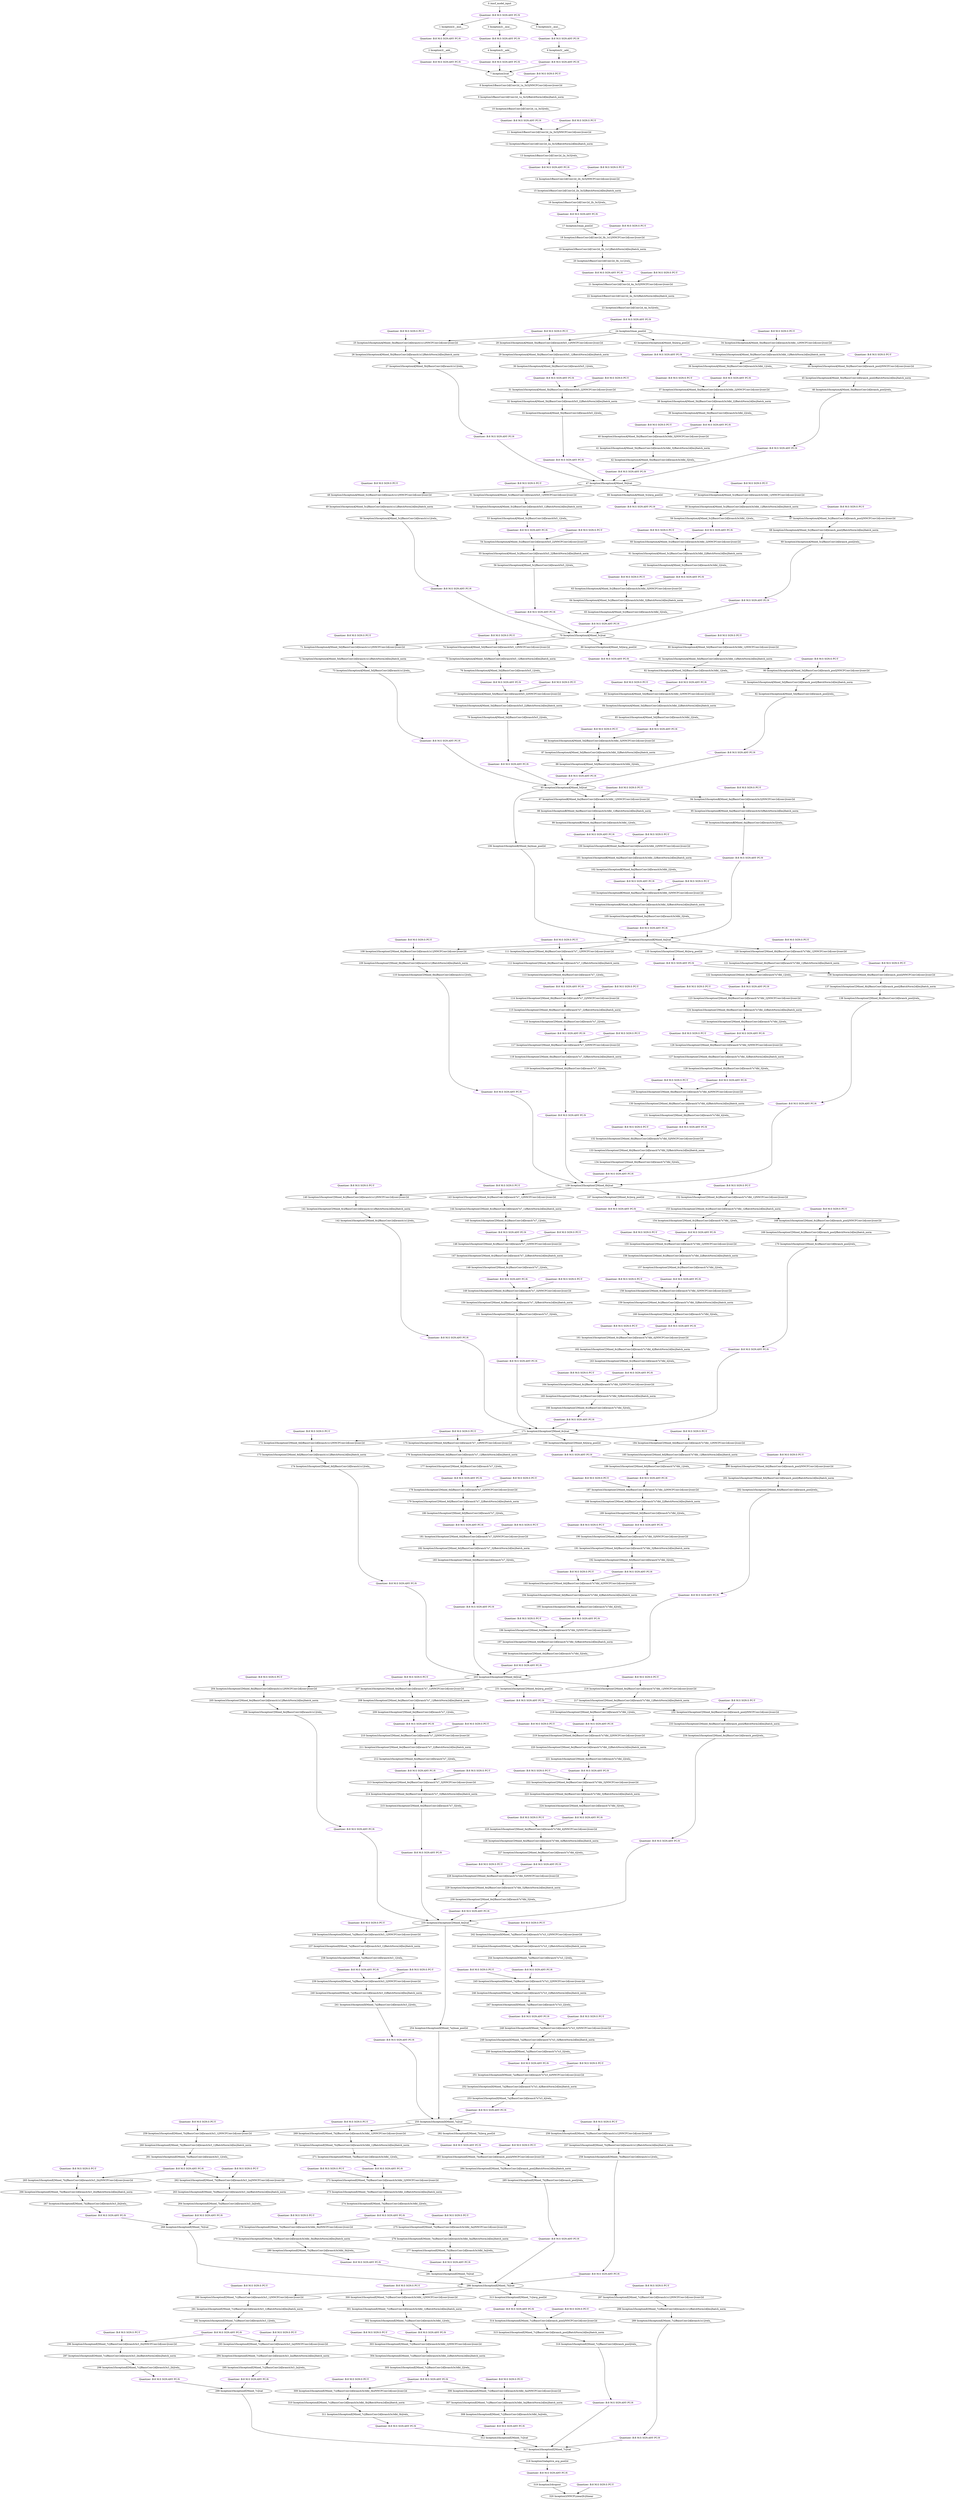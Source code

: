 strict digraph  {
"0 /nncf_model_input" [id=0, scope="", type=nncf_model_input];
"1 Inception3/__mul__" [id=1, scope=Inception3, type=__mul__];
"2 Inception3/__add__" [id=2, scope=Inception3, type=__add__];
"3 Inception3/__mul__" [id=3, scope=Inception3, type=__mul__];
"4 Inception3/__add__" [id=4, scope=Inception3, type=__add__];
"5 Inception3/__mul__" [id=5, scope=Inception3, type=__mul__];
"6 Inception3/__add__" [id=6, scope=Inception3, type=__add__];
"7 Inception3/cat" [id=7, scope=Inception3, type=cat];
"8 Inception3/BasicConv2d[Conv2d_1a_3x3]/NNCFConv2d[conv]/conv2d" [id=8, scope="Inception3/BasicConv2d[Conv2d_1a_3x3]/NNCFConv2d[conv]", type=conv2d];
"9 Inception3/BasicConv2d[Conv2d_1a_3x3]/BatchNorm2d[bn]/batch_norm" [id=9, scope="Inception3/BasicConv2d[Conv2d_1a_3x3]/BatchNorm2d[bn]", type=batch_norm];
"10 Inception3/BasicConv2d[Conv2d_1a_3x3]/relu_" [id=10, scope="Inception3/BasicConv2d[Conv2d_1a_3x3]", type=relu_];
"11 Inception3/BasicConv2d[Conv2d_2a_3x3]/NNCFConv2d[conv]/conv2d" [id=11, scope="Inception3/BasicConv2d[Conv2d_2a_3x3]/NNCFConv2d[conv]", type=conv2d];
"12 Inception3/BasicConv2d[Conv2d_2a_3x3]/BatchNorm2d[bn]/batch_norm" [id=12, scope="Inception3/BasicConv2d[Conv2d_2a_3x3]/BatchNorm2d[bn]", type=batch_norm];
"13 Inception3/BasicConv2d[Conv2d_2a_3x3]/relu_" [id=13, scope="Inception3/BasicConv2d[Conv2d_2a_3x3]", type=relu_];
"14 Inception3/BasicConv2d[Conv2d_2b_3x3]/NNCFConv2d[conv]/conv2d" [id=14, scope="Inception3/BasicConv2d[Conv2d_2b_3x3]/NNCFConv2d[conv]", type=conv2d];
"15 Inception3/BasicConv2d[Conv2d_2b_3x3]/BatchNorm2d[bn]/batch_norm" [id=15, scope="Inception3/BasicConv2d[Conv2d_2b_3x3]/BatchNorm2d[bn]", type=batch_norm];
"16 Inception3/BasicConv2d[Conv2d_2b_3x3]/relu_" [id=16, scope="Inception3/BasicConv2d[Conv2d_2b_3x3]", type=relu_];
"17 Inception3/max_pool2d" [id=17, scope=Inception3, type=max_pool2d];
"18 Inception3/BasicConv2d[Conv2d_3b_1x1]/NNCFConv2d[conv]/conv2d" [id=18, scope="Inception3/BasicConv2d[Conv2d_3b_1x1]/NNCFConv2d[conv]", type=conv2d];
"19 Inception3/BasicConv2d[Conv2d_3b_1x1]/BatchNorm2d[bn]/batch_norm" [id=19, scope="Inception3/BasicConv2d[Conv2d_3b_1x1]/BatchNorm2d[bn]", type=batch_norm];
"20 Inception3/BasicConv2d[Conv2d_3b_1x1]/relu_" [id=20, scope="Inception3/BasicConv2d[Conv2d_3b_1x1]", type=relu_];
"21 Inception3/BasicConv2d[Conv2d_4a_3x3]/NNCFConv2d[conv]/conv2d" [id=21, scope="Inception3/BasicConv2d[Conv2d_4a_3x3]/NNCFConv2d[conv]", type=conv2d];
"22 Inception3/BasicConv2d[Conv2d_4a_3x3]/BatchNorm2d[bn]/batch_norm" [id=22, scope="Inception3/BasicConv2d[Conv2d_4a_3x3]/BatchNorm2d[bn]", type=batch_norm];
"23 Inception3/BasicConv2d[Conv2d_4a_3x3]/relu_" [id=23, scope="Inception3/BasicConv2d[Conv2d_4a_3x3]", type=relu_];
"24 Inception3/max_pool2d" [id=24, scope=Inception3, type=max_pool2d];
"25 Inception3/InceptionA[Mixed_5b]/BasicConv2d[branch1x1]/NNCFConv2d[conv]/conv2d" [id=25, scope="Inception3/InceptionA[Mixed_5b]/BasicConv2d[branch1x1]/NNCFConv2d[conv]", type=conv2d];
"26 Inception3/InceptionA[Mixed_5b]/BasicConv2d[branch1x1]/BatchNorm2d[bn]/batch_norm" [id=26, scope="Inception3/InceptionA[Mixed_5b]/BasicConv2d[branch1x1]/BatchNorm2d[bn]", type=batch_norm];
"27 Inception3/InceptionA[Mixed_5b]/BasicConv2d[branch1x1]/relu_" [id=27, scope="Inception3/InceptionA[Mixed_5b]/BasicConv2d[branch1x1]", type=relu_];
"28 Inception3/InceptionA[Mixed_5b]/BasicConv2d[branch5x5_1]/NNCFConv2d[conv]/conv2d" [id=28, scope="Inception3/InceptionA[Mixed_5b]/BasicConv2d[branch5x5_1]/NNCFConv2d[conv]", type=conv2d];
"29 Inception3/InceptionA[Mixed_5b]/BasicConv2d[branch5x5_1]/BatchNorm2d[bn]/batch_norm" [id=29, scope="Inception3/InceptionA[Mixed_5b]/BasicConv2d[branch5x5_1]/BatchNorm2d[bn]", type=batch_norm];
"30 Inception3/InceptionA[Mixed_5b]/BasicConv2d[branch5x5_1]/relu_" [id=30, scope="Inception3/InceptionA[Mixed_5b]/BasicConv2d[branch5x5_1]", type=relu_];
"31 Inception3/InceptionA[Mixed_5b]/BasicConv2d[branch5x5_2]/NNCFConv2d[conv]/conv2d" [id=31, scope="Inception3/InceptionA[Mixed_5b]/BasicConv2d[branch5x5_2]/NNCFConv2d[conv]", type=conv2d];
"32 Inception3/InceptionA[Mixed_5b]/BasicConv2d[branch5x5_2]/BatchNorm2d[bn]/batch_norm" [id=32, scope="Inception3/InceptionA[Mixed_5b]/BasicConv2d[branch5x5_2]/BatchNorm2d[bn]", type=batch_norm];
"33 Inception3/InceptionA[Mixed_5b]/BasicConv2d[branch5x5_2]/relu_" [id=33, scope="Inception3/InceptionA[Mixed_5b]/BasicConv2d[branch5x5_2]", type=relu_];
"34 Inception3/InceptionA[Mixed_5b]/BasicConv2d[branch3x3dbl_1]/NNCFConv2d[conv]/conv2d" [id=34, scope="Inception3/InceptionA[Mixed_5b]/BasicConv2d[branch3x3dbl_1]/NNCFConv2d[conv]", type=conv2d];
"35 Inception3/InceptionA[Mixed_5b]/BasicConv2d[branch3x3dbl_1]/BatchNorm2d[bn]/batch_norm" [id=35, scope="Inception3/InceptionA[Mixed_5b]/BasicConv2d[branch3x3dbl_1]/BatchNorm2d[bn]", type=batch_norm];
"36 Inception3/InceptionA[Mixed_5b]/BasicConv2d[branch3x3dbl_1]/relu_" [id=36, scope="Inception3/InceptionA[Mixed_5b]/BasicConv2d[branch3x3dbl_1]", type=relu_];
"37 Inception3/InceptionA[Mixed_5b]/BasicConv2d[branch3x3dbl_2]/NNCFConv2d[conv]/conv2d" [id=37, scope="Inception3/InceptionA[Mixed_5b]/BasicConv2d[branch3x3dbl_2]/NNCFConv2d[conv]", type=conv2d];
"38 Inception3/InceptionA[Mixed_5b]/BasicConv2d[branch3x3dbl_2]/BatchNorm2d[bn]/batch_norm" [id=38, scope="Inception3/InceptionA[Mixed_5b]/BasicConv2d[branch3x3dbl_2]/BatchNorm2d[bn]", type=batch_norm];
"39 Inception3/InceptionA[Mixed_5b]/BasicConv2d[branch3x3dbl_2]/relu_" [id=39, scope="Inception3/InceptionA[Mixed_5b]/BasicConv2d[branch3x3dbl_2]", type=relu_];
"40 Inception3/InceptionA[Mixed_5b]/BasicConv2d[branch3x3dbl_3]/NNCFConv2d[conv]/conv2d" [id=40, scope="Inception3/InceptionA[Mixed_5b]/BasicConv2d[branch3x3dbl_3]/NNCFConv2d[conv]", type=conv2d];
"41 Inception3/InceptionA[Mixed_5b]/BasicConv2d[branch3x3dbl_3]/BatchNorm2d[bn]/batch_norm" [id=41, scope="Inception3/InceptionA[Mixed_5b]/BasicConv2d[branch3x3dbl_3]/BatchNorm2d[bn]", type=batch_norm];
"42 Inception3/InceptionA[Mixed_5b]/BasicConv2d[branch3x3dbl_3]/relu_" [id=42, scope="Inception3/InceptionA[Mixed_5b]/BasicConv2d[branch3x3dbl_3]", type=relu_];
"43 Inception3/InceptionA[Mixed_5b]/avg_pool2d" [id=43, scope="Inception3/InceptionA[Mixed_5b]", type=avg_pool2d];
"44 Inception3/InceptionA[Mixed_5b]/BasicConv2d[branch_pool]/NNCFConv2d[conv]/conv2d" [id=44, scope="Inception3/InceptionA[Mixed_5b]/BasicConv2d[branch_pool]/NNCFConv2d[conv]", type=conv2d];
"45 Inception3/InceptionA[Mixed_5b]/BasicConv2d[branch_pool]/BatchNorm2d[bn]/batch_norm" [id=45, scope="Inception3/InceptionA[Mixed_5b]/BasicConv2d[branch_pool]/BatchNorm2d[bn]", type=batch_norm];
"46 Inception3/InceptionA[Mixed_5b]/BasicConv2d[branch_pool]/relu_" [id=46, scope="Inception3/InceptionA[Mixed_5b]/BasicConv2d[branch_pool]", type=relu_];
"47 Inception3/InceptionA[Mixed_5b]/cat" [id=47, scope="Inception3/InceptionA[Mixed_5b]", type=cat];
"48 Inception3/InceptionA[Mixed_5c]/BasicConv2d[branch1x1]/NNCFConv2d[conv]/conv2d" [id=48, scope="Inception3/InceptionA[Mixed_5c]/BasicConv2d[branch1x1]/NNCFConv2d[conv]", type=conv2d];
"49 Inception3/InceptionA[Mixed_5c]/BasicConv2d[branch1x1]/BatchNorm2d[bn]/batch_norm" [id=49, scope="Inception3/InceptionA[Mixed_5c]/BasicConv2d[branch1x1]/BatchNorm2d[bn]", type=batch_norm];
"50 Inception3/InceptionA[Mixed_5c]/BasicConv2d[branch1x1]/relu_" [id=50, scope="Inception3/InceptionA[Mixed_5c]/BasicConv2d[branch1x1]", type=relu_];
"51 Inception3/InceptionA[Mixed_5c]/BasicConv2d[branch5x5_1]/NNCFConv2d[conv]/conv2d" [id=51, scope="Inception3/InceptionA[Mixed_5c]/BasicConv2d[branch5x5_1]/NNCFConv2d[conv]", type=conv2d];
"52 Inception3/InceptionA[Mixed_5c]/BasicConv2d[branch5x5_1]/BatchNorm2d[bn]/batch_norm" [id=52, scope="Inception3/InceptionA[Mixed_5c]/BasicConv2d[branch5x5_1]/BatchNorm2d[bn]", type=batch_norm];
"53 Inception3/InceptionA[Mixed_5c]/BasicConv2d[branch5x5_1]/relu_" [id=53, scope="Inception3/InceptionA[Mixed_5c]/BasicConv2d[branch5x5_1]", type=relu_];
"54 Inception3/InceptionA[Mixed_5c]/BasicConv2d[branch5x5_2]/NNCFConv2d[conv]/conv2d" [id=54, scope="Inception3/InceptionA[Mixed_5c]/BasicConv2d[branch5x5_2]/NNCFConv2d[conv]", type=conv2d];
"55 Inception3/InceptionA[Mixed_5c]/BasicConv2d[branch5x5_2]/BatchNorm2d[bn]/batch_norm" [id=55, scope="Inception3/InceptionA[Mixed_5c]/BasicConv2d[branch5x5_2]/BatchNorm2d[bn]", type=batch_norm];
"56 Inception3/InceptionA[Mixed_5c]/BasicConv2d[branch5x5_2]/relu_" [id=56, scope="Inception3/InceptionA[Mixed_5c]/BasicConv2d[branch5x5_2]", type=relu_];
"57 Inception3/InceptionA[Mixed_5c]/BasicConv2d[branch3x3dbl_1]/NNCFConv2d[conv]/conv2d" [id=57, scope="Inception3/InceptionA[Mixed_5c]/BasicConv2d[branch3x3dbl_1]/NNCFConv2d[conv]", type=conv2d];
"58 Inception3/InceptionA[Mixed_5c]/BasicConv2d[branch3x3dbl_1]/BatchNorm2d[bn]/batch_norm" [id=58, scope="Inception3/InceptionA[Mixed_5c]/BasicConv2d[branch3x3dbl_1]/BatchNorm2d[bn]", type=batch_norm];
"59 Inception3/InceptionA[Mixed_5c]/BasicConv2d[branch3x3dbl_1]/relu_" [id=59, scope="Inception3/InceptionA[Mixed_5c]/BasicConv2d[branch3x3dbl_1]", type=relu_];
"60 Inception3/InceptionA[Mixed_5c]/BasicConv2d[branch3x3dbl_2]/NNCFConv2d[conv]/conv2d" [id=60, scope="Inception3/InceptionA[Mixed_5c]/BasicConv2d[branch3x3dbl_2]/NNCFConv2d[conv]", type=conv2d];
"61 Inception3/InceptionA[Mixed_5c]/BasicConv2d[branch3x3dbl_2]/BatchNorm2d[bn]/batch_norm" [id=61, scope="Inception3/InceptionA[Mixed_5c]/BasicConv2d[branch3x3dbl_2]/BatchNorm2d[bn]", type=batch_norm];
"62 Inception3/InceptionA[Mixed_5c]/BasicConv2d[branch3x3dbl_2]/relu_" [id=62, scope="Inception3/InceptionA[Mixed_5c]/BasicConv2d[branch3x3dbl_2]", type=relu_];
"63 Inception3/InceptionA[Mixed_5c]/BasicConv2d[branch3x3dbl_3]/NNCFConv2d[conv]/conv2d" [id=63, scope="Inception3/InceptionA[Mixed_5c]/BasicConv2d[branch3x3dbl_3]/NNCFConv2d[conv]", type=conv2d];
"64 Inception3/InceptionA[Mixed_5c]/BasicConv2d[branch3x3dbl_3]/BatchNorm2d[bn]/batch_norm" [id=64, scope="Inception3/InceptionA[Mixed_5c]/BasicConv2d[branch3x3dbl_3]/BatchNorm2d[bn]", type=batch_norm];
"65 Inception3/InceptionA[Mixed_5c]/BasicConv2d[branch3x3dbl_3]/relu_" [id=65, scope="Inception3/InceptionA[Mixed_5c]/BasicConv2d[branch3x3dbl_3]", type=relu_];
"66 Inception3/InceptionA[Mixed_5c]/avg_pool2d" [id=66, scope="Inception3/InceptionA[Mixed_5c]", type=avg_pool2d];
"67 Inception3/InceptionA[Mixed_5c]/BasicConv2d[branch_pool]/NNCFConv2d[conv]/conv2d" [id=67, scope="Inception3/InceptionA[Mixed_5c]/BasicConv2d[branch_pool]/NNCFConv2d[conv]", type=conv2d];
"68 Inception3/InceptionA[Mixed_5c]/BasicConv2d[branch_pool]/BatchNorm2d[bn]/batch_norm" [id=68, scope="Inception3/InceptionA[Mixed_5c]/BasicConv2d[branch_pool]/BatchNorm2d[bn]", type=batch_norm];
"69 Inception3/InceptionA[Mixed_5c]/BasicConv2d[branch_pool]/relu_" [id=69, scope="Inception3/InceptionA[Mixed_5c]/BasicConv2d[branch_pool]", type=relu_];
"70 Inception3/InceptionA[Mixed_5c]/cat" [id=70, scope="Inception3/InceptionA[Mixed_5c]", type=cat];
"71 Inception3/InceptionA[Mixed_5d]/BasicConv2d[branch1x1]/NNCFConv2d[conv]/conv2d" [id=71, scope="Inception3/InceptionA[Mixed_5d]/BasicConv2d[branch1x1]/NNCFConv2d[conv]", type=conv2d];
"72 Inception3/InceptionA[Mixed_5d]/BasicConv2d[branch1x1]/BatchNorm2d[bn]/batch_norm" [id=72, scope="Inception3/InceptionA[Mixed_5d]/BasicConv2d[branch1x1]/BatchNorm2d[bn]", type=batch_norm];
"73 Inception3/InceptionA[Mixed_5d]/BasicConv2d[branch1x1]/relu_" [id=73, scope="Inception3/InceptionA[Mixed_5d]/BasicConv2d[branch1x1]", type=relu_];
"74 Inception3/InceptionA[Mixed_5d]/BasicConv2d[branch5x5_1]/NNCFConv2d[conv]/conv2d" [id=74, scope="Inception3/InceptionA[Mixed_5d]/BasicConv2d[branch5x5_1]/NNCFConv2d[conv]", type=conv2d];
"75 Inception3/InceptionA[Mixed_5d]/BasicConv2d[branch5x5_1]/BatchNorm2d[bn]/batch_norm" [id=75, scope="Inception3/InceptionA[Mixed_5d]/BasicConv2d[branch5x5_1]/BatchNorm2d[bn]", type=batch_norm];
"76 Inception3/InceptionA[Mixed_5d]/BasicConv2d[branch5x5_1]/relu_" [id=76, scope="Inception3/InceptionA[Mixed_5d]/BasicConv2d[branch5x5_1]", type=relu_];
"77 Inception3/InceptionA[Mixed_5d]/BasicConv2d[branch5x5_2]/NNCFConv2d[conv]/conv2d" [id=77, scope="Inception3/InceptionA[Mixed_5d]/BasicConv2d[branch5x5_2]/NNCFConv2d[conv]", type=conv2d];
"78 Inception3/InceptionA[Mixed_5d]/BasicConv2d[branch5x5_2]/BatchNorm2d[bn]/batch_norm" [id=78, scope="Inception3/InceptionA[Mixed_5d]/BasicConv2d[branch5x5_2]/BatchNorm2d[bn]", type=batch_norm];
"79 Inception3/InceptionA[Mixed_5d]/BasicConv2d[branch5x5_2]/relu_" [id=79, scope="Inception3/InceptionA[Mixed_5d]/BasicConv2d[branch5x5_2]", type=relu_];
"80 Inception3/InceptionA[Mixed_5d]/BasicConv2d[branch3x3dbl_1]/NNCFConv2d[conv]/conv2d" [id=80, scope="Inception3/InceptionA[Mixed_5d]/BasicConv2d[branch3x3dbl_1]/NNCFConv2d[conv]", type=conv2d];
"81 Inception3/InceptionA[Mixed_5d]/BasicConv2d[branch3x3dbl_1]/BatchNorm2d[bn]/batch_norm" [id=81, scope="Inception3/InceptionA[Mixed_5d]/BasicConv2d[branch3x3dbl_1]/BatchNorm2d[bn]", type=batch_norm];
"82 Inception3/InceptionA[Mixed_5d]/BasicConv2d[branch3x3dbl_1]/relu_" [id=82, scope="Inception3/InceptionA[Mixed_5d]/BasicConv2d[branch3x3dbl_1]", type=relu_];
"83 Inception3/InceptionA[Mixed_5d]/BasicConv2d[branch3x3dbl_2]/NNCFConv2d[conv]/conv2d" [id=83, scope="Inception3/InceptionA[Mixed_5d]/BasicConv2d[branch3x3dbl_2]/NNCFConv2d[conv]", type=conv2d];
"84 Inception3/InceptionA[Mixed_5d]/BasicConv2d[branch3x3dbl_2]/BatchNorm2d[bn]/batch_norm" [id=84, scope="Inception3/InceptionA[Mixed_5d]/BasicConv2d[branch3x3dbl_2]/BatchNorm2d[bn]", type=batch_norm];
"85 Inception3/InceptionA[Mixed_5d]/BasicConv2d[branch3x3dbl_2]/relu_" [id=85, scope="Inception3/InceptionA[Mixed_5d]/BasicConv2d[branch3x3dbl_2]", type=relu_];
"86 Inception3/InceptionA[Mixed_5d]/BasicConv2d[branch3x3dbl_3]/NNCFConv2d[conv]/conv2d" [id=86, scope="Inception3/InceptionA[Mixed_5d]/BasicConv2d[branch3x3dbl_3]/NNCFConv2d[conv]", type=conv2d];
"87 Inception3/InceptionA[Mixed_5d]/BasicConv2d[branch3x3dbl_3]/BatchNorm2d[bn]/batch_norm" [id=87, scope="Inception3/InceptionA[Mixed_5d]/BasicConv2d[branch3x3dbl_3]/BatchNorm2d[bn]", type=batch_norm];
"88 Inception3/InceptionA[Mixed_5d]/BasicConv2d[branch3x3dbl_3]/relu_" [id=88, scope="Inception3/InceptionA[Mixed_5d]/BasicConv2d[branch3x3dbl_3]", type=relu_];
"89 Inception3/InceptionA[Mixed_5d]/avg_pool2d" [id=89, scope="Inception3/InceptionA[Mixed_5d]", type=avg_pool2d];
"90 Inception3/InceptionA[Mixed_5d]/BasicConv2d[branch_pool]/NNCFConv2d[conv]/conv2d" [id=90, scope="Inception3/InceptionA[Mixed_5d]/BasicConv2d[branch_pool]/NNCFConv2d[conv]", type=conv2d];
"91 Inception3/InceptionA[Mixed_5d]/BasicConv2d[branch_pool]/BatchNorm2d[bn]/batch_norm" [id=91, scope="Inception3/InceptionA[Mixed_5d]/BasicConv2d[branch_pool]/BatchNorm2d[bn]", type=batch_norm];
"92 Inception3/InceptionA[Mixed_5d]/BasicConv2d[branch_pool]/relu_" [id=92, scope="Inception3/InceptionA[Mixed_5d]/BasicConv2d[branch_pool]", type=relu_];
"93 Inception3/InceptionA[Mixed_5d]/cat" [id=93, scope="Inception3/InceptionA[Mixed_5d]", type=cat];
"94 Inception3/InceptionB[Mixed_6a]/BasicConv2d[branch3x3]/NNCFConv2d[conv]/conv2d" [id=94, scope="Inception3/InceptionB[Mixed_6a]/BasicConv2d[branch3x3]/NNCFConv2d[conv]", type=conv2d];
"95 Inception3/InceptionB[Mixed_6a]/BasicConv2d[branch3x3]/BatchNorm2d[bn]/batch_norm" [id=95, scope="Inception3/InceptionB[Mixed_6a]/BasicConv2d[branch3x3]/BatchNorm2d[bn]", type=batch_norm];
"96 Inception3/InceptionB[Mixed_6a]/BasicConv2d[branch3x3]/relu_" [id=96, scope="Inception3/InceptionB[Mixed_6a]/BasicConv2d[branch3x3]", type=relu_];
"97 Inception3/InceptionB[Mixed_6a]/BasicConv2d[branch3x3dbl_1]/NNCFConv2d[conv]/conv2d" [id=97, scope="Inception3/InceptionB[Mixed_6a]/BasicConv2d[branch3x3dbl_1]/NNCFConv2d[conv]", type=conv2d];
"98 Inception3/InceptionB[Mixed_6a]/BasicConv2d[branch3x3dbl_1]/BatchNorm2d[bn]/batch_norm" [id=98, scope="Inception3/InceptionB[Mixed_6a]/BasicConv2d[branch3x3dbl_1]/BatchNorm2d[bn]", type=batch_norm];
"99 Inception3/InceptionB[Mixed_6a]/BasicConv2d[branch3x3dbl_1]/relu_" [id=99, scope="Inception3/InceptionB[Mixed_6a]/BasicConv2d[branch3x3dbl_1]", type=relu_];
"100 Inception3/InceptionB[Mixed_6a]/BasicConv2d[branch3x3dbl_2]/NNCFConv2d[conv]/conv2d" [id=100, scope="Inception3/InceptionB[Mixed_6a]/BasicConv2d[branch3x3dbl_2]/NNCFConv2d[conv]", type=conv2d];
"101 Inception3/InceptionB[Mixed_6a]/BasicConv2d[branch3x3dbl_2]/BatchNorm2d[bn]/batch_norm" [id=101, scope="Inception3/InceptionB[Mixed_6a]/BasicConv2d[branch3x3dbl_2]/BatchNorm2d[bn]", type=batch_norm];
"102 Inception3/InceptionB[Mixed_6a]/BasicConv2d[branch3x3dbl_2]/relu_" [id=102, scope="Inception3/InceptionB[Mixed_6a]/BasicConv2d[branch3x3dbl_2]", type=relu_];
"103 Inception3/InceptionB[Mixed_6a]/BasicConv2d[branch3x3dbl_3]/NNCFConv2d[conv]/conv2d" [id=103, scope="Inception3/InceptionB[Mixed_6a]/BasicConv2d[branch3x3dbl_3]/NNCFConv2d[conv]", type=conv2d];
"104 Inception3/InceptionB[Mixed_6a]/BasicConv2d[branch3x3dbl_3]/BatchNorm2d[bn]/batch_norm" [id=104, scope="Inception3/InceptionB[Mixed_6a]/BasicConv2d[branch3x3dbl_3]/BatchNorm2d[bn]", type=batch_norm];
"105 Inception3/InceptionB[Mixed_6a]/BasicConv2d[branch3x3dbl_3]/relu_" [id=105, scope="Inception3/InceptionB[Mixed_6a]/BasicConv2d[branch3x3dbl_3]", type=relu_];
"106 Inception3/InceptionB[Mixed_6a]/max_pool2d" [id=106, scope="Inception3/InceptionB[Mixed_6a]", type=max_pool2d];
"107 Inception3/InceptionB[Mixed_6a]/cat" [id=107, scope="Inception3/InceptionB[Mixed_6a]", type=cat];
"108 Inception3/InceptionC[Mixed_6b]/BasicConv2d[branch1x1]/NNCFConv2d[conv]/conv2d" [id=108, scope="Inception3/InceptionC[Mixed_6b]/BasicConv2d[branch1x1]/NNCFConv2d[conv]", type=conv2d];
"109 Inception3/InceptionC[Mixed_6b]/BasicConv2d[branch1x1]/BatchNorm2d[bn]/batch_norm" [id=109, scope="Inception3/InceptionC[Mixed_6b]/BasicConv2d[branch1x1]/BatchNorm2d[bn]", type=batch_norm];
"110 Inception3/InceptionC[Mixed_6b]/BasicConv2d[branch1x1]/relu_" [id=110, scope="Inception3/InceptionC[Mixed_6b]/BasicConv2d[branch1x1]", type=relu_];
"111 Inception3/InceptionC[Mixed_6b]/BasicConv2d[branch7x7_1]/NNCFConv2d[conv]/conv2d" [id=111, scope="Inception3/InceptionC[Mixed_6b]/BasicConv2d[branch7x7_1]/NNCFConv2d[conv]", type=conv2d];
"112 Inception3/InceptionC[Mixed_6b]/BasicConv2d[branch7x7_1]/BatchNorm2d[bn]/batch_norm" [id=112, scope="Inception3/InceptionC[Mixed_6b]/BasicConv2d[branch7x7_1]/BatchNorm2d[bn]", type=batch_norm];
"113 Inception3/InceptionC[Mixed_6b]/BasicConv2d[branch7x7_1]/relu_" [id=113, scope="Inception3/InceptionC[Mixed_6b]/BasicConv2d[branch7x7_1]", type=relu_];
"114 Inception3/InceptionC[Mixed_6b]/BasicConv2d[branch7x7_2]/NNCFConv2d[conv]/conv2d" [id=114, scope="Inception3/InceptionC[Mixed_6b]/BasicConv2d[branch7x7_2]/NNCFConv2d[conv]", type=conv2d];
"115 Inception3/InceptionC[Mixed_6b]/BasicConv2d[branch7x7_2]/BatchNorm2d[bn]/batch_norm" [id=115, scope="Inception3/InceptionC[Mixed_6b]/BasicConv2d[branch7x7_2]/BatchNorm2d[bn]", type=batch_norm];
"116 Inception3/InceptionC[Mixed_6b]/BasicConv2d[branch7x7_2]/relu_" [id=116, scope="Inception3/InceptionC[Mixed_6b]/BasicConv2d[branch7x7_2]", type=relu_];
"117 Inception3/InceptionC[Mixed_6b]/BasicConv2d[branch7x7_3]/NNCFConv2d[conv]/conv2d" [id=117, scope="Inception3/InceptionC[Mixed_6b]/BasicConv2d[branch7x7_3]/NNCFConv2d[conv]", type=conv2d];
"118 Inception3/InceptionC[Mixed_6b]/BasicConv2d[branch7x7_3]/BatchNorm2d[bn]/batch_norm" [id=118, scope="Inception3/InceptionC[Mixed_6b]/BasicConv2d[branch7x7_3]/BatchNorm2d[bn]", type=batch_norm];
"119 Inception3/InceptionC[Mixed_6b]/BasicConv2d[branch7x7_3]/relu_" [id=119, scope="Inception3/InceptionC[Mixed_6b]/BasicConv2d[branch7x7_3]", type=relu_];
"120 Inception3/InceptionC[Mixed_6b]/BasicConv2d[branch7x7dbl_1]/NNCFConv2d[conv]/conv2d" [id=120, scope="Inception3/InceptionC[Mixed_6b]/BasicConv2d[branch7x7dbl_1]/NNCFConv2d[conv]", type=conv2d];
"121 Inception3/InceptionC[Mixed_6b]/BasicConv2d[branch7x7dbl_1]/BatchNorm2d[bn]/batch_norm" [id=121, scope="Inception3/InceptionC[Mixed_6b]/BasicConv2d[branch7x7dbl_1]/BatchNorm2d[bn]", type=batch_norm];
"122 Inception3/InceptionC[Mixed_6b]/BasicConv2d[branch7x7dbl_1]/relu_" [id=122, scope="Inception3/InceptionC[Mixed_6b]/BasicConv2d[branch7x7dbl_1]", type=relu_];
"123 Inception3/InceptionC[Mixed_6b]/BasicConv2d[branch7x7dbl_2]/NNCFConv2d[conv]/conv2d" [id=123, scope="Inception3/InceptionC[Mixed_6b]/BasicConv2d[branch7x7dbl_2]/NNCFConv2d[conv]", type=conv2d];
"124 Inception3/InceptionC[Mixed_6b]/BasicConv2d[branch7x7dbl_2]/BatchNorm2d[bn]/batch_norm" [id=124, scope="Inception3/InceptionC[Mixed_6b]/BasicConv2d[branch7x7dbl_2]/BatchNorm2d[bn]", type=batch_norm];
"125 Inception3/InceptionC[Mixed_6b]/BasicConv2d[branch7x7dbl_2]/relu_" [id=125, scope="Inception3/InceptionC[Mixed_6b]/BasicConv2d[branch7x7dbl_2]", type=relu_];
"126 Inception3/InceptionC[Mixed_6b]/BasicConv2d[branch7x7dbl_3]/NNCFConv2d[conv]/conv2d" [id=126, scope="Inception3/InceptionC[Mixed_6b]/BasicConv2d[branch7x7dbl_3]/NNCFConv2d[conv]", type=conv2d];
"127 Inception3/InceptionC[Mixed_6b]/BasicConv2d[branch7x7dbl_3]/BatchNorm2d[bn]/batch_norm" [id=127, scope="Inception3/InceptionC[Mixed_6b]/BasicConv2d[branch7x7dbl_3]/BatchNorm2d[bn]", type=batch_norm];
"128 Inception3/InceptionC[Mixed_6b]/BasicConv2d[branch7x7dbl_3]/relu_" [id=128, scope="Inception3/InceptionC[Mixed_6b]/BasicConv2d[branch7x7dbl_3]", type=relu_];
"129 Inception3/InceptionC[Mixed_6b]/BasicConv2d[branch7x7dbl_4]/NNCFConv2d[conv]/conv2d" [id=129, scope="Inception3/InceptionC[Mixed_6b]/BasicConv2d[branch7x7dbl_4]/NNCFConv2d[conv]", type=conv2d];
"130 Inception3/InceptionC[Mixed_6b]/BasicConv2d[branch7x7dbl_4]/BatchNorm2d[bn]/batch_norm" [id=130, scope="Inception3/InceptionC[Mixed_6b]/BasicConv2d[branch7x7dbl_4]/BatchNorm2d[bn]", type=batch_norm];
"131 Inception3/InceptionC[Mixed_6b]/BasicConv2d[branch7x7dbl_4]/relu_" [id=131, scope="Inception3/InceptionC[Mixed_6b]/BasicConv2d[branch7x7dbl_4]", type=relu_];
"132 Inception3/InceptionC[Mixed_6b]/BasicConv2d[branch7x7dbl_5]/NNCFConv2d[conv]/conv2d" [id=132, scope="Inception3/InceptionC[Mixed_6b]/BasicConv2d[branch7x7dbl_5]/NNCFConv2d[conv]", type=conv2d];
"133 Inception3/InceptionC[Mixed_6b]/BasicConv2d[branch7x7dbl_5]/BatchNorm2d[bn]/batch_norm" [id=133, scope="Inception3/InceptionC[Mixed_6b]/BasicConv2d[branch7x7dbl_5]/BatchNorm2d[bn]", type=batch_norm];
"134 Inception3/InceptionC[Mixed_6b]/BasicConv2d[branch7x7dbl_5]/relu_" [id=134, scope="Inception3/InceptionC[Mixed_6b]/BasicConv2d[branch7x7dbl_5]", type=relu_];
"135 Inception3/InceptionC[Mixed_6b]/avg_pool2d" [id=135, scope="Inception3/InceptionC[Mixed_6b]", type=avg_pool2d];
"136 Inception3/InceptionC[Mixed_6b]/BasicConv2d[branch_pool]/NNCFConv2d[conv]/conv2d" [id=136, scope="Inception3/InceptionC[Mixed_6b]/BasicConv2d[branch_pool]/NNCFConv2d[conv]", type=conv2d];
"137 Inception3/InceptionC[Mixed_6b]/BasicConv2d[branch_pool]/BatchNorm2d[bn]/batch_norm" [id=137, scope="Inception3/InceptionC[Mixed_6b]/BasicConv2d[branch_pool]/BatchNorm2d[bn]", type=batch_norm];
"138 Inception3/InceptionC[Mixed_6b]/BasicConv2d[branch_pool]/relu_" [id=138, scope="Inception3/InceptionC[Mixed_6b]/BasicConv2d[branch_pool]", type=relu_];
"139 Inception3/InceptionC[Mixed_6b]/cat" [id=139, scope="Inception3/InceptionC[Mixed_6b]", type=cat];
"140 Inception3/InceptionC[Mixed_6c]/BasicConv2d[branch1x1]/NNCFConv2d[conv]/conv2d" [id=140, scope="Inception3/InceptionC[Mixed_6c]/BasicConv2d[branch1x1]/NNCFConv2d[conv]", type=conv2d];
"141 Inception3/InceptionC[Mixed_6c]/BasicConv2d[branch1x1]/BatchNorm2d[bn]/batch_norm" [id=141, scope="Inception3/InceptionC[Mixed_6c]/BasicConv2d[branch1x1]/BatchNorm2d[bn]", type=batch_norm];
"142 Inception3/InceptionC[Mixed_6c]/BasicConv2d[branch1x1]/relu_" [id=142, scope="Inception3/InceptionC[Mixed_6c]/BasicConv2d[branch1x1]", type=relu_];
"143 Inception3/InceptionC[Mixed_6c]/BasicConv2d[branch7x7_1]/NNCFConv2d[conv]/conv2d" [id=143, scope="Inception3/InceptionC[Mixed_6c]/BasicConv2d[branch7x7_1]/NNCFConv2d[conv]", type=conv2d];
"144 Inception3/InceptionC[Mixed_6c]/BasicConv2d[branch7x7_1]/BatchNorm2d[bn]/batch_norm" [id=144, scope="Inception3/InceptionC[Mixed_6c]/BasicConv2d[branch7x7_1]/BatchNorm2d[bn]", type=batch_norm];
"145 Inception3/InceptionC[Mixed_6c]/BasicConv2d[branch7x7_1]/relu_" [id=145, scope="Inception3/InceptionC[Mixed_6c]/BasicConv2d[branch7x7_1]", type=relu_];
"146 Inception3/InceptionC[Mixed_6c]/BasicConv2d[branch7x7_2]/NNCFConv2d[conv]/conv2d" [id=146, scope="Inception3/InceptionC[Mixed_6c]/BasicConv2d[branch7x7_2]/NNCFConv2d[conv]", type=conv2d];
"147 Inception3/InceptionC[Mixed_6c]/BasicConv2d[branch7x7_2]/BatchNorm2d[bn]/batch_norm" [id=147, scope="Inception3/InceptionC[Mixed_6c]/BasicConv2d[branch7x7_2]/BatchNorm2d[bn]", type=batch_norm];
"148 Inception3/InceptionC[Mixed_6c]/BasicConv2d[branch7x7_2]/relu_" [id=148, scope="Inception3/InceptionC[Mixed_6c]/BasicConv2d[branch7x7_2]", type=relu_];
"149 Inception3/InceptionC[Mixed_6c]/BasicConv2d[branch7x7_3]/NNCFConv2d[conv]/conv2d" [id=149, scope="Inception3/InceptionC[Mixed_6c]/BasicConv2d[branch7x7_3]/NNCFConv2d[conv]", type=conv2d];
"150 Inception3/InceptionC[Mixed_6c]/BasicConv2d[branch7x7_3]/BatchNorm2d[bn]/batch_norm" [id=150, scope="Inception3/InceptionC[Mixed_6c]/BasicConv2d[branch7x7_3]/BatchNorm2d[bn]", type=batch_norm];
"151 Inception3/InceptionC[Mixed_6c]/BasicConv2d[branch7x7_3]/relu_" [id=151, scope="Inception3/InceptionC[Mixed_6c]/BasicConv2d[branch7x7_3]", type=relu_];
"152 Inception3/InceptionC[Mixed_6c]/BasicConv2d[branch7x7dbl_1]/NNCFConv2d[conv]/conv2d" [id=152, scope="Inception3/InceptionC[Mixed_6c]/BasicConv2d[branch7x7dbl_1]/NNCFConv2d[conv]", type=conv2d];
"153 Inception3/InceptionC[Mixed_6c]/BasicConv2d[branch7x7dbl_1]/BatchNorm2d[bn]/batch_norm" [id=153, scope="Inception3/InceptionC[Mixed_6c]/BasicConv2d[branch7x7dbl_1]/BatchNorm2d[bn]", type=batch_norm];
"154 Inception3/InceptionC[Mixed_6c]/BasicConv2d[branch7x7dbl_1]/relu_" [id=154, scope="Inception3/InceptionC[Mixed_6c]/BasicConv2d[branch7x7dbl_1]", type=relu_];
"155 Inception3/InceptionC[Mixed_6c]/BasicConv2d[branch7x7dbl_2]/NNCFConv2d[conv]/conv2d" [id=155, scope="Inception3/InceptionC[Mixed_6c]/BasicConv2d[branch7x7dbl_2]/NNCFConv2d[conv]", type=conv2d];
"156 Inception3/InceptionC[Mixed_6c]/BasicConv2d[branch7x7dbl_2]/BatchNorm2d[bn]/batch_norm" [id=156, scope="Inception3/InceptionC[Mixed_6c]/BasicConv2d[branch7x7dbl_2]/BatchNorm2d[bn]", type=batch_norm];
"157 Inception3/InceptionC[Mixed_6c]/BasicConv2d[branch7x7dbl_2]/relu_" [id=157, scope="Inception3/InceptionC[Mixed_6c]/BasicConv2d[branch7x7dbl_2]", type=relu_];
"158 Inception3/InceptionC[Mixed_6c]/BasicConv2d[branch7x7dbl_3]/NNCFConv2d[conv]/conv2d" [id=158, scope="Inception3/InceptionC[Mixed_6c]/BasicConv2d[branch7x7dbl_3]/NNCFConv2d[conv]", type=conv2d];
"159 Inception3/InceptionC[Mixed_6c]/BasicConv2d[branch7x7dbl_3]/BatchNorm2d[bn]/batch_norm" [id=159, scope="Inception3/InceptionC[Mixed_6c]/BasicConv2d[branch7x7dbl_3]/BatchNorm2d[bn]", type=batch_norm];
"160 Inception3/InceptionC[Mixed_6c]/BasicConv2d[branch7x7dbl_3]/relu_" [id=160, scope="Inception3/InceptionC[Mixed_6c]/BasicConv2d[branch7x7dbl_3]", type=relu_];
"161 Inception3/InceptionC[Mixed_6c]/BasicConv2d[branch7x7dbl_4]/NNCFConv2d[conv]/conv2d" [id=161, scope="Inception3/InceptionC[Mixed_6c]/BasicConv2d[branch7x7dbl_4]/NNCFConv2d[conv]", type=conv2d];
"162 Inception3/InceptionC[Mixed_6c]/BasicConv2d[branch7x7dbl_4]/BatchNorm2d[bn]/batch_norm" [id=162, scope="Inception3/InceptionC[Mixed_6c]/BasicConv2d[branch7x7dbl_4]/BatchNorm2d[bn]", type=batch_norm];
"163 Inception3/InceptionC[Mixed_6c]/BasicConv2d[branch7x7dbl_4]/relu_" [id=163, scope="Inception3/InceptionC[Mixed_6c]/BasicConv2d[branch7x7dbl_4]", type=relu_];
"164 Inception3/InceptionC[Mixed_6c]/BasicConv2d[branch7x7dbl_5]/NNCFConv2d[conv]/conv2d" [id=164, scope="Inception3/InceptionC[Mixed_6c]/BasicConv2d[branch7x7dbl_5]/NNCFConv2d[conv]", type=conv2d];
"165 Inception3/InceptionC[Mixed_6c]/BasicConv2d[branch7x7dbl_5]/BatchNorm2d[bn]/batch_norm" [id=165, scope="Inception3/InceptionC[Mixed_6c]/BasicConv2d[branch7x7dbl_5]/BatchNorm2d[bn]", type=batch_norm];
"166 Inception3/InceptionC[Mixed_6c]/BasicConv2d[branch7x7dbl_5]/relu_" [id=166, scope="Inception3/InceptionC[Mixed_6c]/BasicConv2d[branch7x7dbl_5]", type=relu_];
"167 Inception3/InceptionC[Mixed_6c]/avg_pool2d" [id=167, scope="Inception3/InceptionC[Mixed_6c]", type=avg_pool2d];
"168 Inception3/InceptionC[Mixed_6c]/BasicConv2d[branch_pool]/NNCFConv2d[conv]/conv2d" [id=168, scope="Inception3/InceptionC[Mixed_6c]/BasicConv2d[branch_pool]/NNCFConv2d[conv]", type=conv2d];
"169 Inception3/InceptionC[Mixed_6c]/BasicConv2d[branch_pool]/BatchNorm2d[bn]/batch_norm" [id=169, scope="Inception3/InceptionC[Mixed_6c]/BasicConv2d[branch_pool]/BatchNorm2d[bn]", type=batch_norm];
"170 Inception3/InceptionC[Mixed_6c]/BasicConv2d[branch_pool]/relu_" [id=170, scope="Inception3/InceptionC[Mixed_6c]/BasicConv2d[branch_pool]", type=relu_];
"171 Inception3/InceptionC[Mixed_6c]/cat" [id=171, scope="Inception3/InceptionC[Mixed_6c]", type=cat];
"172 Inception3/InceptionC[Mixed_6d]/BasicConv2d[branch1x1]/NNCFConv2d[conv]/conv2d" [id=172, scope="Inception3/InceptionC[Mixed_6d]/BasicConv2d[branch1x1]/NNCFConv2d[conv]", type=conv2d];
"173 Inception3/InceptionC[Mixed_6d]/BasicConv2d[branch1x1]/BatchNorm2d[bn]/batch_norm" [id=173, scope="Inception3/InceptionC[Mixed_6d]/BasicConv2d[branch1x1]/BatchNorm2d[bn]", type=batch_norm];
"174 Inception3/InceptionC[Mixed_6d]/BasicConv2d[branch1x1]/relu_" [id=174, scope="Inception3/InceptionC[Mixed_6d]/BasicConv2d[branch1x1]", type=relu_];
"175 Inception3/InceptionC[Mixed_6d]/BasicConv2d[branch7x7_1]/NNCFConv2d[conv]/conv2d" [id=175, scope="Inception3/InceptionC[Mixed_6d]/BasicConv2d[branch7x7_1]/NNCFConv2d[conv]", type=conv2d];
"176 Inception3/InceptionC[Mixed_6d]/BasicConv2d[branch7x7_1]/BatchNorm2d[bn]/batch_norm" [id=176, scope="Inception3/InceptionC[Mixed_6d]/BasicConv2d[branch7x7_1]/BatchNorm2d[bn]", type=batch_norm];
"177 Inception3/InceptionC[Mixed_6d]/BasicConv2d[branch7x7_1]/relu_" [id=177, scope="Inception3/InceptionC[Mixed_6d]/BasicConv2d[branch7x7_1]", type=relu_];
"178 Inception3/InceptionC[Mixed_6d]/BasicConv2d[branch7x7_2]/NNCFConv2d[conv]/conv2d" [id=178, scope="Inception3/InceptionC[Mixed_6d]/BasicConv2d[branch7x7_2]/NNCFConv2d[conv]", type=conv2d];
"179 Inception3/InceptionC[Mixed_6d]/BasicConv2d[branch7x7_2]/BatchNorm2d[bn]/batch_norm" [id=179, scope="Inception3/InceptionC[Mixed_6d]/BasicConv2d[branch7x7_2]/BatchNorm2d[bn]", type=batch_norm];
"180 Inception3/InceptionC[Mixed_6d]/BasicConv2d[branch7x7_2]/relu_" [id=180, scope="Inception3/InceptionC[Mixed_6d]/BasicConv2d[branch7x7_2]", type=relu_];
"181 Inception3/InceptionC[Mixed_6d]/BasicConv2d[branch7x7_3]/NNCFConv2d[conv]/conv2d" [id=181, scope="Inception3/InceptionC[Mixed_6d]/BasicConv2d[branch7x7_3]/NNCFConv2d[conv]", type=conv2d];
"182 Inception3/InceptionC[Mixed_6d]/BasicConv2d[branch7x7_3]/BatchNorm2d[bn]/batch_norm" [id=182, scope="Inception3/InceptionC[Mixed_6d]/BasicConv2d[branch7x7_3]/BatchNorm2d[bn]", type=batch_norm];
"183 Inception3/InceptionC[Mixed_6d]/BasicConv2d[branch7x7_3]/relu_" [id=183, scope="Inception3/InceptionC[Mixed_6d]/BasicConv2d[branch7x7_3]", type=relu_];
"184 Inception3/InceptionC[Mixed_6d]/BasicConv2d[branch7x7dbl_1]/NNCFConv2d[conv]/conv2d" [id=184, scope="Inception3/InceptionC[Mixed_6d]/BasicConv2d[branch7x7dbl_1]/NNCFConv2d[conv]", type=conv2d];
"185 Inception3/InceptionC[Mixed_6d]/BasicConv2d[branch7x7dbl_1]/BatchNorm2d[bn]/batch_norm" [id=185, scope="Inception3/InceptionC[Mixed_6d]/BasicConv2d[branch7x7dbl_1]/BatchNorm2d[bn]", type=batch_norm];
"186 Inception3/InceptionC[Mixed_6d]/BasicConv2d[branch7x7dbl_1]/relu_" [id=186, scope="Inception3/InceptionC[Mixed_6d]/BasicConv2d[branch7x7dbl_1]", type=relu_];
"187 Inception3/InceptionC[Mixed_6d]/BasicConv2d[branch7x7dbl_2]/NNCFConv2d[conv]/conv2d" [id=187, scope="Inception3/InceptionC[Mixed_6d]/BasicConv2d[branch7x7dbl_2]/NNCFConv2d[conv]", type=conv2d];
"188 Inception3/InceptionC[Mixed_6d]/BasicConv2d[branch7x7dbl_2]/BatchNorm2d[bn]/batch_norm" [id=188, scope="Inception3/InceptionC[Mixed_6d]/BasicConv2d[branch7x7dbl_2]/BatchNorm2d[bn]", type=batch_norm];
"189 Inception3/InceptionC[Mixed_6d]/BasicConv2d[branch7x7dbl_2]/relu_" [id=189, scope="Inception3/InceptionC[Mixed_6d]/BasicConv2d[branch7x7dbl_2]", type=relu_];
"190 Inception3/InceptionC[Mixed_6d]/BasicConv2d[branch7x7dbl_3]/NNCFConv2d[conv]/conv2d" [id=190, scope="Inception3/InceptionC[Mixed_6d]/BasicConv2d[branch7x7dbl_3]/NNCFConv2d[conv]", type=conv2d];
"191 Inception3/InceptionC[Mixed_6d]/BasicConv2d[branch7x7dbl_3]/BatchNorm2d[bn]/batch_norm" [id=191, scope="Inception3/InceptionC[Mixed_6d]/BasicConv2d[branch7x7dbl_3]/BatchNorm2d[bn]", type=batch_norm];
"192 Inception3/InceptionC[Mixed_6d]/BasicConv2d[branch7x7dbl_3]/relu_" [id=192, scope="Inception3/InceptionC[Mixed_6d]/BasicConv2d[branch7x7dbl_3]", type=relu_];
"193 Inception3/InceptionC[Mixed_6d]/BasicConv2d[branch7x7dbl_4]/NNCFConv2d[conv]/conv2d" [id=193, scope="Inception3/InceptionC[Mixed_6d]/BasicConv2d[branch7x7dbl_4]/NNCFConv2d[conv]", type=conv2d];
"194 Inception3/InceptionC[Mixed_6d]/BasicConv2d[branch7x7dbl_4]/BatchNorm2d[bn]/batch_norm" [id=194, scope="Inception3/InceptionC[Mixed_6d]/BasicConv2d[branch7x7dbl_4]/BatchNorm2d[bn]", type=batch_norm];
"195 Inception3/InceptionC[Mixed_6d]/BasicConv2d[branch7x7dbl_4]/relu_" [id=195, scope="Inception3/InceptionC[Mixed_6d]/BasicConv2d[branch7x7dbl_4]", type=relu_];
"196 Inception3/InceptionC[Mixed_6d]/BasicConv2d[branch7x7dbl_5]/NNCFConv2d[conv]/conv2d" [id=196, scope="Inception3/InceptionC[Mixed_6d]/BasicConv2d[branch7x7dbl_5]/NNCFConv2d[conv]", type=conv2d];
"197 Inception3/InceptionC[Mixed_6d]/BasicConv2d[branch7x7dbl_5]/BatchNorm2d[bn]/batch_norm" [id=197, scope="Inception3/InceptionC[Mixed_6d]/BasicConv2d[branch7x7dbl_5]/BatchNorm2d[bn]", type=batch_norm];
"198 Inception3/InceptionC[Mixed_6d]/BasicConv2d[branch7x7dbl_5]/relu_" [id=198, scope="Inception3/InceptionC[Mixed_6d]/BasicConv2d[branch7x7dbl_5]", type=relu_];
"199 Inception3/InceptionC[Mixed_6d]/avg_pool2d" [id=199, scope="Inception3/InceptionC[Mixed_6d]", type=avg_pool2d];
"200 Inception3/InceptionC[Mixed_6d]/BasicConv2d[branch_pool]/NNCFConv2d[conv]/conv2d" [id=200, scope="Inception3/InceptionC[Mixed_6d]/BasicConv2d[branch_pool]/NNCFConv2d[conv]", type=conv2d];
"201 Inception3/InceptionC[Mixed_6d]/BasicConv2d[branch_pool]/BatchNorm2d[bn]/batch_norm" [id=201, scope="Inception3/InceptionC[Mixed_6d]/BasicConv2d[branch_pool]/BatchNorm2d[bn]", type=batch_norm];
"202 Inception3/InceptionC[Mixed_6d]/BasicConv2d[branch_pool]/relu_" [id=202, scope="Inception3/InceptionC[Mixed_6d]/BasicConv2d[branch_pool]", type=relu_];
"203 Inception3/InceptionC[Mixed_6d]/cat" [id=203, scope="Inception3/InceptionC[Mixed_6d]", type=cat];
"204 Inception3/InceptionC[Mixed_6e]/BasicConv2d[branch1x1]/NNCFConv2d[conv]/conv2d" [id=204, scope="Inception3/InceptionC[Mixed_6e]/BasicConv2d[branch1x1]/NNCFConv2d[conv]", type=conv2d];
"205 Inception3/InceptionC[Mixed_6e]/BasicConv2d[branch1x1]/BatchNorm2d[bn]/batch_norm" [id=205, scope="Inception3/InceptionC[Mixed_6e]/BasicConv2d[branch1x1]/BatchNorm2d[bn]", type=batch_norm];
"206 Inception3/InceptionC[Mixed_6e]/BasicConv2d[branch1x1]/relu_" [id=206, scope="Inception3/InceptionC[Mixed_6e]/BasicConv2d[branch1x1]", type=relu_];
"207 Inception3/InceptionC[Mixed_6e]/BasicConv2d[branch7x7_1]/NNCFConv2d[conv]/conv2d" [id=207, scope="Inception3/InceptionC[Mixed_6e]/BasicConv2d[branch7x7_1]/NNCFConv2d[conv]", type=conv2d];
"208 Inception3/InceptionC[Mixed_6e]/BasicConv2d[branch7x7_1]/BatchNorm2d[bn]/batch_norm" [id=208, scope="Inception3/InceptionC[Mixed_6e]/BasicConv2d[branch7x7_1]/BatchNorm2d[bn]", type=batch_norm];
"209 Inception3/InceptionC[Mixed_6e]/BasicConv2d[branch7x7_1]/relu_" [id=209, scope="Inception3/InceptionC[Mixed_6e]/BasicConv2d[branch7x7_1]", type=relu_];
"210 Inception3/InceptionC[Mixed_6e]/BasicConv2d[branch7x7_2]/NNCFConv2d[conv]/conv2d" [id=210, scope="Inception3/InceptionC[Mixed_6e]/BasicConv2d[branch7x7_2]/NNCFConv2d[conv]", type=conv2d];
"211 Inception3/InceptionC[Mixed_6e]/BasicConv2d[branch7x7_2]/BatchNorm2d[bn]/batch_norm" [id=211, scope="Inception3/InceptionC[Mixed_6e]/BasicConv2d[branch7x7_2]/BatchNorm2d[bn]", type=batch_norm];
"212 Inception3/InceptionC[Mixed_6e]/BasicConv2d[branch7x7_2]/relu_" [id=212, scope="Inception3/InceptionC[Mixed_6e]/BasicConv2d[branch7x7_2]", type=relu_];
"213 Inception3/InceptionC[Mixed_6e]/BasicConv2d[branch7x7_3]/NNCFConv2d[conv]/conv2d" [id=213, scope="Inception3/InceptionC[Mixed_6e]/BasicConv2d[branch7x7_3]/NNCFConv2d[conv]", type=conv2d];
"214 Inception3/InceptionC[Mixed_6e]/BasicConv2d[branch7x7_3]/BatchNorm2d[bn]/batch_norm" [id=214, scope="Inception3/InceptionC[Mixed_6e]/BasicConv2d[branch7x7_3]/BatchNorm2d[bn]", type=batch_norm];
"215 Inception3/InceptionC[Mixed_6e]/BasicConv2d[branch7x7_3]/relu_" [id=215, scope="Inception3/InceptionC[Mixed_6e]/BasicConv2d[branch7x7_3]", type=relu_];
"216 Inception3/InceptionC[Mixed_6e]/BasicConv2d[branch7x7dbl_1]/NNCFConv2d[conv]/conv2d" [id=216, scope="Inception3/InceptionC[Mixed_6e]/BasicConv2d[branch7x7dbl_1]/NNCFConv2d[conv]", type=conv2d];
"217 Inception3/InceptionC[Mixed_6e]/BasicConv2d[branch7x7dbl_1]/BatchNorm2d[bn]/batch_norm" [id=217, scope="Inception3/InceptionC[Mixed_6e]/BasicConv2d[branch7x7dbl_1]/BatchNorm2d[bn]", type=batch_norm];
"218 Inception3/InceptionC[Mixed_6e]/BasicConv2d[branch7x7dbl_1]/relu_" [id=218, scope="Inception3/InceptionC[Mixed_6e]/BasicConv2d[branch7x7dbl_1]", type=relu_];
"219 Inception3/InceptionC[Mixed_6e]/BasicConv2d[branch7x7dbl_2]/NNCFConv2d[conv]/conv2d" [id=219, scope="Inception3/InceptionC[Mixed_6e]/BasicConv2d[branch7x7dbl_2]/NNCFConv2d[conv]", type=conv2d];
"220 Inception3/InceptionC[Mixed_6e]/BasicConv2d[branch7x7dbl_2]/BatchNorm2d[bn]/batch_norm" [id=220, scope="Inception3/InceptionC[Mixed_6e]/BasicConv2d[branch7x7dbl_2]/BatchNorm2d[bn]", type=batch_norm];
"221 Inception3/InceptionC[Mixed_6e]/BasicConv2d[branch7x7dbl_2]/relu_" [id=221, scope="Inception3/InceptionC[Mixed_6e]/BasicConv2d[branch7x7dbl_2]", type=relu_];
"222 Inception3/InceptionC[Mixed_6e]/BasicConv2d[branch7x7dbl_3]/NNCFConv2d[conv]/conv2d" [id=222, scope="Inception3/InceptionC[Mixed_6e]/BasicConv2d[branch7x7dbl_3]/NNCFConv2d[conv]", type=conv2d];
"223 Inception3/InceptionC[Mixed_6e]/BasicConv2d[branch7x7dbl_3]/BatchNorm2d[bn]/batch_norm" [id=223, scope="Inception3/InceptionC[Mixed_6e]/BasicConv2d[branch7x7dbl_3]/BatchNorm2d[bn]", type=batch_norm];
"224 Inception3/InceptionC[Mixed_6e]/BasicConv2d[branch7x7dbl_3]/relu_" [id=224, scope="Inception3/InceptionC[Mixed_6e]/BasicConv2d[branch7x7dbl_3]", type=relu_];
"225 Inception3/InceptionC[Mixed_6e]/BasicConv2d[branch7x7dbl_4]/NNCFConv2d[conv]/conv2d" [id=225, scope="Inception3/InceptionC[Mixed_6e]/BasicConv2d[branch7x7dbl_4]/NNCFConv2d[conv]", type=conv2d];
"226 Inception3/InceptionC[Mixed_6e]/BasicConv2d[branch7x7dbl_4]/BatchNorm2d[bn]/batch_norm" [id=226, scope="Inception3/InceptionC[Mixed_6e]/BasicConv2d[branch7x7dbl_4]/BatchNorm2d[bn]", type=batch_norm];
"227 Inception3/InceptionC[Mixed_6e]/BasicConv2d[branch7x7dbl_4]/relu_" [id=227, scope="Inception3/InceptionC[Mixed_6e]/BasicConv2d[branch7x7dbl_4]", type=relu_];
"228 Inception3/InceptionC[Mixed_6e]/BasicConv2d[branch7x7dbl_5]/NNCFConv2d[conv]/conv2d" [id=228, scope="Inception3/InceptionC[Mixed_6e]/BasicConv2d[branch7x7dbl_5]/NNCFConv2d[conv]", type=conv2d];
"229 Inception3/InceptionC[Mixed_6e]/BasicConv2d[branch7x7dbl_5]/BatchNorm2d[bn]/batch_norm" [id=229, scope="Inception3/InceptionC[Mixed_6e]/BasicConv2d[branch7x7dbl_5]/BatchNorm2d[bn]", type=batch_norm];
"230 Inception3/InceptionC[Mixed_6e]/BasicConv2d[branch7x7dbl_5]/relu_" [id=230, scope="Inception3/InceptionC[Mixed_6e]/BasicConv2d[branch7x7dbl_5]", type=relu_];
"231 Inception3/InceptionC[Mixed_6e]/avg_pool2d" [id=231, scope="Inception3/InceptionC[Mixed_6e]", type=avg_pool2d];
"232 Inception3/InceptionC[Mixed_6e]/BasicConv2d[branch_pool]/NNCFConv2d[conv]/conv2d" [id=232, scope="Inception3/InceptionC[Mixed_6e]/BasicConv2d[branch_pool]/NNCFConv2d[conv]", type=conv2d];
"233 Inception3/InceptionC[Mixed_6e]/BasicConv2d[branch_pool]/BatchNorm2d[bn]/batch_norm" [id=233, scope="Inception3/InceptionC[Mixed_6e]/BasicConv2d[branch_pool]/BatchNorm2d[bn]", type=batch_norm];
"234 Inception3/InceptionC[Mixed_6e]/BasicConv2d[branch_pool]/relu_" [id=234, scope="Inception3/InceptionC[Mixed_6e]/BasicConv2d[branch_pool]", type=relu_];
"235 Inception3/InceptionC[Mixed_6e]/cat" [id=235, scope="Inception3/InceptionC[Mixed_6e]", type=cat];
"236 Inception3/InceptionD[Mixed_7a]/BasicConv2d[branch3x3_1]/NNCFConv2d[conv]/conv2d" [id=236, scope="Inception3/InceptionD[Mixed_7a]/BasicConv2d[branch3x3_1]/NNCFConv2d[conv]", type=conv2d];
"237 Inception3/InceptionD[Mixed_7a]/BasicConv2d[branch3x3_1]/BatchNorm2d[bn]/batch_norm" [id=237, scope="Inception3/InceptionD[Mixed_7a]/BasicConv2d[branch3x3_1]/BatchNorm2d[bn]", type=batch_norm];
"238 Inception3/InceptionD[Mixed_7a]/BasicConv2d[branch3x3_1]/relu_" [id=238, scope="Inception3/InceptionD[Mixed_7a]/BasicConv2d[branch3x3_1]", type=relu_];
"239 Inception3/InceptionD[Mixed_7a]/BasicConv2d[branch3x3_2]/NNCFConv2d[conv]/conv2d" [id=239, scope="Inception3/InceptionD[Mixed_7a]/BasicConv2d[branch3x3_2]/NNCFConv2d[conv]", type=conv2d];
"240 Inception3/InceptionD[Mixed_7a]/BasicConv2d[branch3x3_2]/BatchNorm2d[bn]/batch_norm" [id=240, scope="Inception3/InceptionD[Mixed_7a]/BasicConv2d[branch3x3_2]/BatchNorm2d[bn]", type=batch_norm];
"241 Inception3/InceptionD[Mixed_7a]/BasicConv2d[branch3x3_2]/relu_" [id=241, scope="Inception3/InceptionD[Mixed_7a]/BasicConv2d[branch3x3_2]", type=relu_];
"242 Inception3/InceptionD[Mixed_7a]/BasicConv2d[branch7x7x3_1]/NNCFConv2d[conv]/conv2d" [id=242, scope="Inception3/InceptionD[Mixed_7a]/BasicConv2d[branch7x7x3_1]/NNCFConv2d[conv]", type=conv2d];
"243 Inception3/InceptionD[Mixed_7a]/BasicConv2d[branch7x7x3_1]/BatchNorm2d[bn]/batch_norm" [id=243, scope="Inception3/InceptionD[Mixed_7a]/BasicConv2d[branch7x7x3_1]/BatchNorm2d[bn]", type=batch_norm];
"244 Inception3/InceptionD[Mixed_7a]/BasicConv2d[branch7x7x3_1]/relu_" [id=244, scope="Inception3/InceptionD[Mixed_7a]/BasicConv2d[branch7x7x3_1]", type=relu_];
"245 Inception3/InceptionD[Mixed_7a]/BasicConv2d[branch7x7x3_2]/NNCFConv2d[conv]/conv2d" [id=245, scope="Inception3/InceptionD[Mixed_7a]/BasicConv2d[branch7x7x3_2]/NNCFConv2d[conv]", type=conv2d];
"246 Inception3/InceptionD[Mixed_7a]/BasicConv2d[branch7x7x3_2]/BatchNorm2d[bn]/batch_norm" [id=246, scope="Inception3/InceptionD[Mixed_7a]/BasicConv2d[branch7x7x3_2]/BatchNorm2d[bn]", type=batch_norm];
"247 Inception3/InceptionD[Mixed_7a]/BasicConv2d[branch7x7x3_2]/relu_" [id=247, scope="Inception3/InceptionD[Mixed_7a]/BasicConv2d[branch7x7x3_2]", type=relu_];
"248 Inception3/InceptionD[Mixed_7a]/BasicConv2d[branch7x7x3_3]/NNCFConv2d[conv]/conv2d" [id=248, scope="Inception3/InceptionD[Mixed_7a]/BasicConv2d[branch7x7x3_3]/NNCFConv2d[conv]", type=conv2d];
"249 Inception3/InceptionD[Mixed_7a]/BasicConv2d[branch7x7x3_3]/BatchNorm2d[bn]/batch_norm" [id=249, scope="Inception3/InceptionD[Mixed_7a]/BasicConv2d[branch7x7x3_3]/BatchNorm2d[bn]", type=batch_norm];
"250 Inception3/InceptionD[Mixed_7a]/BasicConv2d[branch7x7x3_3]/relu_" [id=250, scope="Inception3/InceptionD[Mixed_7a]/BasicConv2d[branch7x7x3_3]", type=relu_];
"251 Inception3/InceptionD[Mixed_7a]/BasicConv2d[branch7x7x3_4]/NNCFConv2d[conv]/conv2d" [id=251, scope="Inception3/InceptionD[Mixed_7a]/BasicConv2d[branch7x7x3_4]/NNCFConv2d[conv]", type=conv2d];
"252 Inception3/InceptionD[Mixed_7a]/BasicConv2d[branch7x7x3_4]/BatchNorm2d[bn]/batch_norm" [id=252, scope="Inception3/InceptionD[Mixed_7a]/BasicConv2d[branch7x7x3_4]/BatchNorm2d[bn]", type=batch_norm];
"253 Inception3/InceptionD[Mixed_7a]/BasicConv2d[branch7x7x3_4]/relu_" [id=253, scope="Inception3/InceptionD[Mixed_7a]/BasicConv2d[branch7x7x3_4]", type=relu_];
"254 Inception3/InceptionD[Mixed_7a]/max_pool2d" [id=254, scope="Inception3/InceptionD[Mixed_7a]", type=max_pool2d];
"255 Inception3/InceptionD[Mixed_7a]/cat" [id=255, scope="Inception3/InceptionD[Mixed_7a]", type=cat];
"256 Inception3/InceptionE[Mixed_7b]/BasicConv2d[branch1x1]/NNCFConv2d[conv]/conv2d" [id=256, scope="Inception3/InceptionE[Mixed_7b]/BasicConv2d[branch1x1]/NNCFConv2d[conv]", type=conv2d];
"257 Inception3/InceptionE[Mixed_7b]/BasicConv2d[branch1x1]/BatchNorm2d[bn]/batch_norm" [id=257, scope="Inception3/InceptionE[Mixed_7b]/BasicConv2d[branch1x1]/BatchNorm2d[bn]", type=batch_norm];
"258 Inception3/InceptionE[Mixed_7b]/BasicConv2d[branch1x1]/relu_" [id=258, scope="Inception3/InceptionE[Mixed_7b]/BasicConv2d[branch1x1]", type=relu_];
"259 Inception3/InceptionE[Mixed_7b]/BasicConv2d[branch3x3_1]/NNCFConv2d[conv]/conv2d" [id=259, scope="Inception3/InceptionE[Mixed_7b]/BasicConv2d[branch3x3_1]/NNCFConv2d[conv]", type=conv2d];
"260 Inception3/InceptionE[Mixed_7b]/BasicConv2d[branch3x3_1]/BatchNorm2d[bn]/batch_norm" [id=260, scope="Inception3/InceptionE[Mixed_7b]/BasicConv2d[branch3x3_1]/BatchNorm2d[bn]", type=batch_norm];
"261 Inception3/InceptionE[Mixed_7b]/BasicConv2d[branch3x3_1]/relu_" [id=261, scope="Inception3/InceptionE[Mixed_7b]/BasicConv2d[branch3x3_1]", type=relu_];
"262 Inception3/InceptionE[Mixed_7b]/BasicConv2d[branch3x3_2a]/NNCFConv2d[conv]/conv2d" [id=262, scope="Inception3/InceptionE[Mixed_7b]/BasicConv2d[branch3x3_2a]/NNCFConv2d[conv]", type=conv2d];
"263 Inception3/InceptionE[Mixed_7b]/BasicConv2d[branch3x3_2a]/BatchNorm2d[bn]/batch_norm" [id=263, scope="Inception3/InceptionE[Mixed_7b]/BasicConv2d[branch3x3_2a]/BatchNorm2d[bn]", type=batch_norm];
"264 Inception3/InceptionE[Mixed_7b]/BasicConv2d[branch3x3_2a]/relu_" [id=264, scope="Inception3/InceptionE[Mixed_7b]/BasicConv2d[branch3x3_2a]", type=relu_];
"265 Inception3/InceptionE[Mixed_7b]/BasicConv2d[branch3x3_2b]/NNCFConv2d[conv]/conv2d" [id=265, scope="Inception3/InceptionE[Mixed_7b]/BasicConv2d[branch3x3_2b]/NNCFConv2d[conv]", type=conv2d];
"266 Inception3/InceptionE[Mixed_7b]/BasicConv2d[branch3x3_2b]/BatchNorm2d[bn]/batch_norm" [id=266, scope="Inception3/InceptionE[Mixed_7b]/BasicConv2d[branch3x3_2b]/BatchNorm2d[bn]", type=batch_norm];
"267 Inception3/InceptionE[Mixed_7b]/BasicConv2d[branch3x3_2b]/relu_" [id=267, scope="Inception3/InceptionE[Mixed_7b]/BasicConv2d[branch3x3_2b]", type=relu_];
"268 Inception3/InceptionE[Mixed_7b]/cat" [id=268, scope="Inception3/InceptionE[Mixed_7b]", type=cat];
"269 Inception3/InceptionE[Mixed_7b]/BasicConv2d[branch3x3dbl_1]/NNCFConv2d[conv]/conv2d" [id=269, scope="Inception3/InceptionE[Mixed_7b]/BasicConv2d[branch3x3dbl_1]/NNCFConv2d[conv]", type=conv2d];
"270 Inception3/InceptionE[Mixed_7b]/BasicConv2d[branch3x3dbl_1]/BatchNorm2d[bn]/batch_norm" [id=270, scope="Inception3/InceptionE[Mixed_7b]/BasicConv2d[branch3x3dbl_1]/BatchNorm2d[bn]", type=batch_norm];
"271 Inception3/InceptionE[Mixed_7b]/BasicConv2d[branch3x3dbl_1]/relu_" [id=271, scope="Inception3/InceptionE[Mixed_7b]/BasicConv2d[branch3x3dbl_1]", type=relu_];
"272 Inception3/InceptionE[Mixed_7b]/BasicConv2d[branch3x3dbl_2]/NNCFConv2d[conv]/conv2d" [id=272, scope="Inception3/InceptionE[Mixed_7b]/BasicConv2d[branch3x3dbl_2]/NNCFConv2d[conv]", type=conv2d];
"273 Inception3/InceptionE[Mixed_7b]/BasicConv2d[branch3x3dbl_2]/BatchNorm2d[bn]/batch_norm" [id=273, scope="Inception3/InceptionE[Mixed_7b]/BasicConv2d[branch3x3dbl_2]/BatchNorm2d[bn]", type=batch_norm];
"274 Inception3/InceptionE[Mixed_7b]/BasicConv2d[branch3x3dbl_2]/relu_" [id=274, scope="Inception3/InceptionE[Mixed_7b]/BasicConv2d[branch3x3dbl_2]", type=relu_];
"275 Inception3/InceptionE[Mixed_7b]/BasicConv2d[branch3x3dbl_3a]/NNCFConv2d[conv]/conv2d" [id=275, scope="Inception3/InceptionE[Mixed_7b]/BasicConv2d[branch3x3dbl_3a]/NNCFConv2d[conv]", type=conv2d];
"276 Inception3/InceptionE[Mixed_7b]/BasicConv2d[branch3x3dbl_3a]/BatchNorm2d[bn]/batch_norm" [id=276, scope="Inception3/InceptionE[Mixed_7b]/BasicConv2d[branch3x3dbl_3a]/BatchNorm2d[bn]", type=batch_norm];
"277 Inception3/InceptionE[Mixed_7b]/BasicConv2d[branch3x3dbl_3a]/relu_" [id=277, scope="Inception3/InceptionE[Mixed_7b]/BasicConv2d[branch3x3dbl_3a]", type=relu_];
"278 Inception3/InceptionE[Mixed_7b]/BasicConv2d[branch3x3dbl_3b]/NNCFConv2d[conv]/conv2d" [id=278, scope="Inception3/InceptionE[Mixed_7b]/BasicConv2d[branch3x3dbl_3b]/NNCFConv2d[conv]", type=conv2d];
"279 Inception3/InceptionE[Mixed_7b]/BasicConv2d[branch3x3dbl_3b]/BatchNorm2d[bn]/batch_norm" [id=279, scope="Inception3/InceptionE[Mixed_7b]/BasicConv2d[branch3x3dbl_3b]/BatchNorm2d[bn]", type=batch_norm];
"280 Inception3/InceptionE[Mixed_7b]/BasicConv2d[branch3x3dbl_3b]/relu_" [id=280, scope="Inception3/InceptionE[Mixed_7b]/BasicConv2d[branch3x3dbl_3b]", type=relu_];
"281 Inception3/InceptionE[Mixed_7b]/cat" [id=281, scope="Inception3/InceptionE[Mixed_7b]", type=cat];
"282 Inception3/InceptionE[Mixed_7b]/avg_pool2d" [id=282, scope="Inception3/InceptionE[Mixed_7b]", type=avg_pool2d];
"283 Inception3/InceptionE[Mixed_7b]/BasicConv2d[branch_pool]/NNCFConv2d[conv]/conv2d" [id=283, scope="Inception3/InceptionE[Mixed_7b]/BasicConv2d[branch_pool]/NNCFConv2d[conv]", type=conv2d];
"284 Inception3/InceptionE[Mixed_7b]/BasicConv2d[branch_pool]/BatchNorm2d[bn]/batch_norm" [id=284, scope="Inception3/InceptionE[Mixed_7b]/BasicConv2d[branch_pool]/BatchNorm2d[bn]", type=batch_norm];
"285 Inception3/InceptionE[Mixed_7b]/BasicConv2d[branch_pool]/relu_" [id=285, scope="Inception3/InceptionE[Mixed_7b]/BasicConv2d[branch_pool]", type=relu_];
"286 Inception3/InceptionE[Mixed_7b]/cat" [id=286, scope="Inception3/InceptionE[Mixed_7b]", type=cat];
"287 Inception3/InceptionE[Mixed_7c]/BasicConv2d[branch1x1]/NNCFConv2d[conv]/conv2d" [id=287, scope="Inception3/InceptionE[Mixed_7c]/BasicConv2d[branch1x1]/NNCFConv2d[conv]", type=conv2d];
"288 Inception3/InceptionE[Mixed_7c]/BasicConv2d[branch1x1]/BatchNorm2d[bn]/batch_norm" [id=288, scope="Inception3/InceptionE[Mixed_7c]/BasicConv2d[branch1x1]/BatchNorm2d[bn]", type=batch_norm];
"289 Inception3/InceptionE[Mixed_7c]/BasicConv2d[branch1x1]/relu_" [id=289, scope="Inception3/InceptionE[Mixed_7c]/BasicConv2d[branch1x1]", type=relu_];
"290 Inception3/InceptionE[Mixed_7c]/BasicConv2d[branch3x3_1]/NNCFConv2d[conv]/conv2d" [id=290, scope="Inception3/InceptionE[Mixed_7c]/BasicConv2d[branch3x3_1]/NNCFConv2d[conv]", type=conv2d];
"291 Inception3/InceptionE[Mixed_7c]/BasicConv2d[branch3x3_1]/BatchNorm2d[bn]/batch_norm" [id=291, scope="Inception3/InceptionE[Mixed_7c]/BasicConv2d[branch3x3_1]/BatchNorm2d[bn]", type=batch_norm];
"292 Inception3/InceptionE[Mixed_7c]/BasicConv2d[branch3x3_1]/relu_" [id=292, scope="Inception3/InceptionE[Mixed_7c]/BasicConv2d[branch3x3_1]", type=relu_];
"293 Inception3/InceptionE[Mixed_7c]/BasicConv2d[branch3x3_2a]/NNCFConv2d[conv]/conv2d" [id=293, scope="Inception3/InceptionE[Mixed_7c]/BasicConv2d[branch3x3_2a]/NNCFConv2d[conv]", type=conv2d];
"294 Inception3/InceptionE[Mixed_7c]/BasicConv2d[branch3x3_2a]/BatchNorm2d[bn]/batch_norm" [id=294, scope="Inception3/InceptionE[Mixed_7c]/BasicConv2d[branch3x3_2a]/BatchNorm2d[bn]", type=batch_norm];
"295 Inception3/InceptionE[Mixed_7c]/BasicConv2d[branch3x3_2a]/relu_" [id=295, scope="Inception3/InceptionE[Mixed_7c]/BasicConv2d[branch3x3_2a]", type=relu_];
"296 Inception3/InceptionE[Mixed_7c]/BasicConv2d[branch3x3_2b]/NNCFConv2d[conv]/conv2d" [id=296, scope="Inception3/InceptionE[Mixed_7c]/BasicConv2d[branch3x3_2b]/NNCFConv2d[conv]", type=conv2d];
"297 Inception3/InceptionE[Mixed_7c]/BasicConv2d[branch3x3_2b]/BatchNorm2d[bn]/batch_norm" [id=297, scope="Inception3/InceptionE[Mixed_7c]/BasicConv2d[branch3x3_2b]/BatchNorm2d[bn]", type=batch_norm];
"298 Inception3/InceptionE[Mixed_7c]/BasicConv2d[branch3x3_2b]/relu_" [id=298, scope="Inception3/InceptionE[Mixed_7c]/BasicConv2d[branch3x3_2b]", type=relu_];
"299 Inception3/InceptionE[Mixed_7c]/cat" [id=299, scope="Inception3/InceptionE[Mixed_7c]", type=cat];
"300 Inception3/InceptionE[Mixed_7c]/BasicConv2d[branch3x3dbl_1]/NNCFConv2d[conv]/conv2d" [id=300, scope="Inception3/InceptionE[Mixed_7c]/BasicConv2d[branch3x3dbl_1]/NNCFConv2d[conv]", type=conv2d];
"301 Inception3/InceptionE[Mixed_7c]/BasicConv2d[branch3x3dbl_1]/BatchNorm2d[bn]/batch_norm" [id=301, scope="Inception3/InceptionE[Mixed_7c]/BasicConv2d[branch3x3dbl_1]/BatchNorm2d[bn]", type=batch_norm];
"302 Inception3/InceptionE[Mixed_7c]/BasicConv2d[branch3x3dbl_1]/relu_" [id=302, scope="Inception3/InceptionE[Mixed_7c]/BasicConv2d[branch3x3dbl_1]", type=relu_];
"303 Inception3/InceptionE[Mixed_7c]/BasicConv2d[branch3x3dbl_2]/NNCFConv2d[conv]/conv2d" [id=303, scope="Inception3/InceptionE[Mixed_7c]/BasicConv2d[branch3x3dbl_2]/NNCFConv2d[conv]", type=conv2d];
"304 Inception3/InceptionE[Mixed_7c]/BasicConv2d[branch3x3dbl_2]/BatchNorm2d[bn]/batch_norm" [id=304, scope="Inception3/InceptionE[Mixed_7c]/BasicConv2d[branch3x3dbl_2]/BatchNorm2d[bn]", type=batch_norm];
"305 Inception3/InceptionE[Mixed_7c]/BasicConv2d[branch3x3dbl_2]/relu_" [id=305, scope="Inception3/InceptionE[Mixed_7c]/BasicConv2d[branch3x3dbl_2]", type=relu_];
"306 Inception3/InceptionE[Mixed_7c]/BasicConv2d[branch3x3dbl_3a]/NNCFConv2d[conv]/conv2d" [id=306, scope="Inception3/InceptionE[Mixed_7c]/BasicConv2d[branch3x3dbl_3a]/NNCFConv2d[conv]", type=conv2d];
"307 Inception3/InceptionE[Mixed_7c]/BasicConv2d[branch3x3dbl_3a]/BatchNorm2d[bn]/batch_norm" [id=307, scope="Inception3/InceptionE[Mixed_7c]/BasicConv2d[branch3x3dbl_3a]/BatchNorm2d[bn]", type=batch_norm];
"308 Inception3/InceptionE[Mixed_7c]/BasicConv2d[branch3x3dbl_3a]/relu_" [id=308, scope="Inception3/InceptionE[Mixed_7c]/BasicConv2d[branch3x3dbl_3a]", type=relu_];
"309 Inception3/InceptionE[Mixed_7c]/BasicConv2d[branch3x3dbl_3b]/NNCFConv2d[conv]/conv2d" [id=309, scope="Inception3/InceptionE[Mixed_7c]/BasicConv2d[branch3x3dbl_3b]/NNCFConv2d[conv]", type=conv2d];
"310 Inception3/InceptionE[Mixed_7c]/BasicConv2d[branch3x3dbl_3b]/BatchNorm2d[bn]/batch_norm" [id=310, scope="Inception3/InceptionE[Mixed_7c]/BasicConv2d[branch3x3dbl_3b]/BatchNorm2d[bn]", type=batch_norm];
"311 Inception3/InceptionE[Mixed_7c]/BasicConv2d[branch3x3dbl_3b]/relu_" [id=311, scope="Inception3/InceptionE[Mixed_7c]/BasicConv2d[branch3x3dbl_3b]", type=relu_];
"312 Inception3/InceptionE[Mixed_7c]/cat" [id=312, scope="Inception3/InceptionE[Mixed_7c]", type=cat];
"313 Inception3/InceptionE[Mixed_7c]/avg_pool2d" [id=313, scope="Inception3/InceptionE[Mixed_7c]", type=avg_pool2d];
"314 Inception3/InceptionE[Mixed_7c]/BasicConv2d[branch_pool]/NNCFConv2d[conv]/conv2d" [id=314, scope="Inception3/InceptionE[Mixed_7c]/BasicConv2d[branch_pool]/NNCFConv2d[conv]", type=conv2d];
"315 Inception3/InceptionE[Mixed_7c]/BasicConv2d[branch_pool]/BatchNorm2d[bn]/batch_norm" [id=315, scope="Inception3/InceptionE[Mixed_7c]/BasicConv2d[branch_pool]/BatchNorm2d[bn]", type=batch_norm];
"316 Inception3/InceptionE[Mixed_7c]/BasicConv2d[branch_pool]/relu_" [id=316, scope="Inception3/InceptionE[Mixed_7c]/BasicConv2d[branch_pool]", type=relu_];
"317 Inception3/InceptionE[Mixed_7c]/cat" [id=317, scope="Inception3/InceptionE[Mixed_7c]", type=cat];
"318 Inception3/adaptive_avg_pool2d" [id=318, scope=Inception3, type=adaptive_avg_pool2d];
"319 Inception3/dropout" [id=319, scope=Inception3, type=dropout];
"320 Inception3/NNCFLinear[fc]/linear" [id=320, scope="Inception3/NNCFLinear[fc]", type=linear];
"/nncf_model_input_0" [color=purple, id=0, label="Quantizer: B:8 M:S SGN:ANY PC:N", scope="", type=nncf_model_input];
"Inception3/__mul___0" [color=purple, id=1, label="Quantizer: B:8 M:S SGN:ANY PC:N", scope=Inception3, type=__mul__];
"Inception3/BasicConv2d[Conv2d_1a_3x3]/relu__0" [color=purple, id=10, label="Quantizer: B:8 M:S SGN:ANY PC:N", scope="Inception3/BasicConv2d[Conv2d_1a_3x3]", type=relu_];
"Inception3/InceptionB[Mixed_6a]/BasicConv2d[branch3x3dbl_2]/NNCFConv2d[conv]/conv2d_0" [color=purple, id=100, label="Quantizer: B:8 M:S SGN:S PC:Y", scope="Inception3/InceptionB[Mixed_6a]/BasicConv2d[branch3x3dbl_2]/NNCFConv2d[conv]", type=conv2d];
"Inception3/InceptionB[Mixed_6a]/BasicConv2d[branch3x3dbl_2]/relu__0" [color=purple, id=102, label="Quantizer: B:8 M:S SGN:ANY PC:N", scope="Inception3/InceptionB[Mixed_6a]/BasicConv2d[branch3x3dbl_2]", type=relu_];
"Inception3/InceptionB[Mixed_6a]/BasicConv2d[branch3x3dbl_3]/NNCFConv2d[conv]/conv2d_0" [color=purple, id=103, label="Quantizer: B:8 M:S SGN:S PC:Y", scope="Inception3/InceptionB[Mixed_6a]/BasicConv2d[branch3x3dbl_3]/NNCFConv2d[conv]", type=conv2d];
"Inception3/InceptionB[Mixed_6a]/BasicConv2d[branch3x3dbl_3]/relu__0" [color=purple, id=105, label="Quantizer: B:8 M:S SGN:ANY PC:N", scope="Inception3/InceptionB[Mixed_6a]/BasicConv2d[branch3x3dbl_3]", type=relu_];
"Inception3/InceptionC[Mixed_6b]/BasicConv2d[branch1x1]/NNCFConv2d[conv]/conv2d_0" [color=purple, id=108, label="Quantizer: B:8 M:S SGN:S PC:Y", scope="Inception3/InceptionC[Mixed_6b]/BasicConv2d[branch1x1]/NNCFConv2d[conv]", type=conv2d];
"Inception3/BasicConv2d[Conv2d_2a_3x3]/NNCFConv2d[conv]/conv2d_0" [color=purple, id=11, label="Quantizer: B:8 M:S SGN:S PC:Y", scope="Inception3/BasicConv2d[Conv2d_2a_3x3]/NNCFConv2d[conv]", type=conv2d];
"Inception3/InceptionC[Mixed_6b]/BasicConv2d[branch1x1]/relu__0" [color=purple, id=110, label="Quantizer: B:8 M:S SGN:ANY PC:N", scope="Inception3/InceptionC[Mixed_6b]/BasicConv2d[branch1x1]", type=relu_];
"Inception3/InceptionC[Mixed_6b]/BasicConv2d[branch7x7_1]/NNCFConv2d[conv]/conv2d_0" [color=purple, id=111, label="Quantizer: B:8 M:S SGN:S PC:Y", scope="Inception3/InceptionC[Mixed_6b]/BasicConv2d[branch7x7_1]/NNCFConv2d[conv]", type=conv2d];
"Inception3/InceptionC[Mixed_6b]/BasicConv2d[branch7x7_1]/relu__0" [color=purple, id=113, label="Quantizer: B:8 M:S SGN:ANY PC:N", scope="Inception3/InceptionC[Mixed_6b]/BasicConv2d[branch7x7_1]", type=relu_];
"Inception3/InceptionC[Mixed_6b]/BasicConv2d[branch7x7_2]/NNCFConv2d[conv]/conv2d_0" [color=purple, id=114, label="Quantizer: B:8 M:S SGN:S PC:Y", scope="Inception3/InceptionC[Mixed_6b]/BasicConv2d[branch7x7_2]/NNCFConv2d[conv]", type=conv2d];
"Inception3/InceptionC[Mixed_6b]/BasicConv2d[branch7x7_2]/relu__0" [color=purple, id=116, label="Quantizer: B:8 M:S SGN:ANY PC:N", scope="Inception3/InceptionC[Mixed_6b]/BasicConv2d[branch7x7_2]", type=relu_];
"Inception3/InceptionC[Mixed_6b]/BasicConv2d[branch7x7_3]/NNCFConv2d[conv]/conv2d_0" [color=purple, id=117, label="Quantizer: B:8 M:S SGN:S PC:Y", scope="Inception3/InceptionC[Mixed_6b]/BasicConv2d[branch7x7_3]/NNCFConv2d[conv]", type=conv2d];
"Inception3/InceptionC[Mixed_6b]/BasicConv2d[branch7x7_3]/relu__0" [color=purple, id=119, label="Quantizer: B:8 M:S SGN:ANY PC:N", scope="Inception3/InceptionC[Mixed_6b]/BasicConv2d[branch7x7_3]", type=relu_];
"Inception3/InceptionC[Mixed_6b]/BasicConv2d[branch7x7dbl_1]/NNCFConv2d[conv]/conv2d_0" [color=purple, id=120, label="Quantizer: B:8 M:S SGN:S PC:Y", scope="Inception3/InceptionC[Mixed_6b]/BasicConv2d[branch7x7dbl_1]/NNCFConv2d[conv]", type=conv2d];
"Inception3/InceptionC[Mixed_6b]/BasicConv2d[branch7x7dbl_1]/relu__0" [color=purple, id=122, label="Quantizer: B:8 M:S SGN:ANY PC:N", scope="Inception3/InceptionC[Mixed_6b]/BasicConv2d[branch7x7dbl_1]", type=relu_];
"Inception3/InceptionC[Mixed_6b]/BasicConv2d[branch7x7dbl_2]/NNCFConv2d[conv]/conv2d_0" [color=purple, id=123, label="Quantizer: B:8 M:S SGN:S PC:Y", scope="Inception3/InceptionC[Mixed_6b]/BasicConv2d[branch7x7dbl_2]/NNCFConv2d[conv]", type=conv2d];
"Inception3/InceptionC[Mixed_6b]/BasicConv2d[branch7x7dbl_2]/relu__0" [color=purple, id=125, label="Quantizer: B:8 M:S SGN:ANY PC:N", scope="Inception3/InceptionC[Mixed_6b]/BasicConv2d[branch7x7dbl_2]", type=relu_];
"Inception3/InceptionC[Mixed_6b]/BasicConv2d[branch7x7dbl_3]/NNCFConv2d[conv]/conv2d_0" [color=purple, id=126, label="Quantizer: B:8 M:S SGN:S PC:Y", scope="Inception3/InceptionC[Mixed_6b]/BasicConv2d[branch7x7dbl_3]/NNCFConv2d[conv]", type=conv2d];
"Inception3/InceptionC[Mixed_6b]/BasicConv2d[branch7x7dbl_3]/relu__0" [color=purple, id=128, label="Quantizer: B:8 M:S SGN:ANY PC:N", scope="Inception3/InceptionC[Mixed_6b]/BasicConv2d[branch7x7dbl_3]", type=relu_];
"Inception3/InceptionC[Mixed_6b]/BasicConv2d[branch7x7dbl_4]/NNCFConv2d[conv]/conv2d_0" [color=purple, id=129, label="Quantizer: B:8 M:S SGN:S PC:Y", scope="Inception3/InceptionC[Mixed_6b]/BasicConv2d[branch7x7dbl_4]/NNCFConv2d[conv]", type=conv2d];
"Inception3/BasicConv2d[Conv2d_2a_3x3]/relu__0" [color=purple, id=13, label="Quantizer: B:8 M:S SGN:ANY PC:N", scope="Inception3/BasicConv2d[Conv2d_2a_3x3]", type=relu_];
"Inception3/InceptionC[Mixed_6b]/BasicConv2d[branch7x7dbl_4]/relu__0" [color=purple, id=131, label="Quantizer: B:8 M:S SGN:ANY PC:N", scope="Inception3/InceptionC[Mixed_6b]/BasicConv2d[branch7x7dbl_4]", type=relu_];
"Inception3/InceptionC[Mixed_6b]/BasicConv2d[branch7x7dbl_5]/NNCFConv2d[conv]/conv2d_0" [color=purple, id=132, label="Quantizer: B:8 M:S SGN:S PC:Y", scope="Inception3/InceptionC[Mixed_6b]/BasicConv2d[branch7x7dbl_5]/NNCFConv2d[conv]", type=conv2d];
"Inception3/InceptionC[Mixed_6b]/BasicConv2d[branch7x7dbl_5]/relu__0" [color=purple, id=134, label="Quantizer: B:8 M:S SGN:ANY PC:N", scope="Inception3/InceptionC[Mixed_6b]/BasicConv2d[branch7x7dbl_5]", type=relu_];
"Inception3/InceptionC[Mixed_6b]/avg_pool2d_0" [color=purple, id=135, label="Quantizer: B:8 M:S SGN:ANY PC:N", scope="Inception3/InceptionC[Mixed_6b]", type=avg_pool2d];
"Inception3/InceptionC[Mixed_6b]/BasicConv2d[branch_pool]/NNCFConv2d[conv]/conv2d_0" [color=purple, id=136, label="Quantizer: B:8 M:S SGN:S PC:Y", scope="Inception3/InceptionC[Mixed_6b]/BasicConv2d[branch_pool]/NNCFConv2d[conv]", type=conv2d];
"Inception3/InceptionC[Mixed_6b]/BasicConv2d[branch_pool]/relu__0" [color=purple, id=138, label="Quantizer: B:8 M:S SGN:ANY PC:N", scope="Inception3/InceptionC[Mixed_6b]/BasicConv2d[branch_pool]", type=relu_];
"Inception3/BasicConv2d[Conv2d_2b_3x3]/NNCFConv2d[conv]/conv2d_0" [color=purple, id=14, label="Quantizer: B:8 M:S SGN:S PC:Y", scope="Inception3/BasicConv2d[Conv2d_2b_3x3]/NNCFConv2d[conv]", type=conv2d];
"Inception3/InceptionC[Mixed_6c]/BasicConv2d[branch1x1]/NNCFConv2d[conv]/conv2d_0" [color=purple, id=140, label="Quantizer: B:8 M:S SGN:S PC:Y", scope="Inception3/InceptionC[Mixed_6c]/BasicConv2d[branch1x1]/NNCFConv2d[conv]", type=conv2d];
"Inception3/InceptionC[Mixed_6c]/BasicConv2d[branch1x1]/relu__0" [color=purple, id=142, label="Quantizer: B:8 M:S SGN:ANY PC:N", scope="Inception3/InceptionC[Mixed_6c]/BasicConv2d[branch1x1]", type=relu_];
"Inception3/InceptionC[Mixed_6c]/BasicConv2d[branch7x7_1]/NNCFConv2d[conv]/conv2d_0" [color=purple, id=143, label="Quantizer: B:8 M:S SGN:S PC:Y", scope="Inception3/InceptionC[Mixed_6c]/BasicConv2d[branch7x7_1]/NNCFConv2d[conv]", type=conv2d];
"Inception3/InceptionC[Mixed_6c]/BasicConv2d[branch7x7_1]/relu__0" [color=purple, id=145, label="Quantizer: B:8 M:S SGN:ANY PC:N", scope="Inception3/InceptionC[Mixed_6c]/BasicConv2d[branch7x7_1]", type=relu_];
"Inception3/InceptionC[Mixed_6c]/BasicConv2d[branch7x7_2]/NNCFConv2d[conv]/conv2d_0" [color=purple, id=146, label="Quantizer: B:8 M:S SGN:S PC:Y", scope="Inception3/InceptionC[Mixed_6c]/BasicConv2d[branch7x7_2]/NNCFConv2d[conv]", type=conv2d];
"Inception3/InceptionC[Mixed_6c]/BasicConv2d[branch7x7_2]/relu__0" [color=purple, id=148, label="Quantizer: B:8 M:S SGN:ANY PC:N", scope="Inception3/InceptionC[Mixed_6c]/BasicConv2d[branch7x7_2]", type=relu_];
"Inception3/InceptionC[Mixed_6c]/BasicConv2d[branch7x7_3]/NNCFConv2d[conv]/conv2d_0" [color=purple, id=149, label="Quantizer: B:8 M:S SGN:S PC:Y", scope="Inception3/InceptionC[Mixed_6c]/BasicConv2d[branch7x7_3]/NNCFConv2d[conv]", type=conv2d];
"Inception3/InceptionC[Mixed_6c]/BasicConv2d[branch7x7_3]/relu__0" [color=purple, id=151, label="Quantizer: B:8 M:S SGN:ANY PC:N", scope="Inception3/InceptionC[Mixed_6c]/BasicConv2d[branch7x7_3]", type=relu_];
"Inception3/InceptionC[Mixed_6c]/BasicConv2d[branch7x7dbl_1]/NNCFConv2d[conv]/conv2d_0" [color=purple, id=152, label="Quantizer: B:8 M:S SGN:S PC:Y", scope="Inception3/InceptionC[Mixed_6c]/BasicConv2d[branch7x7dbl_1]/NNCFConv2d[conv]", type=conv2d];
"Inception3/InceptionC[Mixed_6c]/BasicConv2d[branch7x7dbl_1]/relu__0" [color=purple, id=154, label="Quantizer: B:8 M:S SGN:ANY PC:N", scope="Inception3/InceptionC[Mixed_6c]/BasicConv2d[branch7x7dbl_1]", type=relu_];
"Inception3/InceptionC[Mixed_6c]/BasicConv2d[branch7x7dbl_2]/NNCFConv2d[conv]/conv2d_0" [color=purple, id=155, label="Quantizer: B:8 M:S SGN:S PC:Y", scope="Inception3/InceptionC[Mixed_6c]/BasicConv2d[branch7x7dbl_2]/NNCFConv2d[conv]", type=conv2d];
"Inception3/InceptionC[Mixed_6c]/BasicConv2d[branch7x7dbl_2]/relu__0" [color=purple, id=157, label="Quantizer: B:8 M:S SGN:ANY PC:N", scope="Inception3/InceptionC[Mixed_6c]/BasicConv2d[branch7x7dbl_2]", type=relu_];
"Inception3/InceptionC[Mixed_6c]/BasicConv2d[branch7x7dbl_3]/NNCFConv2d[conv]/conv2d_0" [color=purple, id=158, label="Quantizer: B:8 M:S SGN:S PC:Y", scope="Inception3/InceptionC[Mixed_6c]/BasicConv2d[branch7x7dbl_3]/NNCFConv2d[conv]", type=conv2d];
"Inception3/BasicConv2d[Conv2d_2b_3x3]/relu__0" [color=purple, id=16, label="Quantizer: B:8 M:S SGN:ANY PC:N", scope="Inception3/BasicConv2d[Conv2d_2b_3x3]", type=relu_];
"Inception3/InceptionC[Mixed_6c]/BasicConv2d[branch7x7dbl_3]/relu__0" [color=purple, id=160, label="Quantizer: B:8 M:S SGN:ANY PC:N", scope="Inception3/InceptionC[Mixed_6c]/BasicConv2d[branch7x7dbl_3]", type=relu_];
"Inception3/InceptionC[Mixed_6c]/BasicConv2d[branch7x7dbl_4]/NNCFConv2d[conv]/conv2d_0" [color=purple, id=161, label="Quantizer: B:8 M:S SGN:S PC:Y", scope="Inception3/InceptionC[Mixed_6c]/BasicConv2d[branch7x7dbl_4]/NNCFConv2d[conv]", type=conv2d];
"Inception3/InceptionC[Mixed_6c]/BasicConv2d[branch7x7dbl_4]/relu__0" [color=purple, id=163, label="Quantizer: B:8 M:S SGN:ANY PC:N", scope="Inception3/InceptionC[Mixed_6c]/BasicConv2d[branch7x7dbl_4]", type=relu_];
"Inception3/InceptionC[Mixed_6c]/BasicConv2d[branch7x7dbl_5]/NNCFConv2d[conv]/conv2d_0" [color=purple, id=164, label="Quantizer: B:8 M:S SGN:S PC:Y", scope="Inception3/InceptionC[Mixed_6c]/BasicConv2d[branch7x7dbl_5]/NNCFConv2d[conv]", type=conv2d];
"Inception3/InceptionC[Mixed_6c]/BasicConv2d[branch7x7dbl_5]/relu__0" [color=purple, id=166, label="Quantizer: B:8 M:S SGN:ANY PC:N", scope="Inception3/InceptionC[Mixed_6c]/BasicConv2d[branch7x7dbl_5]", type=relu_];
"Inception3/InceptionC[Mixed_6c]/avg_pool2d_0" [color=purple, id=167, label="Quantizer: B:8 M:S SGN:ANY PC:N", scope="Inception3/InceptionC[Mixed_6c]", type=avg_pool2d];
"Inception3/InceptionC[Mixed_6c]/BasicConv2d[branch_pool]/NNCFConv2d[conv]/conv2d_0" [color=purple, id=168, label="Quantizer: B:8 M:S SGN:S PC:Y", scope="Inception3/InceptionC[Mixed_6c]/BasicConv2d[branch_pool]/NNCFConv2d[conv]", type=conv2d];
"Inception3/InceptionC[Mixed_6c]/BasicConv2d[branch_pool]/relu__0" [color=purple, id=170, label="Quantizer: B:8 M:S SGN:ANY PC:N", scope="Inception3/InceptionC[Mixed_6c]/BasicConv2d[branch_pool]", type=relu_];
"Inception3/InceptionC[Mixed_6d]/BasicConv2d[branch1x1]/NNCFConv2d[conv]/conv2d_0" [color=purple, id=172, label="Quantizer: B:8 M:S SGN:S PC:Y", scope="Inception3/InceptionC[Mixed_6d]/BasicConv2d[branch1x1]/NNCFConv2d[conv]", type=conv2d];
"Inception3/InceptionC[Mixed_6d]/BasicConv2d[branch1x1]/relu__0" [color=purple, id=174, label="Quantizer: B:8 M:S SGN:ANY PC:N", scope="Inception3/InceptionC[Mixed_6d]/BasicConv2d[branch1x1]", type=relu_];
"Inception3/InceptionC[Mixed_6d]/BasicConv2d[branch7x7_1]/NNCFConv2d[conv]/conv2d_0" [color=purple, id=175, label="Quantizer: B:8 M:S SGN:S PC:Y", scope="Inception3/InceptionC[Mixed_6d]/BasicConv2d[branch7x7_1]/NNCFConv2d[conv]", type=conv2d];
"Inception3/InceptionC[Mixed_6d]/BasicConv2d[branch7x7_1]/relu__0" [color=purple, id=177, label="Quantizer: B:8 M:S SGN:ANY PC:N", scope="Inception3/InceptionC[Mixed_6d]/BasicConv2d[branch7x7_1]", type=relu_];
"Inception3/InceptionC[Mixed_6d]/BasicConv2d[branch7x7_2]/NNCFConv2d[conv]/conv2d_0" [color=purple, id=178, label="Quantizer: B:8 M:S SGN:S PC:Y", scope="Inception3/InceptionC[Mixed_6d]/BasicConv2d[branch7x7_2]/NNCFConv2d[conv]", type=conv2d];
"Inception3/BasicConv2d[Conv2d_3b_1x1]/NNCFConv2d[conv]/conv2d_0" [color=purple, id=18, label="Quantizer: B:8 M:S SGN:S PC:Y", scope="Inception3/BasicConv2d[Conv2d_3b_1x1]/NNCFConv2d[conv]", type=conv2d];
"Inception3/InceptionC[Mixed_6d]/BasicConv2d[branch7x7_2]/relu__0" [color=purple, id=180, label="Quantizer: B:8 M:S SGN:ANY PC:N", scope="Inception3/InceptionC[Mixed_6d]/BasicConv2d[branch7x7_2]", type=relu_];
"Inception3/InceptionC[Mixed_6d]/BasicConv2d[branch7x7_3]/NNCFConv2d[conv]/conv2d_0" [color=purple, id=181, label="Quantizer: B:8 M:S SGN:S PC:Y", scope="Inception3/InceptionC[Mixed_6d]/BasicConv2d[branch7x7_3]/NNCFConv2d[conv]", type=conv2d];
"Inception3/InceptionC[Mixed_6d]/BasicConv2d[branch7x7_3]/relu__0" [color=purple, id=183, label="Quantizer: B:8 M:S SGN:ANY PC:N", scope="Inception3/InceptionC[Mixed_6d]/BasicConv2d[branch7x7_3]", type=relu_];
"Inception3/InceptionC[Mixed_6d]/BasicConv2d[branch7x7dbl_1]/NNCFConv2d[conv]/conv2d_0" [color=purple, id=184, label="Quantizer: B:8 M:S SGN:S PC:Y", scope="Inception3/InceptionC[Mixed_6d]/BasicConv2d[branch7x7dbl_1]/NNCFConv2d[conv]", type=conv2d];
"Inception3/InceptionC[Mixed_6d]/BasicConv2d[branch7x7dbl_1]/relu__0" [color=purple, id=186, label="Quantizer: B:8 M:S SGN:ANY PC:N", scope="Inception3/InceptionC[Mixed_6d]/BasicConv2d[branch7x7dbl_1]", type=relu_];
"Inception3/InceptionC[Mixed_6d]/BasicConv2d[branch7x7dbl_2]/NNCFConv2d[conv]/conv2d_0" [color=purple, id=187, label="Quantizer: B:8 M:S SGN:S PC:Y", scope="Inception3/InceptionC[Mixed_6d]/BasicConv2d[branch7x7dbl_2]/NNCFConv2d[conv]", type=conv2d];
"Inception3/InceptionC[Mixed_6d]/BasicConv2d[branch7x7dbl_2]/relu__0" [color=purple, id=189, label="Quantizer: B:8 M:S SGN:ANY PC:N", scope="Inception3/InceptionC[Mixed_6d]/BasicConv2d[branch7x7dbl_2]", type=relu_];
"Inception3/InceptionC[Mixed_6d]/BasicConv2d[branch7x7dbl_3]/NNCFConv2d[conv]/conv2d_0" [color=purple, id=190, label="Quantizer: B:8 M:S SGN:S PC:Y", scope="Inception3/InceptionC[Mixed_6d]/BasicConv2d[branch7x7dbl_3]/NNCFConv2d[conv]", type=conv2d];
"Inception3/InceptionC[Mixed_6d]/BasicConv2d[branch7x7dbl_3]/relu__0" [color=purple, id=192, label="Quantizer: B:8 M:S SGN:ANY PC:N", scope="Inception3/InceptionC[Mixed_6d]/BasicConv2d[branch7x7dbl_3]", type=relu_];
"Inception3/InceptionC[Mixed_6d]/BasicConv2d[branch7x7dbl_4]/NNCFConv2d[conv]/conv2d_0" [color=purple, id=193, label="Quantizer: B:8 M:S SGN:S PC:Y", scope="Inception3/InceptionC[Mixed_6d]/BasicConv2d[branch7x7dbl_4]/NNCFConv2d[conv]", type=conv2d];
"Inception3/InceptionC[Mixed_6d]/BasicConv2d[branch7x7dbl_4]/relu__0" [color=purple, id=195, label="Quantizer: B:8 M:S SGN:ANY PC:N", scope="Inception3/InceptionC[Mixed_6d]/BasicConv2d[branch7x7dbl_4]", type=relu_];
"Inception3/InceptionC[Mixed_6d]/BasicConv2d[branch7x7dbl_5]/NNCFConv2d[conv]/conv2d_0" [color=purple, id=196, label="Quantizer: B:8 M:S SGN:S PC:Y", scope="Inception3/InceptionC[Mixed_6d]/BasicConv2d[branch7x7dbl_5]/NNCFConv2d[conv]", type=conv2d];
"Inception3/InceptionC[Mixed_6d]/BasicConv2d[branch7x7dbl_5]/relu__0" [color=purple, id=198, label="Quantizer: B:8 M:S SGN:ANY PC:N", scope="Inception3/InceptionC[Mixed_6d]/BasicConv2d[branch7x7dbl_5]", type=relu_];
"Inception3/InceptionC[Mixed_6d]/avg_pool2d_0" [color=purple, id=199, label="Quantizer: B:8 M:S SGN:ANY PC:N", scope="Inception3/InceptionC[Mixed_6d]", type=avg_pool2d];
"Inception3/__add___0" [color=purple, id=2, label="Quantizer: B:8 M:S SGN:ANY PC:N", scope=Inception3, type=__add__];
"Inception3/BasicConv2d[Conv2d_3b_1x1]/relu__0" [color=purple, id=20, label="Quantizer: B:8 M:S SGN:ANY PC:N", scope="Inception3/BasicConv2d[Conv2d_3b_1x1]", type=relu_];
"Inception3/InceptionC[Mixed_6d]/BasicConv2d[branch_pool]/NNCFConv2d[conv]/conv2d_0" [color=purple, id=200, label="Quantizer: B:8 M:S SGN:S PC:Y", scope="Inception3/InceptionC[Mixed_6d]/BasicConv2d[branch_pool]/NNCFConv2d[conv]", type=conv2d];
"Inception3/InceptionC[Mixed_6d]/BasicConv2d[branch_pool]/relu__0" [color=purple, id=202, label="Quantizer: B:8 M:S SGN:ANY PC:N", scope="Inception3/InceptionC[Mixed_6d]/BasicConv2d[branch_pool]", type=relu_];
"Inception3/InceptionC[Mixed_6e]/BasicConv2d[branch1x1]/NNCFConv2d[conv]/conv2d_0" [color=purple, id=204, label="Quantizer: B:8 M:S SGN:S PC:Y", scope="Inception3/InceptionC[Mixed_6e]/BasicConv2d[branch1x1]/NNCFConv2d[conv]", type=conv2d];
"Inception3/InceptionC[Mixed_6e]/BasicConv2d[branch1x1]/relu__0" [color=purple, id=206, label="Quantizer: B:8 M:S SGN:ANY PC:N", scope="Inception3/InceptionC[Mixed_6e]/BasicConv2d[branch1x1]", type=relu_];
"Inception3/InceptionC[Mixed_6e]/BasicConv2d[branch7x7_1]/NNCFConv2d[conv]/conv2d_0" [color=purple, id=207, label="Quantizer: B:8 M:S SGN:S PC:Y", scope="Inception3/InceptionC[Mixed_6e]/BasicConv2d[branch7x7_1]/NNCFConv2d[conv]", type=conv2d];
"Inception3/InceptionC[Mixed_6e]/BasicConv2d[branch7x7_1]/relu__0" [color=purple, id=209, label="Quantizer: B:8 M:S SGN:ANY PC:N", scope="Inception3/InceptionC[Mixed_6e]/BasicConv2d[branch7x7_1]", type=relu_];
"Inception3/BasicConv2d[Conv2d_4a_3x3]/NNCFConv2d[conv]/conv2d_0" [color=purple, id=21, label="Quantizer: B:8 M:S SGN:S PC:Y", scope="Inception3/BasicConv2d[Conv2d_4a_3x3]/NNCFConv2d[conv]", type=conv2d];
"Inception3/InceptionC[Mixed_6e]/BasicConv2d[branch7x7_2]/NNCFConv2d[conv]/conv2d_0" [color=purple, id=210, label="Quantizer: B:8 M:S SGN:S PC:Y", scope="Inception3/InceptionC[Mixed_6e]/BasicConv2d[branch7x7_2]/NNCFConv2d[conv]", type=conv2d];
"Inception3/InceptionC[Mixed_6e]/BasicConv2d[branch7x7_2]/relu__0" [color=purple, id=212, label="Quantizer: B:8 M:S SGN:ANY PC:N", scope="Inception3/InceptionC[Mixed_6e]/BasicConv2d[branch7x7_2]", type=relu_];
"Inception3/InceptionC[Mixed_6e]/BasicConv2d[branch7x7_3]/NNCFConv2d[conv]/conv2d_0" [color=purple, id=213, label="Quantizer: B:8 M:S SGN:S PC:Y", scope="Inception3/InceptionC[Mixed_6e]/BasicConv2d[branch7x7_3]/NNCFConv2d[conv]", type=conv2d];
"Inception3/InceptionC[Mixed_6e]/BasicConv2d[branch7x7_3]/relu__0" [color=purple, id=215, label="Quantizer: B:8 M:S SGN:ANY PC:N", scope="Inception3/InceptionC[Mixed_6e]/BasicConv2d[branch7x7_3]", type=relu_];
"Inception3/InceptionC[Mixed_6e]/BasicConv2d[branch7x7dbl_1]/NNCFConv2d[conv]/conv2d_0" [color=purple, id=216, label="Quantizer: B:8 M:S SGN:S PC:Y", scope="Inception3/InceptionC[Mixed_6e]/BasicConv2d[branch7x7dbl_1]/NNCFConv2d[conv]", type=conv2d];
"Inception3/InceptionC[Mixed_6e]/BasicConv2d[branch7x7dbl_1]/relu__0" [color=purple, id=218, label="Quantizer: B:8 M:S SGN:ANY PC:N", scope="Inception3/InceptionC[Mixed_6e]/BasicConv2d[branch7x7dbl_1]", type=relu_];
"Inception3/InceptionC[Mixed_6e]/BasicConv2d[branch7x7dbl_2]/NNCFConv2d[conv]/conv2d_0" [color=purple, id=219, label="Quantizer: B:8 M:S SGN:S PC:Y", scope="Inception3/InceptionC[Mixed_6e]/BasicConv2d[branch7x7dbl_2]/NNCFConv2d[conv]", type=conv2d];
"Inception3/InceptionC[Mixed_6e]/BasicConv2d[branch7x7dbl_2]/relu__0" [color=purple, id=221, label="Quantizer: B:8 M:S SGN:ANY PC:N", scope="Inception3/InceptionC[Mixed_6e]/BasicConv2d[branch7x7dbl_2]", type=relu_];
"Inception3/InceptionC[Mixed_6e]/BasicConv2d[branch7x7dbl_3]/NNCFConv2d[conv]/conv2d_0" [color=purple, id=222, label="Quantizer: B:8 M:S SGN:S PC:Y", scope="Inception3/InceptionC[Mixed_6e]/BasicConv2d[branch7x7dbl_3]/NNCFConv2d[conv]", type=conv2d];
"Inception3/InceptionC[Mixed_6e]/BasicConv2d[branch7x7dbl_3]/relu__0" [color=purple, id=224, label="Quantizer: B:8 M:S SGN:ANY PC:N", scope="Inception3/InceptionC[Mixed_6e]/BasicConv2d[branch7x7dbl_3]", type=relu_];
"Inception3/InceptionC[Mixed_6e]/BasicConv2d[branch7x7dbl_4]/NNCFConv2d[conv]/conv2d_0" [color=purple, id=225, label="Quantizer: B:8 M:S SGN:S PC:Y", scope="Inception3/InceptionC[Mixed_6e]/BasicConv2d[branch7x7dbl_4]/NNCFConv2d[conv]", type=conv2d];
"Inception3/InceptionC[Mixed_6e]/BasicConv2d[branch7x7dbl_4]/relu__0" [color=purple, id=227, label="Quantizer: B:8 M:S SGN:ANY PC:N", scope="Inception3/InceptionC[Mixed_6e]/BasicConv2d[branch7x7dbl_4]", type=relu_];
"Inception3/InceptionC[Mixed_6e]/BasicConv2d[branch7x7dbl_5]/NNCFConv2d[conv]/conv2d_0" [color=purple, id=228, label="Quantizer: B:8 M:S SGN:S PC:Y", scope="Inception3/InceptionC[Mixed_6e]/BasicConv2d[branch7x7dbl_5]/NNCFConv2d[conv]", type=conv2d];
"Inception3/BasicConv2d[Conv2d_4a_3x3]/relu__0" [color=purple, id=23, label="Quantizer: B:8 M:S SGN:ANY PC:N", scope="Inception3/BasicConv2d[Conv2d_4a_3x3]", type=relu_];
"Inception3/InceptionC[Mixed_6e]/BasicConv2d[branch7x7dbl_5]/relu__0" [color=purple, id=230, label="Quantizer: B:8 M:S SGN:ANY PC:N", scope="Inception3/InceptionC[Mixed_6e]/BasicConv2d[branch7x7dbl_5]", type=relu_];
"Inception3/InceptionC[Mixed_6e]/avg_pool2d_0" [color=purple, id=231, label="Quantizer: B:8 M:S SGN:ANY PC:N", scope="Inception3/InceptionC[Mixed_6e]", type=avg_pool2d];
"Inception3/InceptionC[Mixed_6e]/BasicConv2d[branch_pool]/NNCFConv2d[conv]/conv2d_0" [color=purple, id=232, label="Quantizer: B:8 M:S SGN:S PC:Y", scope="Inception3/InceptionC[Mixed_6e]/BasicConv2d[branch_pool]/NNCFConv2d[conv]", type=conv2d];
"Inception3/InceptionC[Mixed_6e]/BasicConv2d[branch_pool]/relu__0" [color=purple, id=234, label="Quantizer: B:8 M:S SGN:ANY PC:N", scope="Inception3/InceptionC[Mixed_6e]/BasicConv2d[branch_pool]", type=relu_];
"Inception3/InceptionD[Mixed_7a]/BasicConv2d[branch3x3_1]/NNCFConv2d[conv]/conv2d_0" [color=purple, id=236, label="Quantizer: B:8 M:S SGN:S PC:Y", scope="Inception3/InceptionD[Mixed_7a]/BasicConv2d[branch3x3_1]/NNCFConv2d[conv]", type=conv2d];
"Inception3/InceptionD[Mixed_7a]/BasicConv2d[branch3x3_1]/relu__0" [color=purple, id=238, label="Quantizer: B:8 M:S SGN:ANY PC:N", scope="Inception3/InceptionD[Mixed_7a]/BasicConv2d[branch3x3_1]", type=relu_];
"Inception3/InceptionD[Mixed_7a]/BasicConv2d[branch3x3_2]/NNCFConv2d[conv]/conv2d_0" [color=purple, id=239, label="Quantizer: B:8 M:S SGN:S PC:Y", scope="Inception3/InceptionD[Mixed_7a]/BasicConv2d[branch3x3_2]/NNCFConv2d[conv]", type=conv2d];
"Inception3/InceptionD[Mixed_7a]/BasicConv2d[branch3x3_2]/relu__0" [color=purple, id=241, label="Quantizer: B:8 M:S SGN:ANY PC:N", scope="Inception3/InceptionD[Mixed_7a]/BasicConv2d[branch3x3_2]", type=relu_];
"Inception3/InceptionD[Mixed_7a]/BasicConv2d[branch7x7x3_1]/NNCFConv2d[conv]/conv2d_0" [color=purple, id=242, label="Quantizer: B:8 M:S SGN:S PC:Y", scope="Inception3/InceptionD[Mixed_7a]/BasicConv2d[branch7x7x3_1]/NNCFConv2d[conv]", type=conv2d];
"Inception3/InceptionD[Mixed_7a]/BasicConv2d[branch7x7x3_1]/relu__0" [color=purple, id=244, label="Quantizer: B:8 M:S SGN:ANY PC:N", scope="Inception3/InceptionD[Mixed_7a]/BasicConv2d[branch7x7x3_1]", type=relu_];
"Inception3/InceptionD[Mixed_7a]/BasicConv2d[branch7x7x3_2]/NNCFConv2d[conv]/conv2d_0" [color=purple, id=245, label="Quantizer: B:8 M:S SGN:S PC:Y", scope="Inception3/InceptionD[Mixed_7a]/BasicConv2d[branch7x7x3_2]/NNCFConv2d[conv]", type=conv2d];
"Inception3/InceptionD[Mixed_7a]/BasicConv2d[branch7x7x3_2]/relu__0" [color=purple, id=247, label="Quantizer: B:8 M:S SGN:ANY PC:N", scope="Inception3/InceptionD[Mixed_7a]/BasicConv2d[branch7x7x3_2]", type=relu_];
"Inception3/InceptionD[Mixed_7a]/BasicConv2d[branch7x7x3_3]/NNCFConv2d[conv]/conv2d_0" [color=purple, id=248, label="Quantizer: B:8 M:S SGN:S PC:Y", scope="Inception3/InceptionD[Mixed_7a]/BasicConv2d[branch7x7x3_3]/NNCFConv2d[conv]", type=conv2d];
"Inception3/InceptionA[Mixed_5b]/BasicConv2d[branch1x1]/NNCFConv2d[conv]/conv2d_0" [color=purple, id=25, label="Quantizer: B:8 M:S SGN:S PC:Y", scope="Inception3/InceptionA[Mixed_5b]/BasicConv2d[branch1x1]/NNCFConv2d[conv]", type=conv2d];
"Inception3/InceptionD[Mixed_7a]/BasicConv2d[branch7x7x3_3]/relu__0" [color=purple, id=250, label="Quantizer: B:8 M:S SGN:ANY PC:N", scope="Inception3/InceptionD[Mixed_7a]/BasicConv2d[branch7x7x3_3]", type=relu_];
"Inception3/InceptionD[Mixed_7a]/BasicConv2d[branch7x7x3_4]/NNCFConv2d[conv]/conv2d_0" [color=purple, id=251, label="Quantizer: B:8 M:S SGN:S PC:Y", scope="Inception3/InceptionD[Mixed_7a]/BasicConv2d[branch7x7x3_4]/NNCFConv2d[conv]", type=conv2d];
"Inception3/InceptionD[Mixed_7a]/BasicConv2d[branch7x7x3_4]/relu__0" [color=purple, id=253, label="Quantizer: B:8 M:S SGN:ANY PC:N", scope="Inception3/InceptionD[Mixed_7a]/BasicConv2d[branch7x7x3_4]", type=relu_];
"Inception3/InceptionE[Mixed_7b]/BasicConv2d[branch1x1]/NNCFConv2d[conv]/conv2d_0" [color=purple, id=256, label="Quantizer: B:8 M:S SGN:S PC:Y", scope="Inception3/InceptionE[Mixed_7b]/BasicConv2d[branch1x1]/NNCFConv2d[conv]", type=conv2d];
"Inception3/InceptionE[Mixed_7b]/BasicConv2d[branch1x1]/relu__0" [color=purple, id=258, label="Quantizer: B:8 M:S SGN:ANY PC:N", scope="Inception3/InceptionE[Mixed_7b]/BasicConv2d[branch1x1]", type=relu_];
"Inception3/InceptionE[Mixed_7b]/BasicConv2d[branch3x3_1]/NNCFConv2d[conv]/conv2d_0" [color=purple, id=259, label="Quantizer: B:8 M:S SGN:S PC:Y", scope="Inception3/InceptionE[Mixed_7b]/BasicConv2d[branch3x3_1]/NNCFConv2d[conv]", type=conv2d];
"Inception3/InceptionE[Mixed_7b]/BasicConv2d[branch3x3_1]/relu__0" [color=purple, id=261, label="Quantizer: B:8 M:S SGN:ANY PC:N", scope="Inception3/InceptionE[Mixed_7b]/BasicConv2d[branch3x3_1]", type=relu_];
"Inception3/InceptionE[Mixed_7b]/BasicConv2d[branch3x3_2a]/NNCFConv2d[conv]/conv2d_0" [color=purple, id=262, label="Quantizer: B:8 M:S SGN:S PC:Y", scope="Inception3/InceptionE[Mixed_7b]/BasicConv2d[branch3x3_2a]/NNCFConv2d[conv]", type=conv2d];
"Inception3/InceptionE[Mixed_7b]/BasicConv2d[branch3x3_2a]/relu__0" [color=purple, id=264, label="Quantizer: B:8 M:S SGN:ANY PC:N", scope="Inception3/InceptionE[Mixed_7b]/BasicConv2d[branch3x3_2a]", type=relu_];
"Inception3/InceptionE[Mixed_7b]/BasicConv2d[branch3x3_2b]/NNCFConv2d[conv]/conv2d_0" [color=purple, id=265, label="Quantizer: B:8 M:S SGN:S PC:Y", scope="Inception3/InceptionE[Mixed_7b]/BasicConv2d[branch3x3_2b]/NNCFConv2d[conv]", type=conv2d];
"Inception3/InceptionE[Mixed_7b]/BasicConv2d[branch3x3_2b]/relu__0" [color=purple, id=267, label="Quantizer: B:8 M:S SGN:ANY PC:N", scope="Inception3/InceptionE[Mixed_7b]/BasicConv2d[branch3x3_2b]", type=relu_];
"Inception3/InceptionE[Mixed_7b]/BasicConv2d[branch3x3dbl_1]/NNCFConv2d[conv]/conv2d_0" [color=purple, id=269, label="Quantizer: B:8 M:S SGN:S PC:Y", scope="Inception3/InceptionE[Mixed_7b]/BasicConv2d[branch3x3dbl_1]/NNCFConv2d[conv]", type=conv2d];
"Inception3/InceptionA[Mixed_5b]/BasicConv2d[branch1x1]/relu__0" [color=purple, id=27, label="Quantizer: B:8 M:S SGN:ANY PC:N", scope="Inception3/InceptionA[Mixed_5b]/BasicConv2d[branch1x1]", type=relu_];
"Inception3/InceptionE[Mixed_7b]/BasicConv2d[branch3x3dbl_1]/relu__0" [color=purple, id=271, label="Quantizer: B:8 M:S SGN:ANY PC:N", scope="Inception3/InceptionE[Mixed_7b]/BasicConv2d[branch3x3dbl_1]", type=relu_];
"Inception3/InceptionE[Mixed_7b]/BasicConv2d[branch3x3dbl_2]/NNCFConv2d[conv]/conv2d_0" [color=purple, id=272, label="Quantizer: B:8 M:S SGN:S PC:Y", scope="Inception3/InceptionE[Mixed_7b]/BasicConv2d[branch3x3dbl_2]/NNCFConv2d[conv]", type=conv2d];
"Inception3/InceptionE[Mixed_7b]/BasicConv2d[branch3x3dbl_2]/relu__0" [color=purple, id=274, label="Quantizer: B:8 M:S SGN:ANY PC:N", scope="Inception3/InceptionE[Mixed_7b]/BasicConv2d[branch3x3dbl_2]", type=relu_];
"Inception3/InceptionE[Mixed_7b]/BasicConv2d[branch3x3dbl_3a]/NNCFConv2d[conv]/conv2d_0" [color=purple, id=275, label="Quantizer: B:8 M:S SGN:S PC:Y", scope="Inception3/InceptionE[Mixed_7b]/BasicConv2d[branch3x3dbl_3a]/NNCFConv2d[conv]", type=conv2d];
"Inception3/InceptionE[Mixed_7b]/BasicConv2d[branch3x3dbl_3a]/relu__0" [color=purple, id=277, label="Quantizer: B:8 M:S SGN:ANY PC:N", scope="Inception3/InceptionE[Mixed_7b]/BasicConv2d[branch3x3dbl_3a]", type=relu_];
"Inception3/InceptionE[Mixed_7b]/BasicConv2d[branch3x3dbl_3b]/NNCFConv2d[conv]/conv2d_0" [color=purple, id=278, label="Quantizer: B:8 M:S SGN:S PC:Y", scope="Inception3/InceptionE[Mixed_7b]/BasicConv2d[branch3x3dbl_3b]/NNCFConv2d[conv]", type=conv2d];
"Inception3/InceptionA[Mixed_5b]/BasicConv2d[branch5x5_1]/NNCFConv2d[conv]/conv2d_0" [color=purple, id=28, label="Quantizer: B:8 M:S SGN:S PC:Y", scope="Inception3/InceptionA[Mixed_5b]/BasicConv2d[branch5x5_1]/NNCFConv2d[conv]", type=conv2d];
"Inception3/InceptionE[Mixed_7b]/BasicConv2d[branch3x3dbl_3b]/relu__0" [color=purple, id=280, label="Quantizer: B:8 M:S SGN:ANY PC:N", scope="Inception3/InceptionE[Mixed_7b]/BasicConv2d[branch3x3dbl_3b]", type=relu_];
"Inception3/InceptionE[Mixed_7b]/avg_pool2d_0" [color=purple, id=282, label="Quantizer: B:8 M:S SGN:ANY PC:N", scope="Inception3/InceptionE[Mixed_7b]", type=avg_pool2d];
"Inception3/InceptionE[Mixed_7b]/BasicConv2d[branch_pool]/NNCFConv2d[conv]/conv2d_0" [color=purple, id=283, label="Quantizer: B:8 M:S SGN:S PC:Y", scope="Inception3/InceptionE[Mixed_7b]/BasicConv2d[branch_pool]/NNCFConv2d[conv]", type=conv2d];
"Inception3/InceptionE[Mixed_7b]/BasicConv2d[branch_pool]/relu__0" [color=purple, id=285, label="Quantizer: B:8 M:S SGN:ANY PC:N", scope="Inception3/InceptionE[Mixed_7b]/BasicConv2d[branch_pool]", type=relu_];
"Inception3/InceptionE[Mixed_7c]/BasicConv2d[branch1x1]/NNCFConv2d[conv]/conv2d_0" [color=purple, id=287, label="Quantizer: B:8 M:S SGN:S PC:Y", scope="Inception3/InceptionE[Mixed_7c]/BasicConv2d[branch1x1]/NNCFConv2d[conv]", type=conv2d];
"Inception3/InceptionE[Mixed_7c]/BasicConv2d[branch1x1]/relu__0" [color=purple, id=289, label="Quantizer: B:8 M:S SGN:ANY PC:N", scope="Inception3/InceptionE[Mixed_7c]/BasicConv2d[branch1x1]", type=relu_];
"Inception3/InceptionE[Mixed_7c]/BasicConv2d[branch3x3_1]/NNCFConv2d[conv]/conv2d_0" [color=purple, id=290, label="Quantizer: B:8 M:S SGN:S PC:Y", scope="Inception3/InceptionE[Mixed_7c]/BasicConv2d[branch3x3_1]/NNCFConv2d[conv]", type=conv2d];
"Inception3/InceptionE[Mixed_7c]/BasicConv2d[branch3x3_1]/relu__0" [color=purple, id=292, label="Quantizer: B:8 M:S SGN:ANY PC:N", scope="Inception3/InceptionE[Mixed_7c]/BasicConv2d[branch3x3_1]", type=relu_];
"Inception3/InceptionE[Mixed_7c]/BasicConv2d[branch3x3_2a]/NNCFConv2d[conv]/conv2d_0" [color=purple, id=293, label="Quantizer: B:8 M:S SGN:S PC:Y", scope="Inception3/InceptionE[Mixed_7c]/BasicConv2d[branch3x3_2a]/NNCFConv2d[conv]", type=conv2d];
"Inception3/InceptionE[Mixed_7c]/BasicConv2d[branch3x3_2a]/relu__0" [color=purple, id=295, label="Quantizer: B:8 M:S SGN:ANY PC:N", scope="Inception3/InceptionE[Mixed_7c]/BasicConv2d[branch3x3_2a]", type=relu_];
"Inception3/InceptionE[Mixed_7c]/BasicConv2d[branch3x3_2b]/NNCFConv2d[conv]/conv2d_0" [color=purple, id=296, label="Quantizer: B:8 M:S SGN:S PC:Y", scope="Inception3/InceptionE[Mixed_7c]/BasicConv2d[branch3x3_2b]/NNCFConv2d[conv]", type=conv2d];
"Inception3/InceptionE[Mixed_7c]/BasicConv2d[branch3x3_2b]/relu__0" [color=purple, id=298, label="Quantizer: B:8 M:S SGN:ANY PC:N", scope="Inception3/InceptionE[Mixed_7c]/BasicConv2d[branch3x3_2b]", type=relu_];
"Inception3/__mul___1" [color=purple, id=3, label="Quantizer: B:8 M:S SGN:ANY PC:N", scope=Inception3, type=__mul__];
"Inception3/InceptionA[Mixed_5b]/BasicConv2d[branch5x5_1]/relu__0" [color=purple, id=30, label="Quantizer: B:8 M:S SGN:ANY PC:N", scope="Inception3/InceptionA[Mixed_5b]/BasicConv2d[branch5x5_1]", type=relu_];
"Inception3/InceptionE[Mixed_7c]/BasicConv2d[branch3x3dbl_1]/NNCFConv2d[conv]/conv2d_0" [color=purple, id=300, label="Quantizer: B:8 M:S SGN:S PC:Y", scope="Inception3/InceptionE[Mixed_7c]/BasicConv2d[branch3x3dbl_1]/NNCFConv2d[conv]", type=conv2d];
"Inception3/InceptionE[Mixed_7c]/BasicConv2d[branch3x3dbl_1]/relu__0" [color=purple, id=302, label="Quantizer: B:8 M:S SGN:ANY PC:N", scope="Inception3/InceptionE[Mixed_7c]/BasicConv2d[branch3x3dbl_1]", type=relu_];
"Inception3/InceptionE[Mixed_7c]/BasicConv2d[branch3x3dbl_2]/NNCFConv2d[conv]/conv2d_0" [color=purple, id=303, label="Quantizer: B:8 M:S SGN:S PC:Y", scope="Inception3/InceptionE[Mixed_7c]/BasicConv2d[branch3x3dbl_2]/NNCFConv2d[conv]", type=conv2d];
"Inception3/InceptionE[Mixed_7c]/BasicConv2d[branch3x3dbl_2]/relu__0" [color=purple, id=305, label="Quantizer: B:8 M:S SGN:ANY PC:N", scope="Inception3/InceptionE[Mixed_7c]/BasicConv2d[branch3x3dbl_2]", type=relu_];
"Inception3/InceptionE[Mixed_7c]/BasicConv2d[branch3x3dbl_3a]/NNCFConv2d[conv]/conv2d_0" [color=purple, id=306, label="Quantizer: B:8 M:S SGN:S PC:Y", scope="Inception3/InceptionE[Mixed_7c]/BasicConv2d[branch3x3dbl_3a]/NNCFConv2d[conv]", type=conv2d];
"Inception3/InceptionE[Mixed_7c]/BasicConv2d[branch3x3dbl_3a]/relu__0" [color=purple, id=308, label="Quantizer: B:8 M:S SGN:ANY PC:N", scope="Inception3/InceptionE[Mixed_7c]/BasicConv2d[branch3x3dbl_3a]", type=relu_];
"Inception3/InceptionE[Mixed_7c]/BasicConv2d[branch3x3dbl_3b]/NNCFConv2d[conv]/conv2d_0" [color=purple, id=309, label="Quantizer: B:8 M:S SGN:S PC:Y", scope="Inception3/InceptionE[Mixed_7c]/BasicConv2d[branch3x3dbl_3b]/NNCFConv2d[conv]", type=conv2d];
"Inception3/InceptionA[Mixed_5b]/BasicConv2d[branch5x5_2]/NNCFConv2d[conv]/conv2d_0" [color=purple, id=31, label="Quantizer: B:8 M:S SGN:S PC:Y", scope="Inception3/InceptionA[Mixed_5b]/BasicConv2d[branch5x5_2]/NNCFConv2d[conv]", type=conv2d];
"Inception3/InceptionE[Mixed_7c]/BasicConv2d[branch3x3dbl_3b]/relu__0" [color=purple, id=311, label="Quantizer: B:8 M:S SGN:ANY PC:N", scope="Inception3/InceptionE[Mixed_7c]/BasicConv2d[branch3x3dbl_3b]", type=relu_];
"Inception3/InceptionE[Mixed_7c]/avg_pool2d_0" [color=purple, id=313, label="Quantizer: B:8 M:S SGN:ANY PC:N", scope="Inception3/InceptionE[Mixed_7c]", type=avg_pool2d];
"Inception3/InceptionE[Mixed_7c]/BasicConv2d[branch_pool]/NNCFConv2d[conv]/conv2d_0" [color=purple, id=314, label="Quantizer: B:8 M:S SGN:S PC:Y", scope="Inception3/InceptionE[Mixed_7c]/BasicConv2d[branch_pool]/NNCFConv2d[conv]", type=conv2d];
"Inception3/InceptionE[Mixed_7c]/BasicConv2d[branch_pool]/relu__0" [color=purple, id=316, label="Quantizer: B:8 M:S SGN:ANY PC:N", scope="Inception3/InceptionE[Mixed_7c]/BasicConv2d[branch_pool]", type=relu_];
"Inception3/adaptive_avg_pool2d_0" [color=purple, id=318, label="Quantizer: B:8 M:S SGN:ANY PC:N", scope=Inception3, type=adaptive_avg_pool2d];
"Inception3/NNCFLinear[fc]/linear_0" [color=purple, id=320, label="Quantizer: B:8 M:S SGN:S PC:Y", scope="Inception3/NNCFLinear[fc]", type=linear];
"Inception3/InceptionA[Mixed_5b]/BasicConv2d[branch5x5_2]/relu__0" [color=purple, id=33, label="Quantizer: B:8 M:S SGN:ANY PC:N", scope="Inception3/InceptionA[Mixed_5b]/BasicConv2d[branch5x5_2]", type=relu_];
"Inception3/InceptionA[Mixed_5b]/BasicConv2d[branch3x3dbl_1]/NNCFConv2d[conv]/conv2d_0" [color=purple, id=34, label="Quantizer: B:8 M:S SGN:S PC:Y", scope="Inception3/InceptionA[Mixed_5b]/BasicConv2d[branch3x3dbl_1]/NNCFConv2d[conv]", type=conv2d];
"Inception3/InceptionA[Mixed_5b]/BasicConv2d[branch3x3dbl_1]/relu__0" [color=purple, id=36, label="Quantizer: B:8 M:S SGN:ANY PC:N", scope="Inception3/InceptionA[Mixed_5b]/BasicConv2d[branch3x3dbl_1]", type=relu_];
"Inception3/InceptionA[Mixed_5b]/BasicConv2d[branch3x3dbl_2]/NNCFConv2d[conv]/conv2d_0" [color=purple, id=37, label="Quantizer: B:8 M:S SGN:S PC:Y", scope="Inception3/InceptionA[Mixed_5b]/BasicConv2d[branch3x3dbl_2]/NNCFConv2d[conv]", type=conv2d];
"Inception3/InceptionA[Mixed_5b]/BasicConv2d[branch3x3dbl_2]/relu__0" [color=purple, id=39, label="Quantizer: B:8 M:S SGN:ANY PC:N", scope="Inception3/InceptionA[Mixed_5b]/BasicConv2d[branch3x3dbl_2]", type=relu_];
"Inception3/__add___1" [color=purple, id=4, label="Quantizer: B:8 M:S SGN:ANY PC:N", scope=Inception3, type=__add__];
"Inception3/InceptionA[Mixed_5b]/BasicConv2d[branch3x3dbl_3]/NNCFConv2d[conv]/conv2d_0" [color=purple, id=40, label="Quantizer: B:8 M:S SGN:S PC:Y", scope="Inception3/InceptionA[Mixed_5b]/BasicConv2d[branch3x3dbl_3]/NNCFConv2d[conv]", type=conv2d];
"Inception3/InceptionA[Mixed_5b]/BasicConv2d[branch3x3dbl_3]/relu__0" [color=purple, id=42, label="Quantizer: B:8 M:S SGN:ANY PC:N", scope="Inception3/InceptionA[Mixed_5b]/BasicConv2d[branch3x3dbl_3]", type=relu_];
"Inception3/InceptionA[Mixed_5b]/avg_pool2d_0" [color=purple, id=43, label="Quantizer: B:8 M:S SGN:ANY PC:N", scope="Inception3/InceptionA[Mixed_5b]", type=avg_pool2d];
"Inception3/InceptionA[Mixed_5b]/BasicConv2d[branch_pool]/NNCFConv2d[conv]/conv2d_0" [color=purple, id=44, label="Quantizer: B:8 M:S SGN:S PC:Y", scope="Inception3/InceptionA[Mixed_5b]/BasicConv2d[branch_pool]/NNCFConv2d[conv]", type=conv2d];
"Inception3/InceptionA[Mixed_5b]/BasicConv2d[branch_pool]/relu__0" [color=purple, id=46, label="Quantizer: B:8 M:S SGN:ANY PC:N", scope="Inception3/InceptionA[Mixed_5b]/BasicConv2d[branch_pool]", type=relu_];
"Inception3/InceptionA[Mixed_5c]/BasicConv2d[branch1x1]/NNCFConv2d[conv]/conv2d_0" [color=purple, id=48, label="Quantizer: B:8 M:S SGN:S PC:Y", scope="Inception3/InceptionA[Mixed_5c]/BasicConv2d[branch1x1]/NNCFConv2d[conv]", type=conv2d];
"Inception3/__mul___2" [color=purple, id=5, label="Quantizer: B:8 M:S SGN:ANY PC:N", scope=Inception3, type=__mul__];
"Inception3/InceptionA[Mixed_5c]/BasicConv2d[branch1x1]/relu__0" [color=purple, id=50, label="Quantizer: B:8 M:S SGN:ANY PC:N", scope="Inception3/InceptionA[Mixed_5c]/BasicConv2d[branch1x1]", type=relu_];
"Inception3/InceptionA[Mixed_5c]/BasicConv2d[branch5x5_1]/NNCFConv2d[conv]/conv2d_0" [color=purple, id=51, label="Quantizer: B:8 M:S SGN:S PC:Y", scope="Inception3/InceptionA[Mixed_5c]/BasicConv2d[branch5x5_1]/NNCFConv2d[conv]", type=conv2d];
"Inception3/InceptionA[Mixed_5c]/BasicConv2d[branch5x5_1]/relu__0" [color=purple, id=53, label="Quantizer: B:8 M:S SGN:ANY PC:N", scope="Inception3/InceptionA[Mixed_5c]/BasicConv2d[branch5x5_1]", type=relu_];
"Inception3/InceptionA[Mixed_5c]/BasicConv2d[branch5x5_2]/NNCFConv2d[conv]/conv2d_0" [color=purple, id=54, label="Quantizer: B:8 M:S SGN:S PC:Y", scope="Inception3/InceptionA[Mixed_5c]/BasicConv2d[branch5x5_2]/NNCFConv2d[conv]", type=conv2d];
"Inception3/InceptionA[Mixed_5c]/BasicConv2d[branch5x5_2]/relu__0" [color=purple, id=56, label="Quantizer: B:8 M:S SGN:ANY PC:N", scope="Inception3/InceptionA[Mixed_5c]/BasicConv2d[branch5x5_2]", type=relu_];
"Inception3/InceptionA[Mixed_5c]/BasicConv2d[branch3x3dbl_1]/NNCFConv2d[conv]/conv2d_0" [color=purple, id=57, label="Quantizer: B:8 M:S SGN:S PC:Y", scope="Inception3/InceptionA[Mixed_5c]/BasicConv2d[branch3x3dbl_1]/NNCFConv2d[conv]", type=conv2d];
"Inception3/InceptionA[Mixed_5c]/BasicConv2d[branch3x3dbl_1]/relu__0" [color=purple, id=59, label="Quantizer: B:8 M:S SGN:ANY PC:N", scope="Inception3/InceptionA[Mixed_5c]/BasicConv2d[branch3x3dbl_1]", type=relu_];
"Inception3/__add___2" [color=purple, id=6, label="Quantizer: B:8 M:S SGN:ANY PC:N", scope=Inception3, type=__add__];
"Inception3/InceptionA[Mixed_5c]/BasicConv2d[branch3x3dbl_2]/NNCFConv2d[conv]/conv2d_0" [color=purple, id=60, label="Quantizer: B:8 M:S SGN:S PC:Y", scope="Inception3/InceptionA[Mixed_5c]/BasicConv2d[branch3x3dbl_2]/NNCFConv2d[conv]", type=conv2d];
"Inception3/InceptionA[Mixed_5c]/BasicConv2d[branch3x3dbl_2]/relu__0" [color=purple, id=62, label="Quantizer: B:8 M:S SGN:ANY PC:N", scope="Inception3/InceptionA[Mixed_5c]/BasicConv2d[branch3x3dbl_2]", type=relu_];
"Inception3/InceptionA[Mixed_5c]/BasicConv2d[branch3x3dbl_3]/NNCFConv2d[conv]/conv2d_0" [color=purple, id=63, label="Quantizer: B:8 M:S SGN:S PC:Y", scope="Inception3/InceptionA[Mixed_5c]/BasicConv2d[branch3x3dbl_3]/NNCFConv2d[conv]", type=conv2d];
"Inception3/InceptionA[Mixed_5c]/BasicConv2d[branch3x3dbl_3]/relu__0" [color=purple, id=65, label="Quantizer: B:8 M:S SGN:ANY PC:N", scope="Inception3/InceptionA[Mixed_5c]/BasicConv2d[branch3x3dbl_3]", type=relu_];
"Inception3/InceptionA[Mixed_5c]/avg_pool2d_0" [color=purple, id=66, label="Quantizer: B:8 M:S SGN:ANY PC:N", scope="Inception3/InceptionA[Mixed_5c]", type=avg_pool2d];
"Inception3/InceptionA[Mixed_5c]/BasicConv2d[branch_pool]/NNCFConv2d[conv]/conv2d_0" [color=purple, id=67, label="Quantizer: B:8 M:S SGN:S PC:Y", scope="Inception3/InceptionA[Mixed_5c]/BasicConv2d[branch_pool]/NNCFConv2d[conv]", type=conv2d];
"Inception3/InceptionA[Mixed_5c]/BasicConv2d[branch_pool]/relu__0" [color=purple, id=69, label="Quantizer: B:8 M:S SGN:ANY PC:N", scope="Inception3/InceptionA[Mixed_5c]/BasicConv2d[branch_pool]", type=relu_];
"Inception3/InceptionA[Mixed_5d]/BasicConv2d[branch1x1]/NNCFConv2d[conv]/conv2d_0" [color=purple, id=71, label="Quantizer: B:8 M:S SGN:S PC:Y", scope="Inception3/InceptionA[Mixed_5d]/BasicConv2d[branch1x1]/NNCFConv2d[conv]", type=conv2d];
"Inception3/InceptionA[Mixed_5d]/BasicConv2d[branch1x1]/relu__0" [color=purple, id=73, label="Quantizer: B:8 M:S SGN:ANY PC:N", scope="Inception3/InceptionA[Mixed_5d]/BasicConv2d[branch1x1]", type=relu_];
"Inception3/InceptionA[Mixed_5d]/BasicConv2d[branch5x5_1]/NNCFConv2d[conv]/conv2d_0" [color=purple, id=74, label="Quantizer: B:8 M:S SGN:S PC:Y", scope="Inception3/InceptionA[Mixed_5d]/BasicConv2d[branch5x5_1]/NNCFConv2d[conv]", type=conv2d];
"Inception3/InceptionA[Mixed_5d]/BasicConv2d[branch5x5_1]/relu__0" [color=purple, id=76, label="Quantizer: B:8 M:S SGN:ANY PC:N", scope="Inception3/InceptionA[Mixed_5d]/BasicConv2d[branch5x5_1]", type=relu_];
"Inception3/InceptionA[Mixed_5d]/BasicConv2d[branch5x5_2]/NNCFConv2d[conv]/conv2d_0" [color=purple, id=77, label="Quantizer: B:8 M:S SGN:S PC:Y", scope="Inception3/InceptionA[Mixed_5d]/BasicConv2d[branch5x5_2]/NNCFConv2d[conv]", type=conv2d];
"Inception3/InceptionA[Mixed_5d]/BasicConv2d[branch5x5_2]/relu__0" [color=purple, id=79, label="Quantizer: B:8 M:S SGN:ANY PC:N", scope="Inception3/InceptionA[Mixed_5d]/BasicConv2d[branch5x5_2]", type=relu_];
"Inception3/BasicConv2d[Conv2d_1a_3x3]/NNCFConv2d[conv]/conv2d_0" [color=purple, id=8, label="Quantizer: B:8 M:S SGN:S PC:Y", scope="Inception3/BasicConv2d[Conv2d_1a_3x3]/NNCFConv2d[conv]", type=conv2d];
"Inception3/InceptionA[Mixed_5d]/BasicConv2d[branch3x3dbl_1]/NNCFConv2d[conv]/conv2d_0" [color=purple, id=80, label="Quantizer: B:8 M:S SGN:S PC:Y", scope="Inception3/InceptionA[Mixed_5d]/BasicConv2d[branch3x3dbl_1]/NNCFConv2d[conv]", type=conv2d];
"Inception3/InceptionA[Mixed_5d]/BasicConv2d[branch3x3dbl_1]/relu__0" [color=purple, id=82, label="Quantizer: B:8 M:S SGN:ANY PC:N", scope="Inception3/InceptionA[Mixed_5d]/BasicConv2d[branch3x3dbl_1]", type=relu_];
"Inception3/InceptionA[Mixed_5d]/BasicConv2d[branch3x3dbl_2]/NNCFConv2d[conv]/conv2d_0" [color=purple, id=83, label="Quantizer: B:8 M:S SGN:S PC:Y", scope="Inception3/InceptionA[Mixed_5d]/BasicConv2d[branch3x3dbl_2]/NNCFConv2d[conv]", type=conv2d];
"Inception3/InceptionA[Mixed_5d]/BasicConv2d[branch3x3dbl_2]/relu__0" [color=purple, id=85, label="Quantizer: B:8 M:S SGN:ANY PC:N", scope="Inception3/InceptionA[Mixed_5d]/BasicConv2d[branch3x3dbl_2]", type=relu_];
"Inception3/InceptionA[Mixed_5d]/BasicConv2d[branch3x3dbl_3]/NNCFConv2d[conv]/conv2d_0" [color=purple, id=86, label="Quantizer: B:8 M:S SGN:S PC:Y", scope="Inception3/InceptionA[Mixed_5d]/BasicConv2d[branch3x3dbl_3]/NNCFConv2d[conv]", type=conv2d];
"Inception3/InceptionA[Mixed_5d]/BasicConv2d[branch3x3dbl_3]/relu__0" [color=purple, id=88, label="Quantizer: B:8 M:S SGN:ANY PC:N", scope="Inception3/InceptionA[Mixed_5d]/BasicConv2d[branch3x3dbl_3]", type=relu_];
"Inception3/InceptionA[Mixed_5d]/avg_pool2d_0" [color=purple, id=89, label="Quantizer: B:8 M:S SGN:ANY PC:N", scope="Inception3/InceptionA[Mixed_5d]", type=avg_pool2d];
"Inception3/InceptionA[Mixed_5d]/BasicConv2d[branch_pool]/NNCFConv2d[conv]/conv2d_0" [color=purple, id=90, label="Quantizer: B:8 M:S SGN:S PC:Y", scope="Inception3/InceptionA[Mixed_5d]/BasicConv2d[branch_pool]/NNCFConv2d[conv]", type=conv2d];
"Inception3/InceptionA[Mixed_5d]/BasicConv2d[branch_pool]/relu__0" [color=purple, id=92, label="Quantizer: B:8 M:S SGN:ANY PC:N", scope="Inception3/InceptionA[Mixed_5d]/BasicConv2d[branch_pool]", type=relu_];
"Inception3/InceptionB[Mixed_6a]/BasicConv2d[branch3x3]/NNCFConv2d[conv]/conv2d_0" [color=purple, id=94, label="Quantizer: B:8 M:S SGN:S PC:Y", scope="Inception3/InceptionB[Mixed_6a]/BasicConv2d[branch3x3]/NNCFConv2d[conv]", type=conv2d];
"Inception3/InceptionB[Mixed_6a]/BasicConv2d[branch3x3]/relu__0" [color=purple, id=96, label="Quantizer: B:8 M:S SGN:ANY PC:N", scope="Inception3/InceptionB[Mixed_6a]/BasicConv2d[branch3x3]", type=relu_];
"Inception3/InceptionB[Mixed_6a]/BasicConv2d[branch3x3dbl_1]/NNCFConv2d[conv]/conv2d_0" [color=purple, id=97, label="Quantizer: B:8 M:S SGN:S PC:Y", scope="Inception3/InceptionB[Mixed_6a]/BasicConv2d[branch3x3dbl_1]/NNCFConv2d[conv]", type=conv2d];
"Inception3/InceptionB[Mixed_6a]/BasicConv2d[branch3x3dbl_1]/relu__0" [color=purple, id=99, label="Quantizer: B:8 M:S SGN:ANY PC:N", scope="Inception3/InceptionB[Mixed_6a]/BasicConv2d[branch3x3dbl_1]", type=relu_];
"0 /nncf_model_input" -> "/nncf_model_input_0";
"1 Inception3/__mul__" -> "Inception3/__mul___0";
"2 Inception3/__add__" -> "Inception3/__add___0";
"3 Inception3/__mul__" -> "Inception3/__mul___1";
"4 Inception3/__add__" -> "Inception3/__add___1";
"5 Inception3/__mul__" -> "Inception3/__mul___2";
"6 Inception3/__add__" -> "Inception3/__add___2";
"7 Inception3/cat" -> "8 Inception3/BasicConv2d[Conv2d_1a_3x3]/NNCFConv2d[conv]/conv2d";
"8 Inception3/BasicConv2d[Conv2d_1a_3x3]/NNCFConv2d[conv]/conv2d" -> "9 Inception3/BasicConv2d[Conv2d_1a_3x3]/BatchNorm2d[bn]/batch_norm";
"9 Inception3/BasicConv2d[Conv2d_1a_3x3]/BatchNorm2d[bn]/batch_norm" -> "10 Inception3/BasicConv2d[Conv2d_1a_3x3]/relu_";
"10 Inception3/BasicConv2d[Conv2d_1a_3x3]/relu_" -> "Inception3/BasicConv2d[Conv2d_1a_3x3]/relu__0";
"11 Inception3/BasicConv2d[Conv2d_2a_3x3]/NNCFConv2d[conv]/conv2d" -> "12 Inception3/BasicConv2d[Conv2d_2a_3x3]/BatchNorm2d[bn]/batch_norm";
"12 Inception3/BasicConv2d[Conv2d_2a_3x3]/BatchNorm2d[bn]/batch_norm" -> "13 Inception3/BasicConv2d[Conv2d_2a_3x3]/relu_";
"13 Inception3/BasicConv2d[Conv2d_2a_3x3]/relu_" -> "Inception3/BasicConv2d[Conv2d_2a_3x3]/relu__0";
"14 Inception3/BasicConv2d[Conv2d_2b_3x3]/NNCFConv2d[conv]/conv2d" -> "15 Inception3/BasicConv2d[Conv2d_2b_3x3]/BatchNorm2d[bn]/batch_norm";
"15 Inception3/BasicConv2d[Conv2d_2b_3x3]/BatchNorm2d[bn]/batch_norm" -> "16 Inception3/BasicConv2d[Conv2d_2b_3x3]/relu_";
"16 Inception3/BasicConv2d[Conv2d_2b_3x3]/relu_" -> "Inception3/BasicConv2d[Conv2d_2b_3x3]/relu__0";
"17 Inception3/max_pool2d" -> "18 Inception3/BasicConv2d[Conv2d_3b_1x1]/NNCFConv2d[conv]/conv2d";
"18 Inception3/BasicConv2d[Conv2d_3b_1x1]/NNCFConv2d[conv]/conv2d" -> "19 Inception3/BasicConv2d[Conv2d_3b_1x1]/BatchNorm2d[bn]/batch_norm";
"19 Inception3/BasicConv2d[Conv2d_3b_1x1]/BatchNorm2d[bn]/batch_norm" -> "20 Inception3/BasicConv2d[Conv2d_3b_1x1]/relu_";
"20 Inception3/BasicConv2d[Conv2d_3b_1x1]/relu_" -> "Inception3/BasicConv2d[Conv2d_3b_1x1]/relu__0";
"21 Inception3/BasicConv2d[Conv2d_4a_3x3]/NNCFConv2d[conv]/conv2d" -> "22 Inception3/BasicConv2d[Conv2d_4a_3x3]/BatchNorm2d[bn]/batch_norm";
"22 Inception3/BasicConv2d[Conv2d_4a_3x3]/BatchNorm2d[bn]/batch_norm" -> "23 Inception3/BasicConv2d[Conv2d_4a_3x3]/relu_";
"23 Inception3/BasicConv2d[Conv2d_4a_3x3]/relu_" -> "Inception3/BasicConv2d[Conv2d_4a_3x3]/relu__0";
"24 Inception3/max_pool2d" -> "25 Inception3/InceptionA[Mixed_5b]/BasicConv2d[branch1x1]/NNCFConv2d[conv]/conv2d";
"24 Inception3/max_pool2d" -> "28 Inception3/InceptionA[Mixed_5b]/BasicConv2d[branch5x5_1]/NNCFConv2d[conv]/conv2d";
"24 Inception3/max_pool2d" -> "34 Inception3/InceptionA[Mixed_5b]/BasicConv2d[branch3x3dbl_1]/NNCFConv2d[conv]/conv2d";
"24 Inception3/max_pool2d" -> "43 Inception3/InceptionA[Mixed_5b]/avg_pool2d";
"25 Inception3/InceptionA[Mixed_5b]/BasicConv2d[branch1x1]/NNCFConv2d[conv]/conv2d" -> "26 Inception3/InceptionA[Mixed_5b]/BasicConv2d[branch1x1]/BatchNorm2d[bn]/batch_norm";
"26 Inception3/InceptionA[Mixed_5b]/BasicConv2d[branch1x1]/BatchNorm2d[bn]/batch_norm" -> "27 Inception3/InceptionA[Mixed_5b]/BasicConv2d[branch1x1]/relu_";
"27 Inception3/InceptionA[Mixed_5b]/BasicConv2d[branch1x1]/relu_" -> "Inception3/InceptionA[Mixed_5b]/BasicConv2d[branch1x1]/relu__0";
"28 Inception3/InceptionA[Mixed_5b]/BasicConv2d[branch5x5_1]/NNCFConv2d[conv]/conv2d" -> "29 Inception3/InceptionA[Mixed_5b]/BasicConv2d[branch5x5_1]/BatchNorm2d[bn]/batch_norm";
"29 Inception3/InceptionA[Mixed_5b]/BasicConv2d[branch5x5_1]/BatchNorm2d[bn]/batch_norm" -> "30 Inception3/InceptionA[Mixed_5b]/BasicConv2d[branch5x5_1]/relu_";
"30 Inception3/InceptionA[Mixed_5b]/BasicConv2d[branch5x5_1]/relu_" -> "Inception3/InceptionA[Mixed_5b]/BasicConv2d[branch5x5_1]/relu__0";
"31 Inception3/InceptionA[Mixed_5b]/BasicConv2d[branch5x5_2]/NNCFConv2d[conv]/conv2d" -> "32 Inception3/InceptionA[Mixed_5b]/BasicConv2d[branch5x5_2]/BatchNorm2d[bn]/batch_norm";
"32 Inception3/InceptionA[Mixed_5b]/BasicConv2d[branch5x5_2]/BatchNorm2d[bn]/batch_norm" -> "33 Inception3/InceptionA[Mixed_5b]/BasicConv2d[branch5x5_2]/relu_";
"33 Inception3/InceptionA[Mixed_5b]/BasicConv2d[branch5x5_2]/relu_" -> "Inception3/InceptionA[Mixed_5b]/BasicConv2d[branch5x5_2]/relu__0";
"34 Inception3/InceptionA[Mixed_5b]/BasicConv2d[branch3x3dbl_1]/NNCFConv2d[conv]/conv2d" -> "35 Inception3/InceptionA[Mixed_5b]/BasicConv2d[branch3x3dbl_1]/BatchNorm2d[bn]/batch_norm";
"35 Inception3/InceptionA[Mixed_5b]/BasicConv2d[branch3x3dbl_1]/BatchNorm2d[bn]/batch_norm" -> "36 Inception3/InceptionA[Mixed_5b]/BasicConv2d[branch3x3dbl_1]/relu_";
"36 Inception3/InceptionA[Mixed_5b]/BasicConv2d[branch3x3dbl_1]/relu_" -> "Inception3/InceptionA[Mixed_5b]/BasicConv2d[branch3x3dbl_1]/relu__0";
"37 Inception3/InceptionA[Mixed_5b]/BasicConv2d[branch3x3dbl_2]/NNCFConv2d[conv]/conv2d" -> "38 Inception3/InceptionA[Mixed_5b]/BasicConv2d[branch3x3dbl_2]/BatchNorm2d[bn]/batch_norm";
"38 Inception3/InceptionA[Mixed_5b]/BasicConv2d[branch3x3dbl_2]/BatchNorm2d[bn]/batch_norm" -> "39 Inception3/InceptionA[Mixed_5b]/BasicConv2d[branch3x3dbl_2]/relu_";
"39 Inception3/InceptionA[Mixed_5b]/BasicConv2d[branch3x3dbl_2]/relu_" -> "Inception3/InceptionA[Mixed_5b]/BasicConv2d[branch3x3dbl_2]/relu__0";
"40 Inception3/InceptionA[Mixed_5b]/BasicConv2d[branch3x3dbl_3]/NNCFConv2d[conv]/conv2d" -> "41 Inception3/InceptionA[Mixed_5b]/BasicConv2d[branch3x3dbl_3]/BatchNorm2d[bn]/batch_norm";
"41 Inception3/InceptionA[Mixed_5b]/BasicConv2d[branch3x3dbl_3]/BatchNorm2d[bn]/batch_norm" -> "42 Inception3/InceptionA[Mixed_5b]/BasicConv2d[branch3x3dbl_3]/relu_";
"42 Inception3/InceptionA[Mixed_5b]/BasicConv2d[branch3x3dbl_3]/relu_" -> "Inception3/InceptionA[Mixed_5b]/BasicConv2d[branch3x3dbl_3]/relu__0";
"43 Inception3/InceptionA[Mixed_5b]/avg_pool2d" -> "Inception3/InceptionA[Mixed_5b]/avg_pool2d_0";
"44 Inception3/InceptionA[Mixed_5b]/BasicConv2d[branch_pool]/NNCFConv2d[conv]/conv2d" -> "45 Inception3/InceptionA[Mixed_5b]/BasicConv2d[branch_pool]/BatchNorm2d[bn]/batch_norm";
"45 Inception3/InceptionA[Mixed_5b]/BasicConv2d[branch_pool]/BatchNorm2d[bn]/batch_norm" -> "46 Inception3/InceptionA[Mixed_5b]/BasicConv2d[branch_pool]/relu_";
"46 Inception3/InceptionA[Mixed_5b]/BasicConv2d[branch_pool]/relu_" -> "Inception3/InceptionA[Mixed_5b]/BasicConv2d[branch_pool]/relu__0";
"47 Inception3/InceptionA[Mixed_5b]/cat" -> "48 Inception3/InceptionA[Mixed_5c]/BasicConv2d[branch1x1]/NNCFConv2d[conv]/conv2d";
"47 Inception3/InceptionA[Mixed_5b]/cat" -> "51 Inception3/InceptionA[Mixed_5c]/BasicConv2d[branch5x5_1]/NNCFConv2d[conv]/conv2d";
"47 Inception3/InceptionA[Mixed_5b]/cat" -> "57 Inception3/InceptionA[Mixed_5c]/BasicConv2d[branch3x3dbl_1]/NNCFConv2d[conv]/conv2d";
"47 Inception3/InceptionA[Mixed_5b]/cat" -> "66 Inception3/InceptionA[Mixed_5c]/avg_pool2d";
"48 Inception3/InceptionA[Mixed_5c]/BasicConv2d[branch1x1]/NNCFConv2d[conv]/conv2d" -> "49 Inception3/InceptionA[Mixed_5c]/BasicConv2d[branch1x1]/BatchNorm2d[bn]/batch_norm";
"49 Inception3/InceptionA[Mixed_5c]/BasicConv2d[branch1x1]/BatchNorm2d[bn]/batch_norm" -> "50 Inception3/InceptionA[Mixed_5c]/BasicConv2d[branch1x1]/relu_";
"50 Inception3/InceptionA[Mixed_5c]/BasicConv2d[branch1x1]/relu_" -> "Inception3/InceptionA[Mixed_5c]/BasicConv2d[branch1x1]/relu__0";
"51 Inception3/InceptionA[Mixed_5c]/BasicConv2d[branch5x5_1]/NNCFConv2d[conv]/conv2d" -> "52 Inception3/InceptionA[Mixed_5c]/BasicConv2d[branch5x5_1]/BatchNorm2d[bn]/batch_norm";
"52 Inception3/InceptionA[Mixed_5c]/BasicConv2d[branch5x5_1]/BatchNorm2d[bn]/batch_norm" -> "53 Inception3/InceptionA[Mixed_5c]/BasicConv2d[branch5x5_1]/relu_";
"53 Inception3/InceptionA[Mixed_5c]/BasicConv2d[branch5x5_1]/relu_" -> "Inception3/InceptionA[Mixed_5c]/BasicConv2d[branch5x5_1]/relu__0";
"54 Inception3/InceptionA[Mixed_5c]/BasicConv2d[branch5x5_2]/NNCFConv2d[conv]/conv2d" -> "55 Inception3/InceptionA[Mixed_5c]/BasicConv2d[branch5x5_2]/BatchNorm2d[bn]/batch_norm";
"55 Inception3/InceptionA[Mixed_5c]/BasicConv2d[branch5x5_2]/BatchNorm2d[bn]/batch_norm" -> "56 Inception3/InceptionA[Mixed_5c]/BasicConv2d[branch5x5_2]/relu_";
"56 Inception3/InceptionA[Mixed_5c]/BasicConv2d[branch5x5_2]/relu_" -> "Inception3/InceptionA[Mixed_5c]/BasicConv2d[branch5x5_2]/relu__0";
"57 Inception3/InceptionA[Mixed_5c]/BasicConv2d[branch3x3dbl_1]/NNCFConv2d[conv]/conv2d" -> "58 Inception3/InceptionA[Mixed_5c]/BasicConv2d[branch3x3dbl_1]/BatchNorm2d[bn]/batch_norm";
"58 Inception3/InceptionA[Mixed_5c]/BasicConv2d[branch3x3dbl_1]/BatchNorm2d[bn]/batch_norm" -> "59 Inception3/InceptionA[Mixed_5c]/BasicConv2d[branch3x3dbl_1]/relu_";
"59 Inception3/InceptionA[Mixed_5c]/BasicConv2d[branch3x3dbl_1]/relu_" -> "Inception3/InceptionA[Mixed_5c]/BasicConv2d[branch3x3dbl_1]/relu__0";
"60 Inception3/InceptionA[Mixed_5c]/BasicConv2d[branch3x3dbl_2]/NNCFConv2d[conv]/conv2d" -> "61 Inception3/InceptionA[Mixed_5c]/BasicConv2d[branch3x3dbl_2]/BatchNorm2d[bn]/batch_norm";
"61 Inception3/InceptionA[Mixed_5c]/BasicConv2d[branch3x3dbl_2]/BatchNorm2d[bn]/batch_norm" -> "62 Inception3/InceptionA[Mixed_5c]/BasicConv2d[branch3x3dbl_2]/relu_";
"62 Inception3/InceptionA[Mixed_5c]/BasicConv2d[branch3x3dbl_2]/relu_" -> "Inception3/InceptionA[Mixed_5c]/BasicConv2d[branch3x3dbl_2]/relu__0";
"63 Inception3/InceptionA[Mixed_5c]/BasicConv2d[branch3x3dbl_3]/NNCFConv2d[conv]/conv2d" -> "64 Inception3/InceptionA[Mixed_5c]/BasicConv2d[branch3x3dbl_3]/BatchNorm2d[bn]/batch_norm";
"64 Inception3/InceptionA[Mixed_5c]/BasicConv2d[branch3x3dbl_3]/BatchNorm2d[bn]/batch_norm" -> "65 Inception3/InceptionA[Mixed_5c]/BasicConv2d[branch3x3dbl_3]/relu_";
"65 Inception3/InceptionA[Mixed_5c]/BasicConv2d[branch3x3dbl_3]/relu_" -> "Inception3/InceptionA[Mixed_5c]/BasicConv2d[branch3x3dbl_3]/relu__0";
"66 Inception3/InceptionA[Mixed_5c]/avg_pool2d" -> "Inception3/InceptionA[Mixed_5c]/avg_pool2d_0";
"67 Inception3/InceptionA[Mixed_5c]/BasicConv2d[branch_pool]/NNCFConv2d[conv]/conv2d" -> "68 Inception3/InceptionA[Mixed_5c]/BasicConv2d[branch_pool]/BatchNorm2d[bn]/batch_norm";
"68 Inception3/InceptionA[Mixed_5c]/BasicConv2d[branch_pool]/BatchNorm2d[bn]/batch_norm" -> "69 Inception3/InceptionA[Mixed_5c]/BasicConv2d[branch_pool]/relu_";
"69 Inception3/InceptionA[Mixed_5c]/BasicConv2d[branch_pool]/relu_" -> "Inception3/InceptionA[Mixed_5c]/BasicConv2d[branch_pool]/relu__0";
"70 Inception3/InceptionA[Mixed_5c]/cat" -> "71 Inception3/InceptionA[Mixed_5d]/BasicConv2d[branch1x1]/NNCFConv2d[conv]/conv2d";
"70 Inception3/InceptionA[Mixed_5c]/cat" -> "74 Inception3/InceptionA[Mixed_5d]/BasicConv2d[branch5x5_1]/NNCFConv2d[conv]/conv2d";
"70 Inception3/InceptionA[Mixed_5c]/cat" -> "80 Inception3/InceptionA[Mixed_5d]/BasicConv2d[branch3x3dbl_1]/NNCFConv2d[conv]/conv2d";
"70 Inception3/InceptionA[Mixed_5c]/cat" -> "89 Inception3/InceptionA[Mixed_5d]/avg_pool2d";
"71 Inception3/InceptionA[Mixed_5d]/BasicConv2d[branch1x1]/NNCFConv2d[conv]/conv2d" -> "72 Inception3/InceptionA[Mixed_5d]/BasicConv2d[branch1x1]/BatchNorm2d[bn]/batch_norm";
"72 Inception3/InceptionA[Mixed_5d]/BasicConv2d[branch1x1]/BatchNorm2d[bn]/batch_norm" -> "73 Inception3/InceptionA[Mixed_5d]/BasicConv2d[branch1x1]/relu_";
"73 Inception3/InceptionA[Mixed_5d]/BasicConv2d[branch1x1]/relu_" -> "Inception3/InceptionA[Mixed_5d]/BasicConv2d[branch1x1]/relu__0";
"74 Inception3/InceptionA[Mixed_5d]/BasicConv2d[branch5x5_1]/NNCFConv2d[conv]/conv2d" -> "75 Inception3/InceptionA[Mixed_5d]/BasicConv2d[branch5x5_1]/BatchNorm2d[bn]/batch_norm";
"75 Inception3/InceptionA[Mixed_5d]/BasicConv2d[branch5x5_1]/BatchNorm2d[bn]/batch_norm" -> "76 Inception3/InceptionA[Mixed_5d]/BasicConv2d[branch5x5_1]/relu_";
"76 Inception3/InceptionA[Mixed_5d]/BasicConv2d[branch5x5_1]/relu_" -> "Inception3/InceptionA[Mixed_5d]/BasicConv2d[branch5x5_1]/relu__0";
"77 Inception3/InceptionA[Mixed_5d]/BasicConv2d[branch5x5_2]/NNCFConv2d[conv]/conv2d" -> "78 Inception3/InceptionA[Mixed_5d]/BasicConv2d[branch5x5_2]/BatchNorm2d[bn]/batch_norm";
"78 Inception3/InceptionA[Mixed_5d]/BasicConv2d[branch5x5_2]/BatchNorm2d[bn]/batch_norm" -> "79 Inception3/InceptionA[Mixed_5d]/BasicConv2d[branch5x5_2]/relu_";
"79 Inception3/InceptionA[Mixed_5d]/BasicConv2d[branch5x5_2]/relu_" -> "Inception3/InceptionA[Mixed_5d]/BasicConv2d[branch5x5_2]/relu__0";
"80 Inception3/InceptionA[Mixed_5d]/BasicConv2d[branch3x3dbl_1]/NNCFConv2d[conv]/conv2d" -> "81 Inception3/InceptionA[Mixed_5d]/BasicConv2d[branch3x3dbl_1]/BatchNorm2d[bn]/batch_norm";
"81 Inception3/InceptionA[Mixed_5d]/BasicConv2d[branch3x3dbl_1]/BatchNorm2d[bn]/batch_norm" -> "82 Inception3/InceptionA[Mixed_5d]/BasicConv2d[branch3x3dbl_1]/relu_";
"82 Inception3/InceptionA[Mixed_5d]/BasicConv2d[branch3x3dbl_1]/relu_" -> "Inception3/InceptionA[Mixed_5d]/BasicConv2d[branch3x3dbl_1]/relu__0";
"83 Inception3/InceptionA[Mixed_5d]/BasicConv2d[branch3x3dbl_2]/NNCFConv2d[conv]/conv2d" -> "84 Inception3/InceptionA[Mixed_5d]/BasicConv2d[branch3x3dbl_2]/BatchNorm2d[bn]/batch_norm";
"84 Inception3/InceptionA[Mixed_5d]/BasicConv2d[branch3x3dbl_2]/BatchNorm2d[bn]/batch_norm" -> "85 Inception3/InceptionA[Mixed_5d]/BasicConv2d[branch3x3dbl_2]/relu_";
"85 Inception3/InceptionA[Mixed_5d]/BasicConv2d[branch3x3dbl_2]/relu_" -> "Inception3/InceptionA[Mixed_5d]/BasicConv2d[branch3x3dbl_2]/relu__0";
"86 Inception3/InceptionA[Mixed_5d]/BasicConv2d[branch3x3dbl_3]/NNCFConv2d[conv]/conv2d" -> "87 Inception3/InceptionA[Mixed_5d]/BasicConv2d[branch3x3dbl_3]/BatchNorm2d[bn]/batch_norm";
"87 Inception3/InceptionA[Mixed_5d]/BasicConv2d[branch3x3dbl_3]/BatchNorm2d[bn]/batch_norm" -> "88 Inception3/InceptionA[Mixed_5d]/BasicConv2d[branch3x3dbl_3]/relu_";
"88 Inception3/InceptionA[Mixed_5d]/BasicConv2d[branch3x3dbl_3]/relu_" -> "Inception3/InceptionA[Mixed_5d]/BasicConv2d[branch3x3dbl_3]/relu__0";
"89 Inception3/InceptionA[Mixed_5d]/avg_pool2d" -> "Inception3/InceptionA[Mixed_5d]/avg_pool2d_0";
"90 Inception3/InceptionA[Mixed_5d]/BasicConv2d[branch_pool]/NNCFConv2d[conv]/conv2d" -> "91 Inception3/InceptionA[Mixed_5d]/BasicConv2d[branch_pool]/BatchNorm2d[bn]/batch_norm";
"91 Inception3/InceptionA[Mixed_5d]/BasicConv2d[branch_pool]/BatchNorm2d[bn]/batch_norm" -> "92 Inception3/InceptionA[Mixed_5d]/BasicConv2d[branch_pool]/relu_";
"92 Inception3/InceptionA[Mixed_5d]/BasicConv2d[branch_pool]/relu_" -> "Inception3/InceptionA[Mixed_5d]/BasicConv2d[branch_pool]/relu__0";
"93 Inception3/InceptionA[Mixed_5d]/cat" -> "94 Inception3/InceptionB[Mixed_6a]/BasicConv2d[branch3x3]/NNCFConv2d[conv]/conv2d";
"93 Inception3/InceptionA[Mixed_5d]/cat" -> "97 Inception3/InceptionB[Mixed_6a]/BasicConv2d[branch3x3dbl_1]/NNCFConv2d[conv]/conv2d";
"93 Inception3/InceptionA[Mixed_5d]/cat" -> "106 Inception3/InceptionB[Mixed_6a]/max_pool2d";
"94 Inception3/InceptionB[Mixed_6a]/BasicConv2d[branch3x3]/NNCFConv2d[conv]/conv2d" -> "95 Inception3/InceptionB[Mixed_6a]/BasicConv2d[branch3x3]/BatchNorm2d[bn]/batch_norm";
"95 Inception3/InceptionB[Mixed_6a]/BasicConv2d[branch3x3]/BatchNorm2d[bn]/batch_norm" -> "96 Inception3/InceptionB[Mixed_6a]/BasicConv2d[branch3x3]/relu_";
"96 Inception3/InceptionB[Mixed_6a]/BasicConv2d[branch3x3]/relu_" -> "Inception3/InceptionB[Mixed_6a]/BasicConv2d[branch3x3]/relu__0";
"97 Inception3/InceptionB[Mixed_6a]/BasicConv2d[branch3x3dbl_1]/NNCFConv2d[conv]/conv2d" -> "98 Inception3/InceptionB[Mixed_6a]/BasicConv2d[branch3x3dbl_1]/BatchNorm2d[bn]/batch_norm";
"98 Inception3/InceptionB[Mixed_6a]/BasicConv2d[branch3x3dbl_1]/BatchNorm2d[bn]/batch_norm" -> "99 Inception3/InceptionB[Mixed_6a]/BasicConv2d[branch3x3dbl_1]/relu_";
"99 Inception3/InceptionB[Mixed_6a]/BasicConv2d[branch3x3dbl_1]/relu_" -> "Inception3/InceptionB[Mixed_6a]/BasicConv2d[branch3x3dbl_1]/relu__0";
"100 Inception3/InceptionB[Mixed_6a]/BasicConv2d[branch3x3dbl_2]/NNCFConv2d[conv]/conv2d" -> "101 Inception3/InceptionB[Mixed_6a]/BasicConv2d[branch3x3dbl_2]/BatchNorm2d[bn]/batch_norm";
"101 Inception3/InceptionB[Mixed_6a]/BasicConv2d[branch3x3dbl_2]/BatchNorm2d[bn]/batch_norm" -> "102 Inception3/InceptionB[Mixed_6a]/BasicConv2d[branch3x3dbl_2]/relu_";
"102 Inception3/InceptionB[Mixed_6a]/BasicConv2d[branch3x3dbl_2]/relu_" -> "Inception3/InceptionB[Mixed_6a]/BasicConv2d[branch3x3dbl_2]/relu__0";
"103 Inception3/InceptionB[Mixed_6a]/BasicConv2d[branch3x3dbl_3]/NNCFConv2d[conv]/conv2d" -> "104 Inception3/InceptionB[Mixed_6a]/BasicConv2d[branch3x3dbl_3]/BatchNorm2d[bn]/batch_norm";
"104 Inception3/InceptionB[Mixed_6a]/BasicConv2d[branch3x3dbl_3]/BatchNorm2d[bn]/batch_norm" -> "105 Inception3/InceptionB[Mixed_6a]/BasicConv2d[branch3x3dbl_3]/relu_";
"105 Inception3/InceptionB[Mixed_6a]/BasicConv2d[branch3x3dbl_3]/relu_" -> "Inception3/InceptionB[Mixed_6a]/BasicConv2d[branch3x3dbl_3]/relu__0";
"106 Inception3/InceptionB[Mixed_6a]/max_pool2d" -> "107 Inception3/InceptionB[Mixed_6a]/cat";
"107 Inception3/InceptionB[Mixed_6a]/cat" -> "108 Inception3/InceptionC[Mixed_6b]/BasicConv2d[branch1x1]/NNCFConv2d[conv]/conv2d";
"107 Inception3/InceptionB[Mixed_6a]/cat" -> "111 Inception3/InceptionC[Mixed_6b]/BasicConv2d[branch7x7_1]/NNCFConv2d[conv]/conv2d";
"107 Inception3/InceptionB[Mixed_6a]/cat" -> "120 Inception3/InceptionC[Mixed_6b]/BasicConv2d[branch7x7dbl_1]/NNCFConv2d[conv]/conv2d";
"107 Inception3/InceptionB[Mixed_6a]/cat" -> "135 Inception3/InceptionC[Mixed_6b]/avg_pool2d";
"108 Inception3/InceptionC[Mixed_6b]/BasicConv2d[branch1x1]/NNCFConv2d[conv]/conv2d" -> "109 Inception3/InceptionC[Mixed_6b]/BasicConv2d[branch1x1]/BatchNorm2d[bn]/batch_norm";
"109 Inception3/InceptionC[Mixed_6b]/BasicConv2d[branch1x1]/BatchNorm2d[bn]/batch_norm" -> "110 Inception3/InceptionC[Mixed_6b]/BasicConv2d[branch1x1]/relu_";
"110 Inception3/InceptionC[Mixed_6b]/BasicConv2d[branch1x1]/relu_" -> "Inception3/InceptionC[Mixed_6b]/BasicConv2d[branch1x1]/relu__0";
"111 Inception3/InceptionC[Mixed_6b]/BasicConv2d[branch7x7_1]/NNCFConv2d[conv]/conv2d" -> "112 Inception3/InceptionC[Mixed_6b]/BasicConv2d[branch7x7_1]/BatchNorm2d[bn]/batch_norm";
"112 Inception3/InceptionC[Mixed_6b]/BasicConv2d[branch7x7_1]/BatchNorm2d[bn]/batch_norm" -> "113 Inception3/InceptionC[Mixed_6b]/BasicConv2d[branch7x7_1]/relu_";
"113 Inception3/InceptionC[Mixed_6b]/BasicConv2d[branch7x7_1]/relu_" -> "Inception3/InceptionC[Mixed_6b]/BasicConv2d[branch7x7_1]/relu__0";
"114 Inception3/InceptionC[Mixed_6b]/BasicConv2d[branch7x7_2]/NNCFConv2d[conv]/conv2d" -> "115 Inception3/InceptionC[Mixed_6b]/BasicConv2d[branch7x7_2]/BatchNorm2d[bn]/batch_norm";
"115 Inception3/InceptionC[Mixed_6b]/BasicConv2d[branch7x7_2]/BatchNorm2d[bn]/batch_norm" -> "116 Inception3/InceptionC[Mixed_6b]/BasicConv2d[branch7x7_2]/relu_";
"116 Inception3/InceptionC[Mixed_6b]/BasicConv2d[branch7x7_2]/relu_" -> "Inception3/InceptionC[Mixed_6b]/BasicConv2d[branch7x7_2]/relu__0";
"117 Inception3/InceptionC[Mixed_6b]/BasicConv2d[branch7x7_3]/NNCFConv2d[conv]/conv2d" -> "118 Inception3/InceptionC[Mixed_6b]/BasicConv2d[branch7x7_3]/BatchNorm2d[bn]/batch_norm";
"118 Inception3/InceptionC[Mixed_6b]/BasicConv2d[branch7x7_3]/BatchNorm2d[bn]/batch_norm" -> "119 Inception3/InceptionC[Mixed_6b]/BasicConv2d[branch7x7_3]/relu_";
"119 Inception3/InceptionC[Mixed_6b]/BasicConv2d[branch7x7_3]/relu_" -> "Inception3/InceptionC[Mixed_6b]/BasicConv2d[branch7x7_3]/relu__0";
"120 Inception3/InceptionC[Mixed_6b]/BasicConv2d[branch7x7dbl_1]/NNCFConv2d[conv]/conv2d" -> "121 Inception3/InceptionC[Mixed_6b]/BasicConv2d[branch7x7dbl_1]/BatchNorm2d[bn]/batch_norm";
"121 Inception3/InceptionC[Mixed_6b]/BasicConv2d[branch7x7dbl_1]/BatchNorm2d[bn]/batch_norm" -> "122 Inception3/InceptionC[Mixed_6b]/BasicConv2d[branch7x7dbl_1]/relu_";
"122 Inception3/InceptionC[Mixed_6b]/BasicConv2d[branch7x7dbl_1]/relu_" -> "Inception3/InceptionC[Mixed_6b]/BasicConv2d[branch7x7dbl_1]/relu__0";
"123 Inception3/InceptionC[Mixed_6b]/BasicConv2d[branch7x7dbl_2]/NNCFConv2d[conv]/conv2d" -> "124 Inception3/InceptionC[Mixed_6b]/BasicConv2d[branch7x7dbl_2]/BatchNorm2d[bn]/batch_norm";
"124 Inception3/InceptionC[Mixed_6b]/BasicConv2d[branch7x7dbl_2]/BatchNorm2d[bn]/batch_norm" -> "125 Inception3/InceptionC[Mixed_6b]/BasicConv2d[branch7x7dbl_2]/relu_";
"125 Inception3/InceptionC[Mixed_6b]/BasicConv2d[branch7x7dbl_2]/relu_" -> "Inception3/InceptionC[Mixed_6b]/BasicConv2d[branch7x7dbl_2]/relu__0";
"126 Inception3/InceptionC[Mixed_6b]/BasicConv2d[branch7x7dbl_3]/NNCFConv2d[conv]/conv2d" -> "127 Inception3/InceptionC[Mixed_6b]/BasicConv2d[branch7x7dbl_3]/BatchNorm2d[bn]/batch_norm";
"127 Inception3/InceptionC[Mixed_6b]/BasicConv2d[branch7x7dbl_3]/BatchNorm2d[bn]/batch_norm" -> "128 Inception3/InceptionC[Mixed_6b]/BasicConv2d[branch7x7dbl_3]/relu_";
"128 Inception3/InceptionC[Mixed_6b]/BasicConv2d[branch7x7dbl_3]/relu_" -> "Inception3/InceptionC[Mixed_6b]/BasicConv2d[branch7x7dbl_3]/relu__0";
"129 Inception3/InceptionC[Mixed_6b]/BasicConv2d[branch7x7dbl_4]/NNCFConv2d[conv]/conv2d" -> "130 Inception3/InceptionC[Mixed_6b]/BasicConv2d[branch7x7dbl_4]/BatchNorm2d[bn]/batch_norm";
"130 Inception3/InceptionC[Mixed_6b]/BasicConv2d[branch7x7dbl_4]/BatchNorm2d[bn]/batch_norm" -> "131 Inception3/InceptionC[Mixed_6b]/BasicConv2d[branch7x7dbl_4]/relu_";
"131 Inception3/InceptionC[Mixed_6b]/BasicConv2d[branch7x7dbl_4]/relu_" -> "Inception3/InceptionC[Mixed_6b]/BasicConv2d[branch7x7dbl_4]/relu__0";
"132 Inception3/InceptionC[Mixed_6b]/BasicConv2d[branch7x7dbl_5]/NNCFConv2d[conv]/conv2d" -> "133 Inception3/InceptionC[Mixed_6b]/BasicConv2d[branch7x7dbl_5]/BatchNorm2d[bn]/batch_norm";
"133 Inception3/InceptionC[Mixed_6b]/BasicConv2d[branch7x7dbl_5]/BatchNorm2d[bn]/batch_norm" -> "134 Inception3/InceptionC[Mixed_6b]/BasicConv2d[branch7x7dbl_5]/relu_";
"134 Inception3/InceptionC[Mixed_6b]/BasicConv2d[branch7x7dbl_5]/relu_" -> "Inception3/InceptionC[Mixed_6b]/BasicConv2d[branch7x7dbl_5]/relu__0";
"135 Inception3/InceptionC[Mixed_6b]/avg_pool2d" -> "Inception3/InceptionC[Mixed_6b]/avg_pool2d_0";
"136 Inception3/InceptionC[Mixed_6b]/BasicConv2d[branch_pool]/NNCFConv2d[conv]/conv2d" -> "137 Inception3/InceptionC[Mixed_6b]/BasicConv2d[branch_pool]/BatchNorm2d[bn]/batch_norm";
"137 Inception3/InceptionC[Mixed_6b]/BasicConv2d[branch_pool]/BatchNorm2d[bn]/batch_norm" -> "138 Inception3/InceptionC[Mixed_6b]/BasicConv2d[branch_pool]/relu_";
"138 Inception3/InceptionC[Mixed_6b]/BasicConv2d[branch_pool]/relu_" -> "Inception3/InceptionC[Mixed_6b]/BasicConv2d[branch_pool]/relu__0";
"139 Inception3/InceptionC[Mixed_6b]/cat" -> "140 Inception3/InceptionC[Mixed_6c]/BasicConv2d[branch1x1]/NNCFConv2d[conv]/conv2d";
"139 Inception3/InceptionC[Mixed_6b]/cat" -> "143 Inception3/InceptionC[Mixed_6c]/BasicConv2d[branch7x7_1]/NNCFConv2d[conv]/conv2d";
"139 Inception3/InceptionC[Mixed_6b]/cat" -> "152 Inception3/InceptionC[Mixed_6c]/BasicConv2d[branch7x7dbl_1]/NNCFConv2d[conv]/conv2d";
"139 Inception3/InceptionC[Mixed_6b]/cat" -> "167 Inception3/InceptionC[Mixed_6c]/avg_pool2d";
"140 Inception3/InceptionC[Mixed_6c]/BasicConv2d[branch1x1]/NNCFConv2d[conv]/conv2d" -> "141 Inception3/InceptionC[Mixed_6c]/BasicConv2d[branch1x1]/BatchNorm2d[bn]/batch_norm";
"141 Inception3/InceptionC[Mixed_6c]/BasicConv2d[branch1x1]/BatchNorm2d[bn]/batch_norm" -> "142 Inception3/InceptionC[Mixed_6c]/BasicConv2d[branch1x1]/relu_";
"142 Inception3/InceptionC[Mixed_6c]/BasicConv2d[branch1x1]/relu_" -> "Inception3/InceptionC[Mixed_6c]/BasicConv2d[branch1x1]/relu__0";
"143 Inception3/InceptionC[Mixed_6c]/BasicConv2d[branch7x7_1]/NNCFConv2d[conv]/conv2d" -> "144 Inception3/InceptionC[Mixed_6c]/BasicConv2d[branch7x7_1]/BatchNorm2d[bn]/batch_norm";
"144 Inception3/InceptionC[Mixed_6c]/BasicConv2d[branch7x7_1]/BatchNorm2d[bn]/batch_norm" -> "145 Inception3/InceptionC[Mixed_6c]/BasicConv2d[branch7x7_1]/relu_";
"145 Inception3/InceptionC[Mixed_6c]/BasicConv2d[branch7x7_1]/relu_" -> "Inception3/InceptionC[Mixed_6c]/BasicConv2d[branch7x7_1]/relu__0";
"146 Inception3/InceptionC[Mixed_6c]/BasicConv2d[branch7x7_2]/NNCFConv2d[conv]/conv2d" -> "147 Inception3/InceptionC[Mixed_6c]/BasicConv2d[branch7x7_2]/BatchNorm2d[bn]/batch_norm";
"147 Inception3/InceptionC[Mixed_6c]/BasicConv2d[branch7x7_2]/BatchNorm2d[bn]/batch_norm" -> "148 Inception3/InceptionC[Mixed_6c]/BasicConv2d[branch7x7_2]/relu_";
"148 Inception3/InceptionC[Mixed_6c]/BasicConv2d[branch7x7_2]/relu_" -> "Inception3/InceptionC[Mixed_6c]/BasicConv2d[branch7x7_2]/relu__0";
"149 Inception3/InceptionC[Mixed_6c]/BasicConv2d[branch7x7_3]/NNCFConv2d[conv]/conv2d" -> "150 Inception3/InceptionC[Mixed_6c]/BasicConv2d[branch7x7_3]/BatchNorm2d[bn]/batch_norm";
"150 Inception3/InceptionC[Mixed_6c]/BasicConv2d[branch7x7_3]/BatchNorm2d[bn]/batch_norm" -> "151 Inception3/InceptionC[Mixed_6c]/BasicConv2d[branch7x7_3]/relu_";
"151 Inception3/InceptionC[Mixed_6c]/BasicConv2d[branch7x7_3]/relu_" -> "Inception3/InceptionC[Mixed_6c]/BasicConv2d[branch7x7_3]/relu__0";
"152 Inception3/InceptionC[Mixed_6c]/BasicConv2d[branch7x7dbl_1]/NNCFConv2d[conv]/conv2d" -> "153 Inception3/InceptionC[Mixed_6c]/BasicConv2d[branch7x7dbl_1]/BatchNorm2d[bn]/batch_norm";
"153 Inception3/InceptionC[Mixed_6c]/BasicConv2d[branch7x7dbl_1]/BatchNorm2d[bn]/batch_norm" -> "154 Inception3/InceptionC[Mixed_6c]/BasicConv2d[branch7x7dbl_1]/relu_";
"154 Inception3/InceptionC[Mixed_6c]/BasicConv2d[branch7x7dbl_1]/relu_" -> "Inception3/InceptionC[Mixed_6c]/BasicConv2d[branch7x7dbl_1]/relu__0";
"155 Inception3/InceptionC[Mixed_6c]/BasicConv2d[branch7x7dbl_2]/NNCFConv2d[conv]/conv2d" -> "156 Inception3/InceptionC[Mixed_6c]/BasicConv2d[branch7x7dbl_2]/BatchNorm2d[bn]/batch_norm";
"156 Inception3/InceptionC[Mixed_6c]/BasicConv2d[branch7x7dbl_2]/BatchNorm2d[bn]/batch_norm" -> "157 Inception3/InceptionC[Mixed_6c]/BasicConv2d[branch7x7dbl_2]/relu_";
"157 Inception3/InceptionC[Mixed_6c]/BasicConv2d[branch7x7dbl_2]/relu_" -> "Inception3/InceptionC[Mixed_6c]/BasicConv2d[branch7x7dbl_2]/relu__0";
"158 Inception3/InceptionC[Mixed_6c]/BasicConv2d[branch7x7dbl_3]/NNCFConv2d[conv]/conv2d" -> "159 Inception3/InceptionC[Mixed_6c]/BasicConv2d[branch7x7dbl_3]/BatchNorm2d[bn]/batch_norm";
"159 Inception3/InceptionC[Mixed_6c]/BasicConv2d[branch7x7dbl_3]/BatchNorm2d[bn]/batch_norm" -> "160 Inception3/InceptionC[Mixed_6c]/BasicConv2d[branch7x7dbl_3]/relu_";
"160 Inception3/InceptionC[Mixed_6c]/BasicConv2d[branch7x7dbl_3]/relu_" -> "Inception3/InceptionC[Mixed_6c]/BasicConv2d[branch7x7dbl_3]/relu__0";
"161 Inception3/InceptionC[Mixed_6c]/BasicConv2d[branch7x7dbl_4]/NNCFConv2d[conv]/conv2d" -> "162 Inception3/InceptionC[Mixed_6c]/BasicConv2d[branch7x7dbl_4]/BatchNorm2d[bn]/batch_norm";
"162 Inception3/InceptionC[Mixed_6c]/BasicConv2d[branch7x7dbl_4]/BatchNorm2d[bn]/batch_norm" -> "163 Inception3/InceptionC[Mixed_6c]/BasicConv2d[branch7x7dbl_4]/relu_";
"163 Inception3/InceptionC[Mixed_6c]/BasicConv2d[branch7x7dbl_4]/relu_" -> "Inception3/InceptionC[Mixed_6c]/BasicConv2d[branch7x7dbl_4]/relu__0";
"164 Inception3/InceptionC[Mixed_6c]/BasicConv2d[branch7x7dbl_5]/NNCFConv2d[conv]/conv2d" -> "165 Inception3/InceptionC[Mixed_6c]/BasicConv2d[branch7x7dbl_5]/BatchNorm2d[bn]/batch_norm";
"165 Inception3/InceptionC[Mixed_6c]/BasicConv2d[branch7x7dbl_5]/BatchNorm2d[bn]/batch_norm" -> "166 Inception3/InceptionC[Mixed_6c]/BasicConv2d[branch7x7dbl_5]/relu_";
"166 Inception3/InceptionC[Mixed_6c]/BasicConv2d[branch7x7dbl_5]/relu_" -> "Inception3/InceptionC[Mixed_6c]/BasicConv2d[branch7x7dbl_5]/relu__0";
"167 Inception3/InceptionC[Mixed_6c]/avg_pool2d" -> "Inception3/InceptionC[Mixed_6c]/avg_pool2d_0";
"168 Inception3/InceptionC[Mixed_6c]/BasicConv2d[branch_pool]/NNCFConv2d[conv]/conv2d" -> "169 Inception3/InceptionC[Mixed_6c]/BasicConv2d[branch_pool]/BatchNorm2d[bn]/batch_norm";
"169 Inception3/InceptionC[Mixed_6c]/BasicConv2d[branch_pool]/BatchNorm2d[bn]/batch_norm" -> "170 Inception3/InceptionC[Mixed_6c]/BasicConv2d[branch_pool]/relu_";
"170 Inception3/InceptionC[Mixed_6c]/BasicConv2d[branch_pool]/relu_" -> "Inception3/InceptionC[Mixed_6c]/BasicConv2d[branch_pool]/relu__0";
"171 Inception3/InceptionC[Mixed_6c]/cat" -> "172 Inception3/InceptionC[Mixed_6d]/BasicConv2d[branch1x1]/NNCFConv2d[conv]/conv2d";
"171 Inception3/InceptionC[Mixed_6c]/cat" -> "175 Inception3/InceptionC[Mixed_6d]/BasicConv2d[branch7x7_1]/NNCFConv2d[conv]/conv2d";
"171 Inception3/InceptionC[Mixed_6c]/cat" -> "184 Inception3/InceptionC[Mixed_6d]/BasicConv2d[branch7x7dbl_1]/NNCFConv2d[conv]/conv2d";
"171 Inception3/InceptionC[Mixed_6c]/cat" -> "199 Inception3/InceptionC[Mixed_6d]/avg_pool2d";
"172 Inception3/InceptionC[Mixed_6d]/BasicConv2d[branch1x1]/NNCFConv2d[conv]/conv2d" -> "173 Inception3/InceptionC[Mixed_6d]/BasicConv2d[branch1x1]/BatchNorm2d[bn]/batch_norm";
"173 Inception3/InceptionC[Mixed_6d]/BasicConv2d[branch1x1]/BatchNorm2d[bn]/batch_norm" -> "174 Inception3/InceptionC[Mixed_6d]/BasicConv2d[branch1x1]/relu_";
"174 Inception3/InceptionC[Mixed_6d]/BasicConv2d[branch1x1]/relu_" -> "Inception3/InceptionC[Mixed_6d]/BasicConv2d[branch1x1]/relu__0";
"175 Inception3/InceptionC[Mixed_6d]/BasicConv2d[branch7x7_1]/NNCFConv2d[conv]/conv2d" -> "176 Inception3/InceptionC[Mixed_6d]/BasicConv2d[branch7x7_1]/BatchNorm2d[bn]/batch_norm";
"176 Inception3/InceptionC[Mixed_6d]/BasicConv2d[branch7x7_1]/BatchNorm2d[bn]/batch_norm" -> "177 Inception3/InceptionC[Mixed_6d]/BasicConv2d[branch7x7_1]/relu_";
"177 Inception3/InceptionC[Mixed_6d]/BasicConv2d[branch7x7_1]/relu_" -> "Inception3/InceptionC[Mixed_6d]/BasicConv2d[branch7x7_1]/relu__0";
"178 Inception3/InceptionC[Mixed_6d]/BasicConv2d[branch7x7_2]/NNCFConv2d[conv]/conv2d" -> "179 Inception3/InceptionC[Mixed_6d]/BasicConv2d[branch7x7_2]/BatchNorm2d[bn]/batch_norm";
"179 Inception3/InceptionC[Mixed_6d]/BasicConv2d[branch7x7_2]/BatchNorm2d[bn]/batch_norm" -> "180 Inception3/InceptionC[Mixed_6d]/BasicConv2d[branch7x7_2]/relu_";
"180 Inception3/InceptionC[Mixed_6d]/BasicConv2d[branch7x7_2]/relu_" -> "Inception3/InceptionC[Mixed_6d]/BasicConv2d[branch7x7_2]/relu__0";
"181 Inception3/InceptionC[Mixed_6d]/BasicConv2d[branch7x7_3]/NNCFConv2d[conv]/conv2d" -> "182 Inception3/InceptionC[Mixed_6d]/BasicConv2d[branch7x7_3]/BatchNorm2d[bn]/batch_norm";
"182 Inception3/InceptionC[Mixed_6d]/BasicConv2d[branch7x7_3]/BatchNorm2d[bn]/batch_norm" -> "183 Inception3/InceptionC[Mixed_6d]/BasicConv2d[branch7x7_3]/relu_";
"183 Inception3/InceptionC[Mixed_6d]/BasicConv2d[branch7x7_3]/relu_" -> "Inception3/InceptionC[Mixed_6d]/BasicConv2d[branch7x7_3]/relu__0";
"184 Inception3/InceptionC[Mixed_6d]/BasicConv2d[branch7x7dbl_1]/NNCFConv2d[conv]/conv2d" -> "185 Inception3/InceptionC[Mixed_6d]/BasicConv2d[branch7x7dbl_1]/BatchNorm2d[bn]/batch_norm";
"185 Inception3/InceptionC[Mixed_6d]/BasicConv2d[branch7x7dbl_1]/BatchNorm2d[bn]/batch_norm" -> "186 Inception3/InceptionC[Mixed_6d]/BasicConv2d[branch7x7dbl_1]/relu_";
"186 Inception3/InceptionC[Mixed_6d]/BasicConv2d[branch7x7dbl_1]/relu_" -> "Inception3/InceptionC[Mixed_6d]/BasicConv2d[branch7x7dbl_1]/relu__0";
"187 Inception3/InceptionC[Mixed_6d]/BasicConv2d[branch7x7dbl_2]/NNCFConv2d[conv]/conv2d" -> "188 Inception3/InceptionC[Mixed_6d]/BasicConv2d[branch7x7dbl_2]/BatchNorm2d[bn]/batch_norm";
"188 Inception3/InceptionC[Mixed_6d]/BasicConv2d[branch7x7dbl_2]/BatchNorm2d[bn]/batch_norm" -> "189 Inception3/InceptionC[Mixed_6d]/BasicConv2d[branch7x7dbl_2]/relu_";
"189 Inception3/InceptionC[Mixed_6d]/BasicConv2d[branch7x7dbl_2]/relu_" -> "Inception3/InceptionC[Mixed_6d]/BasicConv2d[branch7x7dbl_2]/relu__0";
"190 Inception3/InceptionC[Mixed_6d]/BasicConv2d[branch7x7dbl_3]/NNCFConv2d[conv]/conv2d" -> "191 Inception3/InceptionC[Mixed_6d]/BasicConv2d[branch7x7dbl_3]/BatchNorm2d[bn]/batch_norm";
"191 Inception3/InceptionC[Mixed_6d]/BasicConv2d[branch7x7dbl_3]/BatchNorm2d[bn]/batch_norm" -> "192 Inception3/InceptionC[Mixed_6d]/BasicConv2d[branch7x7dbl_3]/relu_";
"192 Inception3/InceptionC[Mixed_6d]/BasicConv2d[branch7x7dbl_3]/relu_" -> "Inception3/InceptionC[Mixed_6d]/BasicConv2d[branch7x7dbl_3]/relu__0";
"193 Inception3/InceptionC[Mixed_6d]/BasicConv2d[branch7x7dbl_4]/NNCFConv2d[conv]/conv2d" -> "194 Inception3/InceptionC[Mixed_6d]/BasicConv2d[branch7x7dbl_4]/BatchNorm2d[bn]/batch_norm";
"194 Inception3/InceptionC[Mixed_6d]/BasicConv2d[branch7x7dbl_4]/BatchNorm2d[bn]/batch_norm" -> "195 Inception3/InceptionC[Mixed_6d]/BasicConv2d[branch7x7dbl_4]/relu_";
"195 Inception3/InceptionC[Mixed_6d]/BasicConv2d[branch7x7dbl_4]/relu_" -> "Inception3/InceptionC[Mixed_6d]/BasicConv2d[branch7x7dbl_4]/relu__0";
"196 Inception3/InceptionC[Mixed_6d]/BasicConv2d[branch7x7dbl_5]/NNCFConv2d[conv]/conv2d" -> "197 Inception3/InceptionC[Mixed_6d]/BasicConv2d[branch7x7dbl_5]/BatchNorm2d[bn]/batch_norm";
"197 Inception3/InceptionC[Mixed_6d]/BasicConv2d[branch7x7dbl_5]/BatchNorm2d[bn]/batch_norm" -> "198 Inception3/InceptionC[Mixed_6d]/BasicConv2d[branch7x7dbl_5]/relu_";
"198 Inception3/InceptionC[Mixed_6d]/BasicConv2d[branch7x7dbl_5]/relu_" -> "Inception3/InceptionC[Mixed_6d]/BasicConv2d[branch7x7dbl_5]/relu__0";
"199 Inception3/InceptionC[Mixed_6d]/avg_pool2d" -> "Inception3/InceptionC[Mixed_6d]/avg_pool2d_0";
"200 Inception3/InceptionC[Mixed_6d]/BasicConv2d[branch_pool]/NNCFConv2d[conv]/conv2d" -> "201 Inception3/InceptionC[Mixed_6d]/BasicConv2d[branch_pool]/BatchNorm2d[bn]/batch_norm";
"201 Inception3/InceptionC[Mixed_6d]/BasicConv2d[branch_pool]/BatchNorm2d[bn]/batch_norm" -> "202 Inception3/InceptionC[Mixed_6d]/BasicConv2d[branch_pool]/relu_";
"202 Inception3/InceptionC[Mixed_6d]/BasicConv2d[branch_pool]/relu_" -> "Inception3/InceptionC[Mixed_6d]/BasicConv2d[branch_pool]/relu__0";
"203 Inception3/InceptionC[Mixed_6d]/cat" -> "204 Inception3/InceptionC[Mixed_6e]/BasicConv2d[branch1x1]/NNCFConv2d[conv]/conv2d";
"203 Inception3/InceptionC[Mixed_6d]/cat" -> "207 Inception3/InceptionC[Mixed_6e]/BasicConv2d[branch7x7_1]/NNCFConv2d[conv]/conv2d";
"203 Inception3/InceptionC[Mixed_6d]/cat" -> "216 Inception3/InceptionC[Mixed_6e]/BasicConv2d[branch7x7dbl_1]/NNCFConv2d[conv]/conv2d";
"203 Inception3/InceptionC[Mixed_6d]/cat" -> "231 Inception3/InceptionC[Mixed_6e]/avg_pool2d";
"204 Inception3/InceptionC[Mixed_6e]/BasicConv2d[branch1x1]/NNCFConv2d[conv]/conv2d" -> "205 Inception3/InceptionC[Mixed_6e]/BasicConv2d[branch1x1]/BatchNorm2d[bn]/batch_norm";
"205 Inception3/InceptionC[Mixed_6e]/BasicConv2d[branch1x1]/BatchNorm2d[bn]/batch_norm" -> "206 Inception3/InceptionC[Mixed_6e]/BasicConv2d[branch1x1]/relu_";
"206 Inception3/InceptionC[Mixed_6e]/BasicConv2d[branch1x1]/relu_" -> "Inception3/InceptionC[Mixed_6e]/BasicConv2d[branch1x1]/relu__0";
"207 Inception3/InceptionC[Mixed_6e]/BasicConv2d[branch7x7_1]/NNCFConv2d[conv]/conv2d" -> "208 Inception3/InceptionC[Mixed_6e]/BasicConv2d[branch7x7_1]/BatchNorm2d[bn]/batch_norm";
"208 Inception3/InceptionC[Mixed_6e]/BasicConv2d[branch7x7_1]/BatchNorm2d[bn]/batch_norm" -> "209 Inception3/InceptionC[Mixed_6e]/BasicConv2d[branch7x7_1]/relu_";
"209 Inception3/InceptionC[Mixed_6e]/BasicConv2d[branch7x7_1]/relu_" -> "Inception3/InceptionC[Mixed_6e]/BasicConv2d[branch7x7_1]/relu__0";
"210 Inception3/InceptionC[Mixed_6e]/BasicConv2d[branch7x7_2]/NNCFConv2d[conv]/conv2d" -> "211 Inception3/InceptionC[Mixed_6e]/BasicConv2d[branch7x7_2]/BatchNorm2d[bn]/batch_norm";
"211 Inception3/InceptionC[Mixed_6e]/BasicConv2d[branch7x7_2]/BatchNorm2d[bn]/batch_norm" -> "212 Inception3/InceptionC[Mixed_6e]/BasicConv2d[branch7x7_2]/relu_";
"212 Inception3/InceptionC[Mixed_6e]/BasicConv2d[branch7x7_2]/relu_" -> "Inception3/InceptionC[Mixed_6e]/BasicConv2d[branch7x7_2]/relu__0";
"213 Inception3/InceptionC[Mixed_6e]/BasicConv2d[branch7x7_3]/NNCFConv2d[conv]/conv2d" -> "214 Inception3/InceptionC[Mixed_6e]/BasicConv2d[branch7x7_3]/BatchNorm2d[bn]/batch_norm";
"214 Inception3/InceptionC[Mixed_6e]/BasicConv2d[branch7x7_3]/BatchNorm2d[bn]/batch_norm" -> "215 Inception3/InceptionC[Mixed_6e]/BasicConv2d[branch7x7_3]/relu_";
"215 Inception3/InceptionC[Mixed_6e]/BasicConv2d[branch7x7_3]/relu_" -> "Inception3/InceptionC[Mixed_6e]/BasicConv2d[branch7x7_3]/relu__0";
"216 Inception3/InceptionC[Mixed_6e]/BasicConv2d[branch7x7dbl_1]/NNCFConv2d[conv]/conv2d" -> "217 Inception3/InceptionC[Mixed_6e]/BasicConv2d[branch7x7dbl_1]/BatchNorm2d[bn]/batch_norm";
"217 Inception3/InceptionC[Mixed_6e]/BasicConv2d[branch7x7dbl_1]/BatchNorm2d[bn]/batch_norm" -> "218 Inception3/InceptionC[Mixed_6e]/BasicConv2d[branch7x7dbl_1]/relu_";
"218 Inception3/InceptionC[Mixed_6e]/BasicConv2d[branch7x7dbl_1]/relu_" -> "Inception3/InceptionC[Mixed_6e]/BasicConv2d[branch7x7dbl_1]/relu__0";
"219 Inception3/InceptionC[Mixed_6e]/BasicConv2d[branch7x7dbl_2]/NNCFConv2d[conv]/conv2d" -> "220 Inception3/InceptionC[Mixed_6e]/BasicConv2d[branch7x7dbl_2]/BatchNorm2d[bn]/batch_norm";
"220 Inception3/InceptionC[Mixed_6e]/BasicConv2d[branch7x7dbl_2]/BatchNorm2d[bn]/batch_norm" -> "221 Inception3/InceptionC[Mixed_6e]/BasicConv2d[branch7x7dbl_2]/relu_";
"221 Inception3/InceptionC[Mixed_6e]/BasicConv2d[branch7x7dbl_2]/relu_" -> "Inception3/InceptionC[Mixed_6e]/BasicConv2d[branch7x7dbl_2]/relu__0";
"222 Inception3/InceptionC[Mixed_6e]/BasicConv2d[branch7x7dbl_3]/NNCFConv2d[conv]/conv2d" -> "223 Inception3/InceptionC[Mixed_6e]/BasicConv2d[branch7x7dbl_3]/BatchNorm2d[bn]/batch_norm";
"223 Inception3/InceptionC[Mixed_6e]/BasicConv2d[branch7x7dbl_3]/BatchNorm2d[bn]/batch_norm" -> "224 Inception3/InceptionC[Mixed_6e]/BasicConv2d[branch7x7dbl_3]/relu_";
"224 Inception3/InceptionC[Mixed_6e]/BasicConv2d[branch7x7dbl_3]/relu_" -> "Inception3/InceptionC[Mixed_6e]/BasicConv2d[branch7x7dbl_3]/relu__0";
"225 Inception3/InceptionC[Mixed_6e]/BasicConv2d[branch7x7dbl_4]/NNCFConv2d[conv]/conv2d" -> "226 Inception3/InceptionC[Mixed_6e]/BasicConv2d[branch7x7dbl_4]/BatchNorm2d[bn]/batch_norm";
"226 Inception3/InceptionC[Mixed_6e]/BasicConv2d[branch7x7dbl_4]/BatchNorm2d[bn]/batch_norm" -> "227 Inception3/InceptionC[Mixed_6e]/BasicConv2d[branch7x7dbl_4]/relu_";
"227 Inception3/InceptionC[Mixed_6e]/BasicConv2d[branch7x7dbl_4]/relu_" -> "Inception3/InceptionC[Mixed_6e]/BasicConv2d[branch7x7dbl_4]/relu__0";
"228 Inception3/InceptionC[Mixed_6e]/BasicConv2d[branch7x7dbl_5]/NNCFConv2d[conv]/conv2d" -> "229 Inception3/InceptionC[Mixed_6e]/BasicConv2d[branch7x7dbl_5]/BatchNorm2d[bn]/batch_norm";
"229 Inception3/InceptionC[Mixed_6e]/BasicConv2d[branch7x7dbl_5]/BatchNorm2d[bn]/batch_norm" -> "230 Inception3/InceptionC[Mixed_6e]/BasicConv2d[branch7x7dbl_5]/relu_";
"230 Inception3/InceptionC[Mixed_6e]/BasicConv2d[branch7x7dbl_5]/relu_" -> "Inception3/InceptionC[Mixed_6e]/BasicConv2d[branch7x7dbl_5]/relu__0";
"231 Inception3/InceptionC[Mixed_6e]/avg_pool2d" -> "Inception3/InceptionC[Mixed_6e]/avg_pool2d_0";
"232 Inception3/InceptionC[Mixed_6e]/BasicConv2d[branch_pool]/NNCFConv2d[conv]/conv2d" -> "233 Inception3/InceptionC[Mixed_6e]/BasicConv2d[branch_pool]/BatchNorm2d[bn]/batch_norm";
"233 Inception3/InceptionC[Mixed_6e]/BasicConv2d[branch_pool]/BatchNorm2d[bn]/batch_norm" -> "234 Inception3/InceptionC[Mixed_6e]/BasicConv2d[branch_pool]/relu_";
"234 Inception3/InceptionC[Mixed_6e]/BasicConv2d[branch_pool]/relu_" -> "Inception3/InceptionC[Mixed_6e]/BasicConv2d[branch_pool]/relu__0";
"235 Inception3/InceptionC[Mixed_6e]/cat" -> "236 Inception3/InceptionD[Mixed_7a]/BasicConv2d[branch3x3_1]/NNCFConv2d[conv]/conv2d";
"235 Inception3/InceptionC[Mixed_6e]/cat" -> "242 Inception3/InceptionD[Mixed_7a]/BasicConv2d[branch7x7x3_1]/NNCFConv2d[conv]/conv2d";
"235 Inception3/InceptionC[Mixed_6e]/cat" -> "254 Inception3/InceptionD[Mixed_7a]/max_pool2d";
"236 Inception3/InceptionD[Mixed_7a]/BasicConv2d[branch3x3_1]/NNCFConv2d[conv]/conv2d" -> "237 Inception3/InceptionD[Mixed_7a]/BasicConv2d[branch3x3_1]/BatchNorm2d[bn]/batch_norm";
"237 Inception3/InceptionD[Mixed_7a]/BasicConv2d[branch3x3_1]/BatchNorm2d[bn]/batch_norm" -> "238 Inception3/InceptionD[Mixed_7a]/BasicConv2d[branch3x3_1]/relu_";
"238 Inception3/InceptionD[Mixed_7a]/BasicConv2d[branch3x3_1]/relu_" -> "Inception3/InceptionD[Mixed_7a]/BasicConv2d[branch3x3_1]/relu__0";
"239 Inception3/InceptionD[Mixed_7a]/BasicConv2d[branch3x3_2]/NNCFConv2d[conv]/conv2d" -> "240 Inception3/InceptionD[Mixed_7a]/BasicConv2d[branch3x3_2]/BatchNorm2d[bn]/batch_norm";
"240 Inception3/InceptionD[Mixed_7a]/BasicConv2d[branch3x3_2]/BatchNorm2d[bn]/batch_norm" -> "241 Inception3/InceptionD[Mixed_7a]/BasicConv2d[branch3x3_2]/relu_";
"241 Inception3/InceptionD[Mixed_7a]/BasicConv2d[branch3x3_2]/relu_" -> "Inception3/InceptionD[Mixed_7a]/BasicConv2d[branch3x3_2]/relu__0";
"242 Inception3/InceptionD[Mixed_7a]/BasicConv2d[branch7x7x3_1]/NNCFConv2d[conv]/conv2d" -> "243 Inception3/InceptionD[Mixed_7a]/BasicConv2d[branch7x7x3_1]/BatchNorm2d[bn]/batch_norm";
"243 Inception3/InceptionD[Mixed_7a]/BasicConv2d[branch7x7x3_1]/BatchNorm2d[bn]/batch_norm" -> "244 Inception3/InceptionD[Mixed_7a]/BasicConv2d[branch7x7x3_1]/relu_";
"244 Inception3/InceptionD[Mixed_7a]/BasicConv2d[branch7x7x3_1]/relu_" -> "Inception3/InceptionD[Mixed_7a]/BasicConv2d[branch7x7x3_1]/relu__0";
"245 Inception3/InceptionD[Mixed_7a]/BasicConv2d[branch7x7x3_2]/NNCFConv2d[conv]/conv2d" -> "246 Inception3/InceptionD[Mixed_7a]/BasicConv2d[branch7x7x3_2]/BatchNorm2d[bn]/batch_norm";
"246 Inception3/InceptionD[Mixed_7a]/BasicConv2d[branch7x7x3_2]/BatchNorm2d[bn]/batch_norm" -> "247 Inception3/InceptionD[Mixed_7a]/BasicConv2d[branch7x7x3_2]/relu_";
"247 Inception3/InceptionD[Mixed_7a]/BasicConv2d[branch7x7x3_2]/relu_" -> "Inception3/InceptionD[Mixed_7a]/BasicConv2d[branch7x7x3_2]/relu__0";
"248 Inception3/InceptionD[Mixed_7a]/BasicConv2d[branch7x7x3_3]/NNCFConv2d[conv]/conv2d" -> "249 Inception3/InceptionD[Mixed_7a]/BasicConv2d[branch7x7x3_3]/BatchNorm2d[bn]/batch_norm";
"249 Inception3/InceptionD[Mixed_7a]/BasicConv2d[branch7x7x3_3]/BatchNorm2d[bn]/batch_norm" -> "250 Inception3/InceptionD[Mixed_7a]/BasicConv2d[branch7x7x3_3]/relu_";
"250 Inception3/InceptionD[Mixed_7a]/BasicConv2d[branch7x7x3_3]/relu_" -> "Inception3/InceptionD[Mixed_7a]/BasicConv2d[branch7x7x3_3]/relu__0";
"251 Inception3/InceptionD[Mixed_7a]/BasicConv2d[branch7x7x3_4]/NNCFConv2d[conv]/conv2d" -> "252 Inception3/InceptionD[Mixed_7a]/BasicConv2d[branch7x7x3_4]/BatchNorm2d[bn]/batch_norm";
"252 Inception3/InceptionD[Mixed_7a]/BasicConv2d[branch7x7x3_4]/BatchNorm2d[bn]/batch_norm" -> "253 Inception3/InceptionD[Mixed_7a]/BasicConv2d[branch7x7x3_4]/relu_";
"253 Inception3/InceptionD[Mixed_7a]/BasicConv2d[branch7x7x3_4]/relu_" -> "Inception3/InceptionD[Mixed_7a]/BasicConv2d[branch7x7x3_4]/relu__0";
"254 Inception3/InceptionD[Mixed_7a]/max_pool2d" -> "255 Inception3/InceptionD[Mixed_7a]/cat";
"255 Inception3/InceptionD[Mixed_7a]/cat" -> "256 Inception3/InceptionE[Mixed_7b]/BasicConv2d[branch1x1]/NNCFConv2d[conv]/conv2d";
"255 Inception3/InceptionD[Mixed_7a]/cat" -> "259 Inception3/InceptionE[Mixed_7b]/BasicConv2d[branch3x3_1]/NNCFConv2d[conv]/conv2d";
"255 Inception3/InceptionD[Mixed_7a]/cat" -> "269 Inception3/InceptionE[Mixed_7b]/BasicConv2d[branch3x3dbl_1]/NNCFConv2d[conv]/conv2d";
"255 Inception3/InceptionD[Mixed_7a]/cat" -> "282 Inception3/InceptionE[Mixed_7b]/avg_pool2d";
"256 Inception3/InceptionE[Mixed_7b]/BasicConv2d[branch1x1]/NNCFConv2d[conv]/conv2d" -> "257 Inception3/InceptionE[Mixed_7b]/BasicConv2d[branch1x1]/BatchNorm2d[bn]/batch_norm";
"257 Inception3/InceptionE[Mixed_7b]/BasicConv2d[branch1x1]/BatchNorm2d[bn]/batch_norm" -> "258 Inception3/InceptionE[Mixed_7b]/BasicConv2d[branch1x1]/relu_";
"258 Inception3/InceptionE[Mixed_7b]/BasicConv2d[branch1x1]/relu_" -> "Inception3/InceptionE[Mixed_7b]/BasicConv2d[branch1x1]/relu__0";
"259 Inception3/InceptionE[Mixed_7b]/BasicConv2d[branch3x3_1]/NNCFConv2d[conv]/conv2d" -> "260 Inception3/InceptionE[Mixed_7b]/BasicConv2d[branch3x3_1]/BatchNorm2d[bn]/batch_norm";
"260 Inception3/InceptionE[Mixed_7b]/BasicConv2d[branch3x3_1]/BatchNorm2d[bn]/batch_norm" -> "261 Inception3/InceptionE[Mixed_7b]/BasicConv2d[branch3x3_1]/relu_";
"261 Inception3/InceptionE[Mixed_7b]/BasicConv2d[branch3x3_1]/relu_" -> "Inception3/InceptionE[Mixed_7b]/BasicConv2d[branch3x3_1]/relu__0";
"262 Inception3/InceptionE[Mixed_7b]/BasicConv2d[branch3x3_2a]/NNCFConv2d[conv]/conv2d" -> "263 Inception3/InceptionE[Mixed_7b]/BasicConv2d[branch3x3_2a]/BatchNorm2d[bn]/batch_norm";
"263 Inception3/InceptionE[Mixed_7b]/BasicConv2d[branch3x3_2a]/BatchNorm2d[bn]/batch_norm" -> "264 Inception3/InceptionE[Mixed_7b]/BasicConv2d[branch3x3_2a]/relu_";
"264 Inception3/InceptionE[Mixed_7b]/BasicConv2d[branch3x3_2a]/relu_" -> "Inception3/InceptionE[Mixed_7b]/BasicConv2d[branch3x3_2a]/relu__0";
"265 Inception3/InceptionE[Mixed_7b]/BasicConv2d[branch3x3_2b]/NNCFConv2d[conv]/conv2d" -> "266 Inception3/InceptionE[Mixed_7b]/BasicConv2d[branch3x3_2b]/BatchNorm2d[bn]/batch_norm";
"266 Inception3/InceptionE[Mixed_7b]/BasicConv2d[branch3x3_2b]/BatchNorm2d[bn]/batch_norm" -> "267 Inception3/InceptionE[Mixed_7b]/BasicConv2d[branch3x3_2b]/relu_";
"267 Inception3/InceptionE[Mixed_7b]/BasicConv2d[branch3x3_2b]/relu_" -> "Inception3/InceptionE[Mixed_7b]/BasicConv2d[branch3x3_2b]/relu__0";
"268 Inception3/InceptionE[Mixed_7b]/cat" -> "286 Inception3/InceptionE[Mixed_7b]/cat";
"269 Inception3/InceptionE[Mixed_7b]/BasicConv2d[branch3x3dbl_1]/NNCFConv2d[conv]/conv2d" -> "270 Inception3/InceptionE[Mixed_7b]/BasicConv2d[branch3x3dbl_1]/BatchNorm2d[bn]/batch_norm";
"270 Inception3/InceptionE[Mixed_7b]/BasicConv2d[branch3x3dbl_1]/BatchNorm2d[bn]/batch_norm" -> "271 Inception3/InceptionE[Mixed_7b]/BasicConv2d[branch3x3dbl_1]/relu_";
"271 Inception3/InceptionE[Mixed_7b]/BasicConv2d[branch3x3dbl_1]/relu_" -> "Inception3/InceptionE[Mixed_7b]/BasicConv2d[branch3x3dbl_1]/relu__0";
"272 Inception3/InceptionE[Mixed_7b]/BasicConv2d[branch3x3dbl_2]/NNCFConv2d[conv]/conv2d" -> "273 Inception3/InceptionE[Mixed_7b]/BasicConv2d[branch3x3dbl_2]/BatchNorm2d[bn]/batch_norm";
"273 Inception3/InceptionE[Mixed_7b]/BasicConv2d[branch3x3dbl_2]/BatchNorm2d[bn]/batch_norm" -> "274 Inception3/InceptionE[Mixed_7b]/BasicConv2d[branch3x3dbl_2]/relu_";
"274 Inception3/InceptionE[Mixed_7b]/BasicConv2d[branch3x3dbl_2]/relu_" -> "Inception3/InceptionE[Mixed_7b]/BasicConv2d[branch3x3dbl_2]/relu__0";
"275 Inception3/InceptionE[Mixed_7b]/BasicConv2d[branch3x3dbl_3a]/NNCFConv2d[conv]/conv2d" -> "276 Inception3/InceptionE[Mixed_7b]/BasicConv2d[branch3x3dbl_3a]/BatchNorm2d[bn]/batch_norm";
"276 Inception3/InceptionE[Mixed_7b]/BasicConv2d[branch3x3dbl_3a]/BatchNorm2d[bn]/batch_norm" -> "277 Inception3/InceptionE[Mixed_7b]/BasicConv2d[branch3x3dbl_3a]/relu_";
"277 Inception3/InceptionE[Mixed_7b]/BasicConv2d[branch3x3dbl_3a]/relu_" -> "Inception3/InceptionE[Mixed_7b]/BasicConv2d[branch3x3dbl_3a]/relu__0";
"278 Inception3/InceptionE[Mixed_7b]/BasicConv2d[branch3x3dbl_3b]/NNCFConv2d[conv]/conv2d" -> "279 Inception3/InceptionE[Mixed_7b]/BasicConv2d[branch3x3dbl_3b]/BatchNorm2d[bn]/batch_norm";
"279 Inception3/InceptionE[Mixed_7b]/BasicConv2d[branch3x3dbl_3b]/BatchNorm2d[bn]/batch_norm" -> "280 Inception3/InceptionE[Mixed_7b]/BasicConv2d[branch3x3dbl_3b]/relu_";
"280 Inception3/InceptionE[Mixed_7b]/BasicConv2d[branch3x3dbl_3b]/relu_" -> "Inception3/InceptionE[Mixed_7b]/BasicConv2d[branch3x3dbl_3b]/relu__0";
"281 Inception3/InceptionE[Mixed_7b]/cat" -> "286 Inception3/InceptionE[Mixed_7b]/cat";
"282 Inception3/InceptionE[Mixed_7b]/avg_pool2d" -> "Inception3/InceptionE[Mixed_7b]/avg_pool2d_0";
"283 Inception3/InceptionE[Mixed_7b]/BasicConv2d[branch_pool]/NNCFConv2d[conv]/conv2d" -> "284 Inception3/InceptionE[Mixed_7b]/BasicConv2d[branch_pool]/BatchNorm2d[bn]/batch_norm";
"284 Inception3/InceptionE[Mixed_7b]/BasicConv2d[branch_pool]/BatchNorm2d[bn]/batch_norm" -> "285 Inception3/InceptionE[Mixed_7b]/BasicConv2d[branch_pool]/relu_";
"285 Inception3/InceptionE[Mixed_7b]/BasicConv2d[branch_pool]/relu_" -> "Inception3/InceptionE[Mixed_7b]/BasicConv2d[branch_pool]/relu__0";
"286 Inception3/InceptionE[Mixed_7b]/cat" -> "287 Inception3/InceptionE[Mixed_7c]/BasicConv2d[branch1x1]/NNCFConv2d[conv]/conv2d";
"286 Inception3/InceptionE[Mixed_7b]/cat" -> "290 Inception3/InceptionE[Mixed_7c]/BasicConv2d[branch3x3_1]/NNCFConv2d[conv]/conv2d";
"286 Inception3/InceptionE[Mixed_7b]/cat" -> "300 Inception3/InceptionE[Mixed_7c]/BasicConv2d[branch3x3dbl_1]/NNCFConv2d[conv]/conv2d";
"286 Inception3/InceptionE[Mixed_7b]/cat" -> "313 Inception3/InceptionE[Mixed_7c]/avg_pool2d";
"287 Inception3/InceptionE[Mixed_7c]/BasicConv2d[branch1x1]/NNCFConv2d[conv]/conv2d" -> "288 Inception3/InceptionE[Mixed_7c]/BasicConv2d[branch1x1]/BatchNorm2d[bn]/batch_norm";
"288 Inception3/InceptionE[Mixed_7c]/BasicConv2d[branch1x1]/BatchNorm2d[bn]/batch_norm" -> "289 Inception3/InceptionE[Mixed_7c]/BasicConv2d[branch1x1]/relu_";
"289 Inception3/InceptionE[Mixed_7c]/BasicConv2d[branch1x1]/relu_" -> "Inception3/InceptionE[Mixed_7c]/BasicConv2d[branch1x1]/relu__0";
"290 Inception3/InceptionE[Mixed_7c]/BasicConv2d[branch3x3_1]/NNCFConv2d[conv]/conv2d" -> "291 Inception3/InceptionE[Mixed_7c]/BasicConv2d[branch3x3_1]/BatchNorm2d[bn]/batch_norm";
"291 Inception3/InceptionE[Mixed_7c]/BasicConv2d[branch3x3_1]/BatchNorm2d[bn]/batch_norm" -> "292 Inception3/InceptionE[Mixed_7c]/BasicConv2d[branch3x3_1]/relu_";
"292 Inception3/InceptionE[Mixed_7c]/BasicConv2d[branch3x3_1]/relu_" -> "Inception3/InceptionE[Mixed_7c]/BasicConv2d[branch3x3_1]/relu__0";
"293 Inception3/InceptionE[Mixed_7c]/BasicConv2d[branch3x3_2a]/NNCFConv2d[conv]/conv2d" -> "294 Inception3/InceptionE[Mixed_7c]/BasicConv2d[branch3x3_2a]/BatchNorm2d[bn]/batch_norm";
"294 Inception3/InceptionE[Mixed_7c]/BasicConv2d[branch3x3_2a]/BatchNorm2d[bn]/batch_norm" -> "295 Inception3/InceptionE[Mixed_7c]/BasicConv2d[branch3x3_2a]/relu_";
"295 Inception3/InceptionE[Mixed_7c]/BasicConv2d[branch3x3_2a]/relu_" -> "Inception3/InceptionE[Mixed_7c]/BasicConv2d[branch3x3_2a]/relu__0";
"296 Inception3/InceptionE[Mixed_7c]/BasicConv2d[branch3x3_2b]/NNCFConv2d[conv]/conv2d" -> "297 Inception3/InceptionE[Mixed_7c]/BasicConv2d[branch3x3_2b]/BatchNorm2d[bn]/batch_norm";
"297 Inception3/InceptionE[Mixed_7c]/BasicConv2d[branch3x3_2b]/BatchNorm2d[bn]/batch_norm" -> "298 Inception3/InceptionE[Mixed_7c]/BasicConv2d[branch3x3_2b]/relu_";
"298 Inception3/InceptionE[Mixed_7c]/BasicConv2d[branch3x3_2b]/relu_" -> "Inception3/InceptionE[Mixed_7c]/BasicConv2d[branch3x3_2b]/relu__0";
"299 Inception3/InceptionE[Mixed_7c]/cat" -> "317 Inception3/InceptionE[Mixed_7c]/cat";
"300 Inception3/InceptionE[Mixed_7c]/BasicConv2d[branch3x3dbl_1]/NNCFConv2d[conv]/conv2d" -> "301 Inception3/InceptionE[Mixed_7c]/BasicConv2d[branch3x3dbl_1]/BatchNorm2d[bn]/batch_norm";
"301 Inception3/InceptionE[Mixed_7c]/BasicConv2d[branch3x3dbl_1]/BatchNorm2d[bn]/batch_norm" -> "302 Inception3/InceptionE[Mixed_7c]/BasicConv2d[branch3x3dbl_1]/relu_";
"302 Inception3/InceptionE[Mixed_7c]/BasicConv2d[branch3x3dbl_1]/relu_" -> "Inception3/InceptionE[Mixed_7c]/BasicConv2d[branch3x3dbl_1]/relu__0";
"303 Inception3/InceptionE[Mixed_7c]/BasicConv2d[branch3x3dbl_2]/NNCFConv2d[conv]/conv2d" -> "304 Inception3/InceptionE[Mixed_7c]/BasicConv2d[branch3x3dbl_2]/BatchNorm2d[bn]/batch_norm";
"304 Inception3/InceptionE[Mixed_7c]/BasicConv2d[branch3x3dbl_2]/BatchNorm2d[bn]/batch_norm" -> "305 Inception3/InceptionE[Mixed_7c]/BasicConv2d[branch3x3dbl_2]/relu_";
"305 Inception3/InceptionE[Mixed_7c]/BasicConv2d[branch3x3dbl_2]/relu_" -> "Inception3/InceptionE[Mixed_7c]/BasicConv2d[branch3x3dbl_2]/relu__0";
"306 Inception3/InceptionE[Mixed_7c]/BasicConv2d[branch3x3dbl_3a]/NNCFConv2d[conv]/conv2d" -> "307 Inception3/InceptionE[Mixed_7c]/BasicConv2d[branch3x3dbl_3a]/BatchNorm2d[bn]/batch_norm";
"307 Inception3/InceptionE[Mixed_7c]/BasicConv2d[branch3x3dbl_3a]/BatchNorm2d[bn]/batch_norm" -> "308 Inception3/InceptionE[Mixed_7c]/BasicConv2d[branch3x3dbl_3a]/relu_";
"308 Inception3/InceptionE[Mixed_7c]/BasicConv2d[branch3x3dbl_3a]/relu_" -> "Inception3/InceptionE[Mixed_7c]/BasicConv2d[branch3x3dbl_3a]/relu__0";
"309 Inception3/InceptionE[Mixed_7c]/BasicConv2d[branch3x3dbl_3b]/NNCFConv2d[conv]/conv2d" -> "310 Inception3/InceptionE[Mixed_7c]/BasicConv2d[branch3x3dbl_3b]/BatchNorm2d[bn]/batch_norm";
"310 Inception3/InceptionE[Mixed_7c]/BasicConv2d[branch3x3dbl_3b]/BatchNorm2d[bn]/batch_norm" -> "311 Inception3/InceptionE[Mixed_7c]/BasicConv2d[branch3x3dbl_3b]/relu_";
"311 Inception3/InceptionE[Mixed_7c]/BasicConv2d[branch3x3dbl_3b]/relu_" -> "Inception3/InceptionE[Mixed_7c]/BasicConv2d[branch3x3dbl_3b]/relu__0";
"312 Inception3/InceptionE[Mixed_7c]/cat" -> "317 Inception3/InceptionE[Mixed_7c]/cat";
"313 Inception3/InceptionE[Mixed_7c]/avg_pool2d" -> "Inception3/InceptionE[Mixed_7c]/avg_pool2d_0";
"314 Inception3/InceptionE[Mixed_7c]/BasicConv2d[branch_pool]/NNCFConv2d[conv]/conv2d" -> "315 Inception3/InceptionE[Mixed_7c]/BasicConv2d[branch_pool]/BatchNorm2d[bn]/batch_norm";
"315 Inception3/InceptionE[Mixed_7c]/BasicConv2d[branch_pool]/BatchNorm2d[bn]/batch_norm" -> "316 Inception3/InceptionE[Mixed_7c]/BasicConv2d[branch_pool]/relu_";
"316 Inception3/InceptionE[Mixed_7c]/BasicConv2d[branch_pool]/relu_" -> "Inception3/InceptionE[Mixed_7c]/BasicConv2d[branch_pool]/relu__0";
"317 Inception3/InceptionE[Mixed_7c]/cat" -> "318 Inception3/adaptive_avg_pool2d";
"318 Inception3/adaptive_avg_pool2d" -> "Inception3/adaptive_avg_pool2d_0";
"319 Inception3/dropout" -> "320 Inception3/NNCFLinear[fc]/linear";
"/nncf_model_input_0" -> "1 Inception3/__mul__";
"/nncf_model_input_0" -> "3 Inception3/__mul__";
"/nncf_model_input_0" -> "5 Inception3/__mul__";
"Inception3/__mul___0" -> "2 Inception3/__add__";
"Inception3/BasicConv2d[Conv2d_1a_3x3]/relu__0" -> "11 Inception3/BasicConv2d[Conv2d_2a_3x3]/NNCFConv2d[conv]/conv2d";
"Inception3/InceptionB[Mixed_6a]/BasicConv2d[branch3x3dbl_2]/NNCFConv2d[conv]/conv2d_0" -> "100 Inception3/InceptionB[Mixed_6a]/BasicConv2d[branch3x3dbl_2]/NNCFConv2d[conv]/conv2d";
"Inception3/InceptionB[Mixed_6a]/BasicConv2d[branch3x3dbl_2]/relu__0" -> "103 Inception3/InceptionB[Mixed_6a]/BasicConv2d[branch3x3dbl_3]/NNCFConv2d[conv]/conv2d";
"Inception3/InceptionB[Mixed_6a]/BasicConv2d[branch3x3dbl_3]/NNCFConv2d[conv]/conv2d_0" -> "103 Inception3/InceptionB[Mixed_6a]/BasicConv2d[branch3x3dbl_3]/NNCFConv2d[conv]/conv2d";
"Inception3/InceptionB[Mixed_6a]/BasicConv2d[branch3x3dbl_3]/relu__0" -> "107 Inception3/InceptionB[Mixed_6a]/cat";
"Inception3/InceptionC[Mixed_6b]/BasicConv2d[branch1x1]/NNCFConv2d[conv]/conv2d_0" -> "108 Inception3/InceptionC[Mixed_6b]/BasicConv2d[branch1x1]/NNCFConv2d[conv]/conv2d";
"Inception3/BasicConv2d[Conv2d_2a_3x3]/NNCFConv2d[conv]/conv2d_0" -> "11 Inception3/BasicConv2d[Conv2d_2a_3x3]/NNCFConv2d[conv]/conv2d";
"Inception3/InceptionC[Mixed_6b]/BasicConv2d[branch1x1]/relu__0" -> "139 Inception3/InceptionC[Mixed_6b]/cat";
"Inception3/InceptionC[Mixed_6b]/BasicConv2d[branch7x7_1]/NNCFConv2d[conv]/conv2d_0" -> "111 Inception3/InceptionC[Mixed_6b]/BasicConv2d[branch7x7_1]/NNCFConv2d[conv]/conv2d";
"Inception3/InceptionC[Mixed_6b]/BasicConv2d[branch7x7_1]/relu__0" -> "114 Inception3/InceptionC[Mixed_6b]/BasicConv2d[branch7x7_2]/NNCFConv2d[conv]/conv2d";
"Inception3/InceptionC[Mixed_6b]/BasicConv2d[branch7x7_2]/NNCFConv2d[conv]/conv2d_0" -> "114 Inception3/InceptionC[Mixed_6b]/BasicConv2d[branch7x7_2]/NNCFConv2d[conv]/conv2d";
"Inception3/InceptionC[Mixed_6b]/BasicConv2d[branch7x7_2]/relu__0" -> "117 Inception3/InceptionC[Mixed_6b]/BasicConv2d[branch7x7_3]/NNCFConv2d[conv]/conv2d";
"Inception3/InceptionC[Mixed_6b]/BasicConv2d[branch7x7_3]/NNCFConv2d[conv]/conv2d_0" -> "117 Inception3/InceptionC[Mixed_6b]/BasicConv2d[branch7x7_3]/NNCFConv2d[conv]/conv2d";
"Inception3/InceptionC[Mixed_6b]/BasicConv2d[branch7x7_3]/relu__0" -> "139 Inception3/InceptionC[Mixed_6b]/cat";
"Inception3/InceptionC[Mixed_6b]/BasicConv2d[branch7x7dbl_1]/NNCFConv2d[conv]/conv2d_0" -> "120 Inception3/InceptionC[Mixed_6b]/BasicConv2d[branch7x7dbl_1]/NNCFConv2d[conv]/conv2d";
"Inception3/InceptionC[Mixed_6b]/BasicConv2d[branch7x7dbl_1]/relu__0" -> "123 Inception3/InceptionC[Mixed_6b]/BasicConv2d[branch7x7dbl_2]/NNCFConv2d[conv]/conv2d";
"Inception3/InceptionC[Mixed_6b]/BasicConv2d[branch7x7dbl_2]/NNCFConv2d[conv]/conv2d_0" -> "123 Inception3/InceptionC[Mixed_6b]/BasicConv2d[branch7x7dbl_2]/NNCFConv2d[conv]/conv2d";
"Inception3/InceptionC[Mixed_6b]/BasicConv2d[branch7x7dbl_2]/relu__0" -> "126 Inception3/InceptionC[Mixed_6b]/BasicConv2d[branch7x7dbl_3]/NNCFConv2d[conv]/conv2d";
"Inception3/InceptionC[Mixed_6b]/BasicConv2d[branch7x7dbl_3]/NNCFConv2d[conv]/conv2d_0" -> "126 Inception3/InceptionC[Mixed_6b]/BasicConv2d[branch7x7dbl_3]/NNCFConv2d[conv]/conv2d";
"Inception3/InceptionC[Mixed_6b]/BasicConv2d[branch7x7dbl_3]/relu__0" -> "129 Inception3/InceptionC[Mixed_6b]/BasicConv2d[branch7x7dbl_4]/NNCFConv2d[conv]/conv2d";
"Inception3/InceptionC[Mixed_6b]/BasicConv2d[branch7x7dbl_4]/NNCFConv2d[conv]/conv2d_0" -> "129 Inception3/InceptionC[Mixed_6b]/BasicConv2d[branch7x7dbl_4]/NNCFConv2d[conv]/conv2d";
"Inception3/BasicConv2d[Conv2d_2a_3x3]/relu__0" -> "14 Inception3/BasicConv2d[Conv2d_2b_3x3]/NNCFConv2d[conv]/conv2d";
"Inception3/InceptionC[Mixed_6b]/BasicConv2d[branch7x7dbl_4]/relu__0" -> "132 Inception3/InceptionC[Mixed_6b]/BasicConv2d[branch7x7dbl_5]/NNCFConv2d[conv]/conv2d";
"Inception3/InceptionC[Mixed_6b]/BasicConv2d[branch7x7dbl_5]/NNCFConv2d[conv]/conv2d_0" -> "132 Inception3/InceptionC[Mixed_6b]/BasicConv2d[branch7x7dbl_5]/NNCFConv2d[conv]/conv2d";
"Inception3/InceptionC[Mixed_6b]/BasicConv2d[branch7x7dbl_5]/relu__0" -> "139 Inception3/InceptionC[Mixed_6b]/cat";
"Inception3/InceptionC[Mixed_6b]/avg_pool2d_0" -> "136 Inception3/InceptionC[Mixed_6b]/BasicConv2d[branch_pool]/NNCFConv2d[conv]/conv2d";
"Inception3/InceptionC[Mixed_6b]/BasicConv2d[branch_pool]/NNCFConv2d[conv]/conv2d_0" -> "136 Inception3/InceptionC[Mixed_6b]/BasicConv2d[branch_pool]/NNCFConv2d[conv]/conv2d";
"Inception3/InceptionC[Mixed_6b]/BasicConv2d[branch_pool]/relu__0" -> "139 Inception3/InceptionC[Mixed_6b]/cat";
"Inception3/BasicConv2d[Conv2d_2b_3x3]/NNCFConv2d[conv]/conv2d_0" -> "14 Inception3/BasicConv2d[Conv2d_2b_3x3]/NNCFConv2d[conv]/conv2d";
"Inception3/InceptionC[Mixed_6c]/BasicConv2d[branch1x1]/NNCFConv2d[conv]/conv2d_0" -> "140 Inception3/InceptionC[Mixed_6c]/BasicConv2d[branch1x1]/NNCFConv2d[conv]/conv2d";
"Inception3/InceptionC[Mixed_6c]/BasicConv2d[branch1x1]/relu__0" -> "171 Inception3/InceptionC[Mixed_6c]/cat";
"Inception3/InceptionC[Mixed_6c]/BasicConv2d[branch7x7_1]/NNCFConv2d[conv]/conv2d_0" -> "143 Inception3/InceptionC[Mixed_6c]/BasicConv2d[branch7x7_1]/NNCFConv2d[conv]/conv2d";
"Inception3/InceptionC[Mixed_6c]/BasicConv2d[branch7x7_1]/relu__0" -> "146 Inception3/InceptionC[Mixed_6c]/BasicConv2d[branch7x7_2]/NNCFConv2d[conv]/conv2d";
"Inception3/InceptionC[Mixed_6c]/BasicConv2d[branch7x7_2]/NNCFConv2d[conv]/conv2d_0" -> "146 Inception3/InceptionC[Mixed_6c]/BasicConv2d[branch7x7_2]/NNCFConv2d[conv]/conv2d";
"Inception3/InceptionC[Mixed_6c]/BasicConv2d[branch7x7_2]/relu__0" -> "149 Inception3/InceptionC[Mixed_6c]/BasicConv2d[branch7x7_3]/NNCFConv2d[conv]/conv2d";
"Inception3/InceptionC[Mixed_6c]/BasicConv2d[branch7x7_3]/NNCFConv2d[conv]/conv2d_0" -> "149 Inception3/InceptionC[Mixed_6c]/BasicConv2d[branch7x7_3]/NNCFConv2d[conv]/conv2d";
"Inception3/InceptionC[Mixed_6c]/BasicConv2d[branch7x7_3]/relu__0" -> "171 Inception3/InceptionC[Mixed_6c]/cat";
"Inception3/InceptionC[Mixed_6c]/BasicConv2d[branch7x7dbl_1]/NNCFConv2d[conv]/conv2d_0" -> "152 Inception3/InceptionC[Mixed_6c]/BasicConv2d[branch7x7dbl_1]/NNCFConv2d[conv]/conv2d";
"Inception3/InceptionC[Mixed_6c]/BasicConv2d[branch7x7dbl_1]/relu__0" -> "155 Inception3/InceptionC[Mixed_6c]/BasicConv2d[branch7x7dbl_2]/NNCFConv2d[conv]/conv2d";
"Inception3/InceptionC[Mixed_6c]/BasicConv2d[branch7x7dbl_2]/NNCFConv2d[conv]/conv2d_0" -> "155 Inception3/InceptionC[Mixed_6c]/BasicConv2d[branch7x7dbl_2]/NNCFConv2d[conv]/conv2d";
"Inception3/InceptionC[Mixed_6c]/BasicConv2d[branch7x7dbl_2]/relu__0" -> "158 Inception3/InceptionC[Mixed_6c]/BasicConv2d[branch7x7dbl_3]/NNCFConv2d[conv]/conv2d";
"Inception3/InceptionC[Mixed_6c]/BasicConv2d[branch7x7dbl_3]/NNCFConv2d[conv]/conv2d_0" -> "158 Inception3/InceptionC[Mixed_6c]/BasicConv2d[branch7x7dbl_3]/NNCFConv2d[conv]/conv2d";
"Inception3/BasicConv2d[Conv2d_2b_3x3]/relu__0" -> "17 Inception3/max_pool2d";
"Inception3/InceptionC[Mixed_6c]/BasicConv2d[branch7x7dbl_3]/relu__0" -> "161 Inception3/InceptionC[Mixed_6c]/BasicConv2d[branch7x7dbl_4]/NNCFConv2d[conv]/conv2d";
"Inception3/InceptionC[Mixed_6c]/BasicConv2d[branch7x7dbl_4]/NNCFConv2d[conv]/conv2d_0" -> "161 Inception3/InceptionC[Mixed_6c]/BasicConv2d[branch7x7dbl_4]/NNCFConv2d[conv]/conv2d";
"Inception3/InceptionC[Mixed_6c]/BasicConv2d[branch7x7dbl_4]/relu__0" -> "164 Inception3/InceptionC[Mixed_6c]/BasicConv2d[branch7x7dbl_5]/NNCFConv2d[conv]/conv2d";
"Inception3/InceptionC[Mixed_6c]/BasicConv2d[branch7x7dbl_5]/NNCFConv2d[conv]/conv2d_0" -> "164 Inception3/InceptionC[Mixed_6c]/BasicConv2d[branch7x7dbl_5]/NNCFConv2d[conv]/conv2d";
"Inception3/InceptionC[Mixed_6c]/BasicConv2d[branch7x7dbl_5]/relu__0" -> "171 Inception3/InceptionC[Mixed_6c]/cat";
"Inception3/InceptionC[Mixed_6c]/avg_pool2d_0" -> "168 Inception3/InceptionC[Mixed_6c]/BasicConv2d[branch_pool]/NNCFConv2d[conv]/conv2d";
"Inception3/InceptionC[Mixed_6c]/BasicConv2d[branch_pool]/NNCFConv2d[conv]/conv2d_0" -> "168 Inception3/InceptionC[Mixed_6c]/BasicConv2d[branch_pool]/NNCFConv2d[conv]/conv2d";
"Inception3/InceptionC[Mixed_6c]/BasicConv2d[branch_pool]/relu__0" -> "171 Inception3/InceptionC[Mixed_6c]/cat";
"Inception3/InceptionC[Mixed_6d]/BasicConv2d[branch1x1]/NNCFConv2d[conv]/conv2d_0" -> "172 Inception3/InceptionC[Mixed_6d]/BasicConv2d[branch1x1]/NNCFConv2d[conv]/conv2d";
"Inception3/InceptionC[Mixed_6d]/BasicConv2d[branch1x1]/relu__0" -> "203 Inception3/InceptionC[Mixed_6d]/cat";
"Inception3/InceptionC[Mixed_6d]/BasicConv2d[branch7x7_1]/NNCFConv2d[conv]/conv2d_0" -> "175 Inception3/InceptionC[Mixed_6d]/BasicConv2d[branch7x7_1]/NNCFConv2d[conv]/conv2d";
"Inception3/InceptionC[Mixed_6d]/BasicConv2d[branch7x7_1]/relu__0" -> "178 Inception3/InceptionC[Mixed_6d]/BasicConv2d[branch7x7_2]/NNCFConv2d[conv]/conv2d";
"Inception3/InceptionC[Mixed_6d]/BasicConv2d[branch7x7_2]/NNCFConv2d[conv]/conv2d_0" -> "178 Inception3/InceptionC[Mixed_6d]/BasicConv2d[branch7x7_2]/NNCFConv2d[conv]/conv2d";
"Inception3/BasicConv2d[Conv2d_3b_1x1]/NNCFConv2d[conv]/conv2d_0" -> "18 Inception3/BasicConv2d[Conv2d_3b_1x1]/NNCFConv2d[conv]/conv2d";
"Inception3/InceptionC[Mixed_6d]/BasicConv2d[branch7x7_2]/relu__0" -> "181 Inception3/InceptionC[Mixed_6d]/BasicConv2d[branch7x7_3]/NNCFConv2d[conv]/conv2d";
"Inception3/InceptionC[Mixed_6d]/BasicConv2d[branch7x7_3]/NNCFConv2d[conv]/conv2d_0" -> "181 Inception3/InceptionC[Mixed_6d]/BasicConv2d[branch7x7_3]/NNCFConv2d[conv]/conv2d";
"Inception3/InceptionC[Mixed_6d]/BasicConv2d[branch7x7_3]/relu__0" -> "203 Inception3/InceptionC[Mixed_6d]/cat";
"Inception3/InceptionC[Mixed_6d]/BasicConv2d[branch7x7dbl_1]/NNCFConv2d[conv]/conv2d_0" -> "184 Inception3/InceptionC[Mixed_6d]/BasicConv2d[branch7x7dbl_1]/NNCFConv2d[conv]/conv2d";
"Inception3/InceptionC[Mixed_6d]/BasicConv2d[branch7x7dbl_1]/relu__0" -> "187 Inception3/InceptionC[Mixed_6d]/BasicConv2d[branch7x7dbl_2]/NNCFConv2d[conv]/conv2d";
"Inception3/InceptionC[Mixed_6d]/BasicConv2d[branch7x7dbl_2]/NNCFConv2d[conv]/conv2d_0" -> "187 Inception3/InceptionC[Mixed_6d]/BasicConv2d[branch7x7dbl_2]/NNCFConv2d[conv]/conv2d";
"Inception3/InceptionC[Mixed_6d]/BasicConv2d[branch7x7dbl_2]/relu__0" -> "190 Inception3/InceptionC[Mixed_6d]/BasicConv2d[branch7x7dbl_3]/NNCFConv2d[conv]/conv2d";
"Inception3/InceptionC[Mixed_6d]/BasicConv2d[branch7x7dbl_3]/NNCFConv2d[conv]/conv2d_0" -> "190 Inception3/InceptionC[Mixed_6d]/BasicConv2d[branch7x7dbl_3]/NNCFConv2d[conv]/conv2d";
"Inception3/InceptionC[Mixed_6d]/BasicConv2d[branch7x7dbl_3]/relu__0" -> "193 Inception3/InceptionC[Mixed_6d]/BasicConv2d[branch7x7dbl_4]/NNCFConv2d[conv]/conv2d";
"Inception3/InceptionC[Mixed_6d]/BasicConv2d[branch7x7dbl_4]/NNCFConv2d[conv]/conv2d_0" -> "193 Inception3/InceptionC[Mixed_6d]/BasicConv2d[branch7x7dbl_4]/NNCFConv2d[conv]/conv2d";
"Inception3/InceptionC[Mixed_6d]/BasicConv2d[branch7x7dbl_4]/relu__0" -> "196 Inception3/InceptionC[Mixed_6d]/BasicConv2d[branch7x7dbl_5]/NNCFConv2d[conv]/conv2d";
"Inception3/InceptionC[Mixed_6d]/BasicConv2d[branch7x7dbl_5]/NNCFConv2d[conv]/conv2d_0" -> "196 Inception3/InceptionC[Mixed_6d]/BasicConv2d[branch7x7dbl_5]/NNCFConv2d[conv]/conv2d";
"Inception3/InceptionC[Mixed_6d]/BasicConv2d[branch7x7dbl_5]/relu__0" -> "203 Inception3/InceptionC[Mixed_6d]/cat";
"Inception3/InceptionC[Mixed_6d]/avg_pool2d_0" -> "200 Inception3/InceptionC[Mixed_6d]/BasicConv2d[branch_pool]/NNCFConv2d[conv]/conv2d";
"Inception3/__add___0" -> "7 Inception3/cat";
"Inception3/BasicConv2d[Conv2d_3b_1x1]/relu__0" -> "21 Inception3/BasicConv2d[Conv2d_4a_3x3]/NNCFConv2d[conv]/conv2d";
"Inception3/InceptionC[Mixed_6d]/BasicConv2d[branch_pool]/NNCFConv2d[conv]/conv2d_0" -> "200 Inception3/InceptionC[Mixed_6d]/BasicConv2d[branch_pool]/NNCFConv2d[conv]/conv2d";
"Inception3/InceptionC[Mixed_6d]/BasicConv2d[branch_pool]/relu__0" -> "203 Inception3/InceptionC[Mixed_6d]/cat";
"Inception3/InceptionC[Mixed_6e]/BasicConv2d[branch1x1]/NNCFConv2d[conv]/conv2d_0" -> "204 Inception3/InceptionC[Mixed_6e]/BasicConv2d[branch1x1]/NNCFConv2d[conv]/conv2d";
"Inception3/InceptionC[Mixed_6e]/BasicConv2d[branch1x1]/relu__0" -> "235 Inception3/InceptionC[Mixed_6e]/cat";
"Inception3/InceptionC[Mixed_6e]/BasicConv2d[branch7x7_1]/NNCFConv2d[conv]/conv2d_0" -> "207 Inception3/InceptionC[Mixed_6e]/BasicConv2d[branch7x7_1]/NNCFConv2d[conv]/conv2d";
"Inception3/InceptionC[Mixed_6e]/BasicConv2d[branch7x7_1]/relu__0" -> "210 Inception3/InceptionC[Mixed_6e]/BasicConv2d[branch7x7_2]/NNCFConv2d[conv]/conv2d";
"Inception3/BasicConv2d[Conv2d_4a_3x3]/NNCFConv2d[conv]/conv2d_0" -> "21 Inception3/BasicConv2d[Conv2d_4a_3x3]/NNCFConv2d[conv]/conv2d";
"Inception3/InceptionC[Mixed_6e]/BasicConv2d[branch7x7_2]/NNCFConv2d[conv]/conv2d_0" -> "210 Inception3/InceptionC[Mixed_6e]/BasicConv2d[branch7x7_2]/NNCFConv2d[conv]/conv2d";
"Inception3/InceptionC[Mixed_6e]/BasicConv2d[branch7x7_2]/relu__0" -> "213 Inception3/InceptionC[Mixed_6e]/BasicConv2d[branch7x7_3]/NNCFConv2d[conv]/conv2d";
"Inception3/InceptionC[Mixed_6e]/BasicConv2d[branch7x7_3]/NNCFConv2d[conv]/conv2d_0" -> "213 Inception3/InceptionC[Mixed_6e]/BasicConv2d[branch7x7_3]/NNCFConv2d[conv]/conv2d";
"Inception3/InceptionC[Mixed_6e]/BasicConv2d[branch7x7_3]/relu__0" -> "235 Inception3/InceptionC[Mixed_6e]/cat";
"Inception3/InceptionC[Mixed_6e]/BasicConv2d[branch7x7dbl_1]/NNCFConv2d[conv]/conv2d_0" -> "216 Inception3/InceptionC[Mixed_6e]/BasicConv2d[branch7x7dbl_1]/NNCFConv2d[conv]/conv2d";
"Inception3/InceptionC[Mixed_6e]/BasicConv2d[branch7x7dbl_1]/relu__0" -> "219 Inception3/InceptionC[Mixed_6e]/BasicConv2d[branch7x7dbl_2]/NNCFConv2d[conv]/conv2d";
"Inception3/InceptionC[Mixed_6e]/BasicConv2d[branch7x7dbl_2]/NNCFConv2d[conv]/conv2d_0" -> "219 Inception3/InceptionC[Mixed_6e]/BasicConv2d[branch7x7dbl_2]/NNCFConv2d[conv]/conv2d";
"Inception3/InceptionC[Mixed_6e]/BasicConv2d[branch7x7dbl_2]/relu__0" -> "222 Inception3/InceptionC[Mixed_6e]/BasicConv2d[branch7x7dbl_3]/NNCFConv2d[conv]/conv2d";
"Inception3/InceptionC[Mixed_6e]/BasicConv2d[branch7x7dbl_3]/NNCFConv2d[conv]/conv2d_0" -> "222 Inception3/InceptionC[Mixed_6e]/BasicConv2d[branch7x7dbl_3]/NNCFConv2d[conv]/conv2d";
"Inception3/InceptionC[Mixed_6e]/BasicConv2d[branch7x7dbl_3]/relu__0" -> "225 Inception3/InceptionC[Mixed_6e]/BasicConv2d[branch7x7dbl_4]/NNCFConv2d[conv]/conv2d";
"Inception3/InceptionC[Mixed_6e]/BasicConv2d[branch7x7dbl_4]/NNCFConv2d[conv]/conv2d_0" -> "225 Inception3/InceptionC[Mixed_6e]/BasicConv2d[branch7x7dbl_4]/NNCFConv2d[conv]/conv2d";
"Inception3/InceptionC[Mixed_6e]/BasicConv2d[branch7x7dbl_4]/relu__0" -> "228 Inception3/InceptionC[Mixed_6e]/BasicConv2d[branch7x7dbl_5]/NNCFConv2d[conv]/conv2d";
"Inception3/InceptionC[Mixed_6e]/BasicConv2d[branch7x7dbl_5]/NNCFConv2d[conv]/conv2d_0" -> "228 Inception3/InceptionC[Mixed_6e]/BasicConv2d[branch7x7dbl_5]/NNCFConv2d[conv]/conv2d";
"Inception3/BasicConv2d[Conv2d_4a_3x3]/relu__0" -> "24 Inception3/max_pool2d";
"Inception3/InceptionC[Mixed_6e]/BasicConv2d[branch7x7dbl_5]/relu__0" -> "235 Inception3/InceptionC[Mixed_6e]/cat";
"Inception3/InceptionC[Mixed_6e]/avg_pool2d_0" -> "232 Inception3/InceptionC[Mixed_6e]/BasicConv2d[branch_pool]/NNCFConv2d[conv]/conv2d";
"Inception3/InceptionC[Mixed_6e]/BasicConv2d[branch_pool]/NNCFConv2d[conv]/conv2d_0" -> "232 Inception3/InceptionC[Mixed_6e]/BasicConv2d[branch_pool]/NNCFConv2d[conv]/conv2d";
"Inception3/InceptionC[Mixed_6e]/BasicConv2d[branch_pool]/relu__0" -> "235 Inception3/InceptionC[Mixed_6e]/cat";
"Inception3/InceptionD[Mixed_7a]/BasicConv2d[branch3x3_1]/NNCFConv2d[conv]/conv2d_0" -> "236 Inception3/InceptionD[Mixed_7a]/BasicConv2d[branch3x3_1]/NNCFConv2d[conv]/conv2d";
"Inception3/InceptionD[Mixed_7a]/BasicConv2d[branch3x3_1]/relu__0" -> "239 Inception3/InceptionD[Mixed_7a]/BasicConv2d[branch3x3_2]/NNCFConv2d[conv]/conv2d";
"Inception3/InceptionD[Mixed_7a]/BasicConv2d[branch3x3_2]/NNCFConv2d[conv]/conv2d_0" -> "239 Inception3/InceptionD[Mixed_7a]/BasicConv2d[branch3x3_2]/NNCFConv2d[conv]/conv2d";
"Inception3/InceptionD[Mixed_7a]/BasicConv2d[branch3x3_2]/relu__0" -> "255 Inception3/InceptionD[Mixed_7a]/cat";
"Inception3/InceptionD[Mixed_7a]/BasicConv2d[branch7x7x3_1]/NNCFConv2d[conv]/conv2d_0" -> "242 Inception3/InceptionD[Mixed_7a]/BasicConv2d[branch7x7x3_1]/NNCFConv2d[conv]/conv2d";
"Inception3/InceptionD[Mixed_7a]/BasicConv2d[branch7x7x3_1]/relu__0" -> "245 Inception3/InceptionD[Mixed_7a]/BasicConv2d[branch7x7x3_2]/NNCFConv2d[conv]/conv2d";
"Inception3/InceptionD[Mixed_7a]/BasicConv2d[branch7x7x3_2]/NNCFConv2d[conv]/conv2d_0" -> "245 Inception3/InceptionD[Mixed_7a]/BasicConv2d[branch7x7x3_2]/NNCFConv2d[conv]/conv2d";
"Inception3/InceptionD[Mixed_7a]/BasicConv2d[branch7x7x3_2]/relu__0" -> "248 Inception3/InceptionD[Mixed_7a]/BasicConv2d[branch7x7x3_3]/NNCFConv2d[conv]/conv2d";
"Inception3/InceptionD[Mixed_7a]/BasicConv2d[branch7x7x3_3]/NNCFConv2d[conv]/conv2d_0" -> "248 Inception3/InceptionD[Mixed_7a]/BasicConv2d[branch7x7x3_3]/NNCFConv2d[conv]/conv2d";
"Inception3/InceptionA[Mixed_5b]/BasicConv2d[branch1x1]/NNCFConv2d[conv]/conv2d_0" -> "25 Inception3/InceptionA[Mixed_5b]/BasicConv2d[branch1x1]/NNCFConv2d[conv]/conv2d";
"Inception3/InceptionD[Mixed_7a]/BasicConv2d[branch7x7x3_3]/relu__0" -> "251 Inception3/InceptionD[Mixed_7a]/BasicConv2d[branch7x7x3_4]/NNCFConv2d[conv]/conv2d";
"Inception3/InceptionD[Mixed_7a]/BasicConv2d[branch7x7x3_4]/NNCFConv2d[conv]/conv2d_0" -> "251 Inception3/InceptionD[Mixed_7a]/BasicConv2d[branch7x7x3_4]/NNCFConv2d[conv]/conv2d";
"Inception3/InceptionD[Mixed_7a]/BasicConv2d[branch7x7x3_4]/relu__0" -> "255 Inception3/InceptionD[Mixed_7a]/cat";
"Inception3/InceptionE[Mixed_7b]/BasicConv2d[branch1x1]/NNCFConv2d[conv]/conv2d_0" -> "256 Inception3/InceptionE[Mixed_7b]/BasicConv2d[branch1x1]/NNCFConv2d[conv]/conv2d";
"Inception3/InceptionE[Mixed_7b]/BasicConv2d[branch1x1]/relu__0" -> "286 Inception3/InceptionE[Mixed_7b]/cat";
"Inception3/InceptionE[Mixed_7b]/BasicConv2d[branch3x3_1]/NNCFConv2d[conv]/conv2d_0" -> "259 Inception3/InceptionE[Mixed_7b]/BasicConv2d[branch3x3_1]/NNCFConv2d[conv]/conv2d";
"Inception3/InceptionE[Mixed_7b]/BasicConv2d[branch3x3_1]/relu__0" -> "262 Inception3/InceptionE[Mixed_7b]/BasicConv2d[branch3x3_2a]/NNCFConv2d[conv]/conv2d";
"Inception3/InceptionE[Mixed_7b]/BasicConv2d[branch3x3_1]/relu__0" -> "265 Inception3/InceptionE[Mixed_7b]/BasicConv2d[branch3x3_2b]/NNCFConv2d[conv]/conv2d";
"Inception3/InceptionE[Mixed_7b]/BasicConv2d[branch3x3_2a]/NNCFConv2d[conv]/conv2d_0" -> "262 Inception3/InceptionE[Mixed_7b]/BasicConv2d[branch3x3_2a]/NNCFConv2d[conv]/conv2d";
"Inception3/InceptionE[Mixed_7b]/BasicConv2d[branch3x3_2a]/relu__0" -> "268 Inception3/InceptionE[Mixed_7b]/cat";
"Inception3/InceptionE[Mixed_7b]/BasicConv2d[branch3x3_2b]/NNCFConv2d[conv]/conv2d_0" -> "265 Inception3/InceptionE[Mixed_7b]/BasicConv2d[branch3x3_2b]/NNCFConv2d[conv]/conv2d";
"Inception3/InceptionE[Mixed_7b]/BasicConv2d[branch3x3_2b]/relu__0" -> "268 Inception3/InceptionE[Mixed_7b]/cat";
"Inception3/InceptionE[Mixed_7b]/BasicConv2d[branch3x3dbl_1]/NNCFConv2d[conv]/conv2d_0" -> "269 Inception3/InceptionE[Mixed_7b]/BasicConv2d[branch3x3dbl_1]/NNCFConv2d[conv]/conv2d";
"Inception3/InceptionA[Mixed_5b]/BasicConv2d[branch1x1]/relu__0" -> "47 Inception3/InceptionA[Mixed_5b]/cat";
"Inception3/InceptionE[Mixed_7b]/BasicConv2d[branch3x3dbl_1]/relu__0" -> "272 Inception3/InceptionE[Mixed_7b]/BasicConv2d[branch3x3dbl_2]/NNCFConv2d[conv]/conv2d";
"Inception3/InceptionE[Mixed_7b]/BasicConv2d[branch3x3dbl_2]/NNCFConv2d[conv]/conv2d_0" -> "272 Inception3/InceptionE[Mixed_7b]/BasicConv2d[branch3x3dbl_2]/NNCFConv2d[conv]/conv2d";
"Inception3/InceptionE[Mixed_7b]/BasicConv2d[branch3x3dbl_2]/relu__0" -> "275 Inception3/InceptionE[Mixed_7b]/BasicConv2d[branch3x3dbl_3a]/NNCFConv2d[conv]/conv2d";
"Inception3/InceptionE[Mixed_7b]/BasicConv2d[branch3x3dbl_2]/relu__0" -> "278 Inception3/InceptionE[Mixed_7b]/BasicConv2d[branch3x3dbl_3b]/NNCFConv2d[conv]/conv2d";
"Inception3/InceptionE[Mixed_7b]/BasicConv2d[branch3x3dbl_3a]/NNCFConv2d[conv]/conv2d_0" -> "275 Inception3/InceptionE[Mixed_7b]/BasicConv2d[branch3x3dbl_3a]/NNCFConv2d[conv]/conv2d";
"Inception3/InceptionE[Mixed_7b]/BasicConv2d[branch3x3dbl_3a]/relu__0" -> "281 Inception3/InceptionE[Mixed_7b]/cat";
"Inception3/InceptionE[Mixed_7b]/BasicConv2d[branch3x3dbl_3b]/NNCFConv2d[conv]/conv2d_0" -> "278 Inception3/InceptionE[Mixed_7b]/BasicConv2d[branch3x3dbl_3b]/NNCFConv2d[conv]/conv2d";
"Inception3/InceptionA[Mixed_5b]/BasicConv2d[branch5x5_1]/NNCFConv2d[conv]/conv2d_0" -> "28 Inception3/InceptionA[Mixed_5b]/BasicConv2d[branch5x5_1]/NNCFConv2d[conv]/conv2d";
"Inception3/InceptionE[Mixed_7b]/BasicConv2d[branch3x3dbl_3b]/relu__0" -> "281 Inception3/InceptionE[Mixed_7b]/cat";
"Inception3/InceptionE[Mixed_7b]/avg_pool2d_0" -> "283 Inception3/InceptionE[Mixed_7b]/BasicConv2d[branch_pool]/NNCFConv2d[conv]/conv2d";
"Inception3/InceptionE[Mixed_7b]/BasicConv2d[branch_pool]/NNCFConv2d[conv]/conv2d_0" -> "283 Inception3/InceptionE[Mixed_7b]/BasicConv2d[branch_pool]/NNCFConv2d[conv]/conv2d";
"Inception3/InceptionE[Mixed_7b]/BasicConv2d[branch_pool]/relu__0" -> "286 Inception3/InceptionE[Mixed_7b]/cat";
"Inception3/InceptionE[Mixed_7c]/BasicConv2d[branch1x1]/NNCFConv2d[conv]/conv2d_0" -> "287 Inception3/InceptionE[Mixed_7c]/BasicConv2d[branch1x1]/NNCFConv2d[conv]/conv2d";
"Inception3/InceptionE[Mixed_7c]/BasicConv2d[branch1x1]/relu__0" -> "317 Inception3/InceptionE[Mixed_7c]/cat";
"Inception3/InceptionE[Mixed_7c]/BasicConv2d[branch3x3_1]/NNCFConv2d[conv]/conv2d_0" -> "290 Inception3/InceptionE[Mixed_7c]/BasicConv2d[branch3x3_1]/NNCFConv2d[conv]/conv2d";
"Inception3/InceptionE[Mixed_7c]/BasicConv2d[branch3x3_1]/relu__0" -> "293 Inception3/InceptionE[Mixed_7c]/BasicConv2d[branch3x3_2a]/NNCFConv2d[conv]/conv2d";
"Inception3/InceptionE[Mixed_7c]/BasicConv2d[branch3x3_1]/relu__0" -> "296 Inception3/InceptionE[Mixed_7c]/BasicConv2d[branch3x3_2b]/NNCFConv2d[conv]/conv2d";
"Inception3/InceptionE[Mixed_7c]/BasicConv2d[branch3x3_2a]/NNCFConv2d[conv]/conv2d_0" -> "293 Inception3/InceptionE[Mixed_7c]/BasicConv2d[branch3x3_2a]/NNCFConv2d[conv]/conv2d";
"Inception3/InceptionE[Mixed_7c]/BasicConv2d[branch3x3_2a]/relu__0" -> "299 Inception3/InceptionE[Mixed_7c]/cat";
"Inception3/InceptionE[Mixed_7c]/BasicConv2d[branch3x3_2b]/NNCFConv2d[conv]/conv2d_0" -> "296 Inception3/InceptionE[Mixed_7c]/BasicConv2d[branch3x3_2b]/NNCFConv2d[conv]/conv2d";
"Inception3/InceptionE[Mixed_7c]/BasicConv2d[branch3x3_2b]/relu__0" -> "299 Inception3/InceptionE[Mixed_7c]/cat";
"Inception3/__mul___1" -> "4 Inception3/__add__";
"Inception3/InceptionA[Mixed_5b]/BasicConv2d[branch5x5_1]/relu__0" -> "31 Inception3/InceptionA[Mixed_5b]/BasicConv2d[branch5x5_2]/NNCFConv2d[conv]/conv2d";
"Inception3/InceptionE[Mixed_7c]/BasicConv2d[branch3x3dbl_1]/NNCFConv2d[conv]/conv2d_0" -> "300 Inception3/InceptionE[Mixed_7c]/BasicConv2d[branch3x3dbl_1]/NNCFConv2d[conv]/conv2d";
"Inception3/InceptionE[Mixed_7c]/BasicConv2d[branch3x3dbl_1]/relu__0" -> "303 Inception3/InceptionE[Mixed_7c]/BasicConv2d[branch3x3dbl_2]/NNCFConv2d[conv]/conv2d";
"Inception3/InceptionE[Mixed_7c]/BasicConv2d[branch3x3dbl_2]/NNCFConv2d[conv]/conv2d_0" -> "303 Inception3/InceptionE[Mixed_7c]/BasicConv2d[branch3x3dbl_2]/NNCFConv2d[conv]/conv2d";
"Inception3/InceptionE[Mixed_7c]/BasicConv2d[branch3x3dbl_2]/relu__0" -> "306 Inception3/InceptionE[Mixed_7c]/BasicConv2d[branch3x3dbl_3a]/NNCFConv2d[conv]/conv2d";
"Inception3/InceptionE[Mixed_7c]/BasicConv2d[branch3x3dbl_2]/relu__0" -> "309 Inception3/InceptionE[Mixed_7c]/BasicConv2d[branch3x3dbl_3b]/NNCFConv2d[conv]/conv2d";
"Inception3/InceptionE[Mixed_7c]/BasicConv2d[branch3x3dbl_3a]/NNCFConv2d[conv]/conv2d_0" -> "306 Inception3/InceptionE[Mixed_7c]/BasicConv2d[branch3x3dbl_3a]/NNCFConv2d[conv]/conv2d";
"Inception3/InceptionE[Mixed_7c]/BasicConv2d[branch3x3dbl_3a]/relu__0" -> "312 Inception3/InceptionE[Mixed_7c]/cat";
"Inception3/InceptionE[Mixed_7c]/BasicConv2d[branch3x3dbl_3b]/NNCFConv2d[conv]/conv2d_0" -> "309 Inception3/InceptionE[Mixed_7c]/BasicConv2d[branch3x3dbl_3b]/NNCFConv2d[conv]/conv2d";
"Inception3/InceptionA[Mixed_5b]/BasicConv2d[branch5x5_2]/NNCFConv2d[conv]/conv2d_0" -> "31 Inception3/InceptionA[Mixed_5b]/BasicConv2d[branch5x5_2]/NNCFConv2d[conv]/conv2d";
"Inception3/InceptionE[Mixed_7c]/BasicConv2d[branch3x3dbl_3b]/relu__0" -> "312 Inception3/InceptionE[Mixed_7c]/cat";
"Inception3/InceptionE[Mixed_7c]/avg_pool2d_0" -> "314 Inception3/InceptionE[Mixed_7c]/BasicConv2d[branch_pool]/NNCFConv2d[conv]/conv2d";
"Inception3/InceptionE[Mixed_7c]/BasicConv2d[branch_pool]/NNCFConv2d[conv]/conv2d_0" -> "314 Inception3/InceptionE[Mixed_7c]/BasicConv2d[branch_pool]/NNCFConv2d[conv]/conv2d";
"Inception3/InceptionE[Mixed_7c]/BasicConv2d[branch_pool]/relu__0" -> "317 Inception3/InceptionE[Mixed_7c]/cat";
"Inception3/adaptive_avg_pool2d_0" -> "319 Inception3/dropout";
"Inception3/NNCFLinear[fc]/linear_0" -> "320 Inception3/NNCFLinear[fc]/linear";
"Inception3/InceptionA[Mixed_5b]/BasicConv2d[branch5x5_2]/relu__0" -> "47 Inception3/InceptionA[Mixed_5b]/cat";
"Inception3/InceptionA[Mixed_5b]/BasicConv2d[branch3x3dbl_1]/NNCFConv2d[conv]/conv2d_0" -> "34 Inception3/InceptionA[Mixed_5b]/BasicConv2d[branch3x3dbl_1]/NNCFConv2d[conv]/conv2d";
"Inception3/InceptionA[Mixed_5b]/BasicConv2d[branch3x3dbl_1]/relu__0" -> "37 Inception3/InceptionA[Mixed_5b]/BasicConv2d[branch3x3dbl_2]/NNCFConv2d[conv]/conv2d";
"Inception3/InceptionA[Mixed_5b]/BasicConv2d[branch3x3dbl_2]/NNCFConv2d[conv]/conv2d_0" -> "37 Inception3/InceptionA[Mixed_5b]/BasicConv2d[branch3x3dbl_2]/NNCFConv2d[conv]/conv2d";
"Inception3/InceptionA[Mixed_5b]/BasicConv2d[branch3x3dbl_2]/relu__0" -> "40 Inception3/InceptionA[Mixed_5b]/BasicConv2d[branch3x3dbl_3]/NNCFConv2d[conv]/conv2d";
"Inception3/__add___1" -> "7 Inception3/cat";
"Inception3/InceptionA[Mixed_5b]/BasicConv2d[branch3x3dbl_3]/NNCFConv2d[conv]/conv2d_0" -> "40 Inception3/InceptionA[Mixed_5b]/BasicConv2d[branch3x3dbl_3]/NNCFConv2d[conv]/conv2d";
"Inception3/InceptionA[Mixed_5b]/BasicConv2d[branch3x3dbl_3]/relu__0" -> "47 Inception3/InceptionA[Mixed_5b]/cat";
"Inception3/InceptionA[Mixed_5b]/avg_pool2d_0" -> "44 Inception3/InceptionA[Mixed_5b]/BasicConv2d[branch_pool]/NNCFConv2d[conv]/conv2d";
"Inception3/InceptionA[Mixed_5b]/BasicConv2d[branch_pool]/NNCFConv2d[conv]/conv2d_0" -> "44 Inception3/InceptionA[Mixed_5b]/BasicConv2d[branch_pool]/NNCFConv2d[conv]/conv2d";
"Inception3/InceptionA[Mixed_5b]/BasicConv2d[branch_pool]/relu__0" -> "47 Inception3/InceptionA[Mixed_5b]/cat";
"Inception3/InceptionA[Mixed_5c]/BasicConv2d[branch1x1]/NNCFConv2d[conv]/conv2d_0" -> "48 Inception3/InceptionA[Mixed_5c]/BasicConv2d[branch1x1]/NNCFConv2d[conv]/conv2d";
"Inception3/__mul___2" -> "6 Inception3/__add__";
"Inception3/InceptionA[Mixed_5c]/BasicConv2d[branch1x1]/relu__0" -> "70 Inception3/InceptionA[Mixed_5c]/cat";
"Inception3/InceptionA[Mixed_5c]/BasicConv2d[branch5x5_1]/NNCFConv2d[conv]/conv2d_0" -> "51 Inception3/InceptionA[Mixed_5c]/BasicConv2d[branch5x5_1]/NNCFConv2d[conv]/conv2d";
"Inception3/InceptionA[Mixed_5c]/BasicConv2d[branch5x5_1]/relu__0" -> "54 Inception3/InceptionA[Mixed_5c]/BasicConv2d[branch5x5_2]/NNCFConv2d[conv]/conv2d";
"Inception3/InceptionA[Mixed_5c]/BasicConv2d[branch5x5_2]/NNCFConv2d[conv]/conv2d_0" -> "54 Inception3/InceptionA[Mixed_5c]/BasicConv2d[branch5x5_2]/NNCFConv2d[conv]/conv2d";
"Inception3/InceptionA[Mixed_5c]/BasicConv2d[branch5x5_2]/relu__0" -> "70 Inception3/InceptionA[Mixed_5c]/cat";
"Inception3/InceptionA[Mixed_5c]/BasicConv2d[branch3x3dbl_1]/NNCFConv2d[conv]/conv2d_0" -> "57 Inception3/InceptionA[Mixed_5c]/BasicConv2d[branch3x3dbl_1]/NNCFConv2d[conv]/conv2d";
"Inception3/InceptionA[Mixed_5c]/BasicConv2d[branch3x3dbl_1]/relu__0" -> "60 Inception3/InceptionA[Mixed_5c]/BasicConv2d[branch3x3dbl_2]/NNCFConv2d[conv]/conv2d";
"Inception3/__add___2" -> "7 Inception3/cat";
"Inception3/InceptionA[Mixed_5c]/BasicConv2d[branch3x3dbl_2]/NNCFConv2d[conv]/conv2d_0" -> "60 Inception3/InceptionA[Mixed_5c]/BasicConv2d[branch3x3dbl_2]/NNCFConv2d[conv]/conv2d";
"Inception3/InceptionA[Mixed_5c]/BasicConv2d[branch3x3dbl_2]/relu__0" -> "63 Inception3/InceptionA[Mixed_5c]/BasicConv2d[branch3x3dbl_3]/NNCFConv2d[conv]/conv2d";
"Inception3/InceptionA[Mixed_5c]/BasicConv2d[branch3x3dbl_3]/NNCFConv2d[conv]/conv2d_0" -> "63 Inception3/InceptionA[Mixed_5c]/BasicConv2d[branch3x3dbl_3]/NNCFConv2d[conv]/conv2d";
"Inception3/InceptionA[Mixed_5c]/BasicConv2d[branch3x3dbl_3]/relu__0" -> "70 Inception3/InceptionA[Mixed_5c]/cat";
"Inception3/InceptionA[Mixed_5c]/avg_pool2d_0" -> "67 Inception3/InceptionA[Mixed_5c]/BasicConv2d[branch_pool]/NNCFConv2d[conv]/conv2d";
"Inception3/InceptionA[Mixed_5c]/BasicConv2d[branch_pool]/NNCFConv2d[conv]/conv2d_0" -> "67 Inception3/InceptionA[Mixed_5c]/BasicConv2d[branch_pool]/NNCFConv2d[conv]/conv2d";
"Inception3/InceptionA[Mixed_5c]/BasicConv2d[branch_pool]/relu__0" -> "70 Inception3/InceptionA[Mixed_5c]/cat";
"Inception3/InceptionA[Mixed_5d]/BasicConv2d[branch1x1]/NNCFConv2d[conv]/conv2d_0" -> "71 Inception3/InceptionA[Mixed_5d]/BasicConv2d[branch1x1]/NNCFConv2d[conv]/conv2d";
"Inception3/InceptionA[Mixed_5d]/BasicConv2d[branch1x1]/relu__0" -> "93 Inception3/InceptionA[Mixed_5d]/cat";
"Inception3/InceptionA[Mixed_5d]/BasicConv2d[branch5x5_1]/NNCFConv2d[conv]/conv2d_0" -> "74 Inception3/InceptionA[Mixed_5d]/BasicConv2d[branch5x5_1]/NNCFConv2d[conv]/conv2d";
"Inception3/InceptionA[Mixed_5d]/BasicConv2d[branch5x5_1]/relu__0" -> "77 Inception3/InceptionA[Mixed_5d]/BasicConv2d[branch5x5_2]/NNCFConv2d[conv]/conv2d";
"Inception3/InceptionA[Mixed_5d]/BasicConv2d[branch5x5_2]/NNCFConv2d[conv]/conv2d_0" -> "77 Inception3/InceptionA[Mixed_5d]/BasicConv2d[branch5x5_2]/NNCFConv2d[conv]/conv2d";
"Inception3/InceptionA[Mixed_5d]/BasicConv2d[branch5x5_2]/relu__0" -> "93 Inception3/InceptionA[Mixed_5d]/cat";
"Inception3/BasicConv2d[Conv2d_1a_3x3]/NNCFConv2d[conv]/conv2d_0" -> "8 Inception3/BasicConv2d[Conv2d_1a_3x3]/NNCFConv2d[conv]/conv2d";
"Inception3/InceptionA[Mixed_5d]/BasicConv2d[branch3x3dbl_1]/NNCFConv2d[conv]/conv2d_0" -> "80 Inception3/InceptionA[Mixed_5d]/BasicConv2d[branch3x3dbl_1]/NNCFConv2d[conv]/conv2d";
"Inception3/InceptionA[Mixed_5d]/BasicConv2d[branch3x3dbl_1]/relu__0" -> "83 Inception3/InceptionA[Mixed_5d]/BasicConv2d[branch3x3dbl_2]/NNCFConv2d[conv]/conv2d";
"Inception3/InceptionA[Mixed_5d]/BasicConv2d[branch3x3dbl_2]/NNCFConv2d[conv]/conv2d_0" -> "83 Inception3/InceptionA[Mixed_5d]/BasicConv2d[branch3x3dbl_2]/NNCFConv2d[conv]/conv2d";
"Inception3/InceptionA[Mixed_5d]/BasicConv2d[branch3x3dbl_2]/relu__0" -> "86 Inception3/InceptionA[Mixed_5d]/BasicConv2d[branch3x3dbl_3]/NNCFConv2d[conv]/conv2d";
"Inception3/InceptionA[Mixed_5d]/BasicConv2d[branch3x3dbl_3]/NNCFConv2d[conv]/conv2d_0" -> "86 Inception3/InceptionA[Mixed_5d]/BasicConv2d[branch3x3dbl_3]/NNCFConv2d[conv]/conv2d";
"Inception3/InceptionA[Mixed_5d]/BasicConv2d[branch3x3dbl_3]/relu__0" -> "93 Inception3/InceptionA[Mixed_5d]/cat";
"Inception3/InceptionA[Mixed_5d]/avg_pool2d_0" -> "90 Inception3/InceptionA[Mixed_5d]/BasicConv2d[branch_pool]/NNCFConv2d[conv]/conv2d";
"Inception3/InceptionA[Mixed_5d]/BasicConv2d[branch_pool]/NNCFConv2d[conv]/conv2d_0" -> "90 Inception3/InceptionA[Mixed_5d]/BasicConv2d[branch_pool]/NNCFConv2d[conv]/conv2d";
"Inception3/InceptionA[Mixed_5d]/BasicConv2d[branch_pool]/relu__0" -> "93 Inception3/InceptionA[Mixed_5d]/cat";
"Inception3/InceptionB[Mixed_6a]/BasicConv2d[branch3x3]/NNCFConv2d[conv]/conv2d_0" -> "94 Inception3/InceptionB[Mixed_6a]/BasicConv2d[branch3x3]/NNCFConv2d[conv]/conv2d";
"Inception3/InceptionB[Mixed_6a]/BasicConv2d[branch3x3]/relu__0" -> "107 Inception3/InceptionB[Mixed_6a]/cat";
"Inception3/InceptionB[Mixed_6a]/BasicConv2d[branch3x3dbl_1]/NNCFConv2d[conv]/conv2d_0" -> "97 Inception3/InceptionB[Mixed_6a]/BasicConv2d[branch3x3dbl_1]/NNCFConv2d[conv]/conv2d";
"Inception3/InceptionB[Mixed_6a]/BasicConv2d[branch3x3dbl_1]/relu__0" -> "100 Inception3/InceptionB[Mixed_6a]/BasicConv2d[branch3x3dbl_2]/NNCFConv2d[conv]/conv2d";
}
